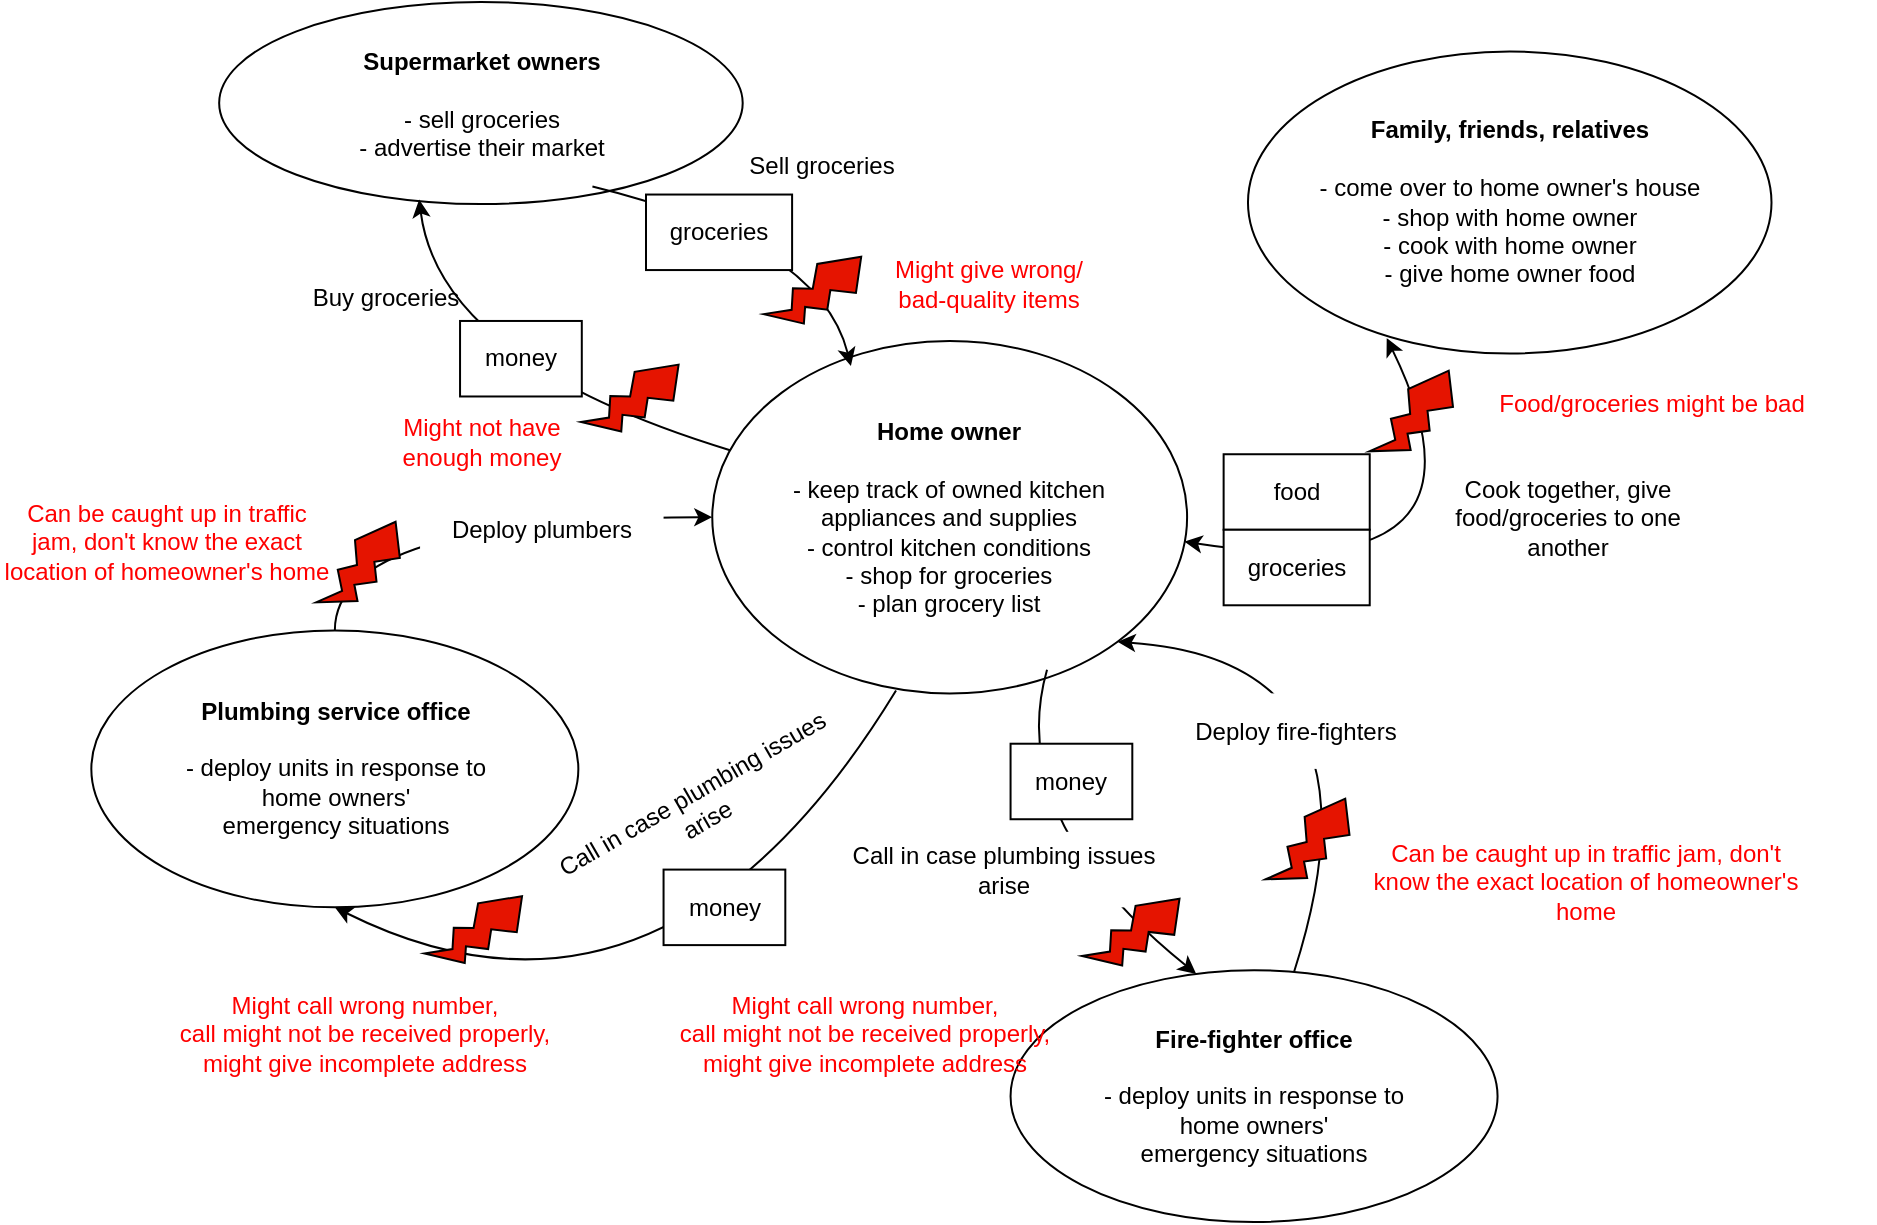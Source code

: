 <mxfile version="13.3.0" type="google" pages="9"><diagram id="Oku77RSLbqIj1fRS5TGG" name="Flow Model"><mxGraphModel dx="1967" dy="654" grid="1" gridSize="10" guides="1" tooltips="1" connect="1" arrows="1" fold="1" page="1" pageScale="1" pageWidth="850" pageHeight="1100" math="0" shadow="0"><root><mxCell id="lTqayEkznF0oDOLjqaT6-0"/><mxCell id="lTqayEkznF0oDOLjqaT6-1" parent="lTqayEkznF0oDOLjqaT6-0"/><mxCell id="XbZGOxEc8YMGgChsxokB-13" value="Might not have enough money" style="text;html=1;align=center;verticalAlign=middle;whiteSpace=wrap;rounded=0;strokeWidth=1;fillColor=#FFFFFF;strokeColor=none;fontColor=#FF0000;" vertex="1" parent="lTqayEkznF0oDOLjqaT6-1"><mxGeometry x="55.68" y="370.944" width="109.577" height="37.759" as="geometry"/></mxCell><mxCell id="lTqayEkznF0oDOLjqaT6-2" value="&lt;b&gt;Home owner&lt;br&gt;&lt;/b&gt;&lt;br&gt;- keep track of owned kitchen&lt;br&gt;appliances and supplies&lt;br&gt;- control kitchen conditions&lt;br&gt;- shop for groceries&lt;br&gt;- plan grocery list" style="ellipse;whiteSpace=wrap;html=1;" parent="lTqayEkznF0oDOLjqaT6-1" vertex="1"><mxGeometry x="226.133" y="339.483" width="237.417" height="176.207" as="geometry"/></mxCell><mxCell id="bZVakOxO1SWUXcCBEVFU-3" value="&lt;b&gt;Fire-fighter office&lt;/b&gt;&lt;br&gt;&lt;br&gt;- deploy units in response to&lt;br&gt;home owners'&lt;br&gt;emergency situations" style="ellipse;whiteSpace=wrap;html=1;" parent="lTqayEkznF0oDOLjqaT6-1" vertex="1"><mxGeometry x="375.279" y="654.138" width="243.505" height="125.862" as="geometry"/></mxCell><mxCell id="bZVakOxO1SWUXcCBEVFU-5" value="&lt;b&gt;Supermarket owners&lt;br&gt;&lt;/b&gt;&lt;br&gt;- sell groceries&lt;br&gt;- advertise their market" style="ellipse;whiteSpace=wrap;html=1;" parent="lTqayEkznF0oDOLjqaT6-1" vertex="1"><mxGeometry x="-20.42" y="170" width="261.77" height="101.03" as="geometry"/></mxCell><mxCell id="bZVakOxO1SWUXcCBEVFU-10" value="" style="curved=1;endArrow=classic;html=1;entryX=1;entryY=1;entryDx=0;entryDy=0;" parent="lTqayEkznF0oDOLjqaT6-1" source="bZVakOxO1SWUXcCBEVFU-3" edge="1" target="lTqayEkznF0oDOLjqaT6-2"><mxGeometry width="50" height="50" relative="1" as="geometry"><mxPoint x="445.287" y="427.586" as="sourcePoint"/><mxPoint x="457.462" y="389.828" as="targetPoint"/><Array as="points"><mxPoint x="567.039" y="499.328"/></Array></mxGeometry></mxCell><mxCell id="bZVakOxO1SWUXcCBEVFU-14" value="" style="curved=1;endArrow=classic;html=1;entryX=0.292;entryY=0.071;entryDx=0;entryDy=0;entryPerimeter=0;exitX=0.713;exitY=0.913;exitDx=0;exitDy=0;exitPerimeter=0;" parent="lTqayEkznF0oDOLjqaT6-1" source="bZVakOxO1SWUXcCBEVFU-5" target="lTqayEkznF0oDOLjqaT6-2" edge="1"><mxGeometry width="50" height="50" relative="1" as="geometry"><mxPoint x="180" y="280" as="sourcePoint"/><mxPoint x="295.532" y="339.483" as="targetPoint"/><Array as="points"><mxPoint x="280" y="290"/></Array></mxGeometry></mxCell><mxCell id="bZVakOxO1SWUXcCBEVFU-15" value="" style="curved=1;endArrow=classic;html=1;entryX=0.382;entryY=0.978;entryDx=0;entryDy=0;entryPerimeter=0;" parent="lTqayEkznF0oDOLjqaT6-1" source="lTqayEkznF0oDOLjqaT6-2" target="bZVakOxO1SWUXcCBEVFU-5" edge="1"><mxGeometry width="50" height="50" relative="1" as="geometry"><mxPoint x="245.613" y="339.483" as="sourcePoint"/><mxPoint x="100" y="280" as="targetPoint"/><Array as="points"><mxPoint x="90" y="350"/></Array></mxGeometry></mxCell><mxCell id="ptc1vFdNMBZAcQ23G3h7-1" value="groceries" style="text;html=1;align=center;verticalAlign=middle;whiteSpace=wrap;rounded=0;strokeWidth=1;fillColor=#FFFFFF;strokeColor=#000000;fontColor=#000000;" vertex="1" parent="lTqayEkznF0oDOLjqaT6-1"><mxGeometry x="192.998" y="266.271" width="73.051" height="37.759" as="geometry"/></mxCell><mxCell id="ptc1vFdNMBZAcQ23G3h7-4" value="money" style="text;html=1;align=center;verticalAlign=middle;whiteSpace=wrap;rounded=0;strokeWidth=1;fillColor=#FFFFFF;strokeColor=#000000;fontColor=#000000;" vertex="1" parent="lTqayEkznF0oDOLjqaT6-1"><mxGeometry x="100.027" y="329.479" width="60.876" height="37.759" as="geometry"/></mxCell><mxCell id="ptc1vFdNMBZAcQ23G3h7-9" value="Deploy fire-fighters" style="text;html=1;align=center;verticalAlign=middle;whiteSpace=wrap;rounded=0;strokeWidth=1;fillColor=#FFFFFF;strokeColor=none;fontColor=#000000;" vertex="1" parent="lTqayEkznF0oDOLjqaT6-1"><mxGeometry x="451.375" y="515.69" width="133.927" height="37.759" as="geometry"/></mxCell><mxCell id="ykFjaXX8fTwY8taHo9a0-0" value="&lt;b&gt;Plumbing service office&lt;/b&gt;&lt;br&gt;&lt;br&gt;- deploy units in response to&lt;br&gt;home owners'&lt;br&gt;emergency situations" style="ellipse;whiteSpace=wrap;html=1;" vertex="1" parent="lTqayEkznF0oDOLjqaT6-1"><mxGeometry x="-84.335" y="484.224" width="243.505" height="138.448" as="geometry"/></mxCell><mxCell id="ykFjaXX8fTwY8taHo9a0-6" value="Call in case plumbing issues arise" style="text;html=1;align=center;verticalAlign=middle;whiteSpace=wrap;rounded=0;strokeWidth=1;fillColor=#FFFFFF;strokeColor=none;fontColor=#000000;rotation=-30;" vertex="1" parent="lTqayEkznF0oDOLjqaT6-1"><mxGeometry x="134.819" y="553.448" width="170.453" height="37.759" as="geometry"/></mxCell><mxCell id="XbZGOxEc8YMGgChsxokB-0" value="Cook together, give food/groceries to one another" style="text;html=1;align=center;verticalAlign=middle;whiteSpace=wrap;rounded=0;strokeWidth=1;fillColor=#FFFFFF;strokeColor=none;fontColor=#000000;" vertex="1" parent="lTqayEkznF0oDOLjqaT6-1"><mxGeometry x="586.824" y="408.707" width="133.927" height="37.759" as="geometry"/></mxCell><mxCell id="XbZGOxEc8YMGgChsxokB-1" value="Sell groceries" style="text;html=1;align=center;verticalAlign=middle;whiteSpace=wrap;rounded=0;strokeWidth=1;fillColor=none;strokeColor=none;fontColor=#000000;" vertex="1" parent="lTqayEkznF0oDOLjqaT6-1"><mxGeometry x="226.138" y="233.268" width="109.577" height="37.759" as="geometry"/></mxCell><mxCell id="XbZGOxEc8YMGgChsxokB-3" value="Buy groceries" style="text;html=1;align=center;verticalAlign=middle;whiteSpace=wrap;rounded=0;strokeWidth=1;fillColor=none;strokeColor=none;fontColor=#000000;" vertex="1" parent="lTqayEkznF0oDOLjqaT6-1"><mxGeometry x="7.847" y="299.134" width="109.577" height="37.759" as="geometry"/></mxCell><mxCell id="ykFjaXX8fTwY8taHo9a0-2" style="edgeStyle=orthogonalEdgeStyle;curved=1;orthogonalLoop=1;jettySize=auto;html=1;exitX=0.5;exitY=0;exitDx=0;exitDy=0;entryX=0;entryY=0.5;entryDx=0;entryDy=0;fontColor=#000000;" edge="1" parent="lTqayEkznF0oDOLjqaT6-1" source="ykFjaXX8fTwY8taHo9a0-0" target="lTqayEkznF0oDOLjqaT6-2"><mxGeometry relative="1" as="geometry"/></mxCell><mxCell id="2pGjJigPPZzRKMrwTf5g-0" value="" style="verticalLabelPosition=bottom;verticalAlign=top;html=1;shape=mxgraph.basic.flash;fillColor=#e51400;strokeColor=#000000;fontColor=#ffffff;rotation=-60;direction=south;" vertex="1" parent="lTqayEkznF0oDOLjqaT6-1"><mxGeometry x="25.242" y="440.172" width="54.789" height="25.172" as="geometry"/></mxCell><mxCell id="ykFjaXX8fTwY8taHo9a0-3" value="Deploy plumbers" style="text;html=1;align=center;verticalAlign=middle;whiteSpace=wrap;rounded=0;strokeWidth=1;fillColor=#FFFFFF;strokeColor=none;fontColor=#000000;" vertex="1" parent="lTqayEkznF0oDOLjqaT6-1"><mxGeometry x="80.03" y="415" width="121.752" height="37.759" as="geometry"/></mxCell><mxCell id="XbZGOxEc8YMGgChsxokB-8" value="" style="verticalLabelPosition=bottom;verticalAlign=top;html=1;shape=mxgraph.basic.flash;fillColor=#e51400;strokeColor=#000000;fontColor=#ffffff;rotation=-60;direction=south;" vertex="1" parent="lTqayEkznF0oDOLjqaT6-1"><mxGeometry x="500.076" y="578.621" width="54.789" height="25.172" as="geometry"/></mxCell><mxCell id="XbZGOxEc8YMGgChsxokB-12" value="Food/groceries might be bad" style="text;html=1;align=center;verticalAlign=middle;whiteSpace=wrap;rounded=0;strokeWidth=1;fillColor=#FFFFFF;strokeColor=none;fontColor=#FF0000;" vertex="1" parent="lTqayEkznF0oDOLjqaT6-1"><mxGeometry x="585.302" y="352.069" width="222.198" height="37.759" as="geometry"/></mxCell><mxCell id="XbZGOxEc8YMGgChsxokB-14" value="" style="verticalLabelPosition=bottom;verticalAlign=top;html=1;shape=mxgraph.basic.flash;fillColor=#e51400;strokeColor=#000000;fontColor=#ffffff;rotation=-45;direction=south;" vertex="1" parent="lTqayEkznF0oDOLjqaT6-1"><mxGeometry x="161.347" y="356.891" width="54.789" height="25.172" as="geometry"/></mxCell><mxCell id="XbZGOxEc8YMGgChsxokB-17" value="" style="verticalLabelPosition=bottom;verticalAlign=top;html=1;shape=mxgraph.basic.flash;fillColor=#e51400;strokeColor=#000000;fontColor=#ffffff;rotation=-45;direction=south;" vertex="1" parent="lTqayEkznF0oDOLjqaT6-1"><mxGeometry x="252.654" y="303.006" width="54.789" height="25.172" as="geometry"/></mxCell><mxCell id="XbZGOxEc8YMGgChsxokB-18" value="Might give wrong/ bad-quality items" style="text;html=1;align=center;verticalAlign=middle;whiteSpace=wrap;rounded=0;strokeWidth=1;fillColor=#FFFFFF;strokeColor=none;fontColor=#FF0000;rotation=0;" vertex="1" parent="lTqayEkznF0oDOLjqaT6-1"><mxGeometry x="305.269" y="291.717" width="118.708" height="37.759" as="geometry"/></mxCell><mxCell id="XbZGOxEc8YMGgChsxokB-28" value="Might call wrong number,&lt;br&gt;call might not be received properly, might give incomplete address" style="text;html=1;align=center;verticalAlign=middle;whiteSpace=wrap;rounded=0;strokeWidth=1;fillColor=#FFFFFF;strokeColor=none;fontColor=#FF0000;rotation=0;" vertex="1" parent="lTqayEkznF0oDOLjqaT6-1"><mxGeometry x="-41.722" y="654.138" width="188.716" height="62.931" as="geometry"/></mxCell><mxCell id="RPN3ev0q_VBglOkOXylE-0" value="Can be caught up in traffic jam, don't know the exact location of homeowner's home" style="text;html=1;align=center;verticalAlign=middle;whiteSpace=wrap;rounded=0;strokeWidth=1;fillColor=#FFFFFF;strokeColor=none;fontColor=#FF0000;" vertex="1" parent="lTqayEkznF0oDOLjqaT6-1"><mxGeometry x="-130" y="421.29" width="167.42" height="37.76" as="geometry"/></mxCell><mxCell id="SRxR8yStwRI3oYYJrpcj-1" value="" style="curved=1;endArrow=classic;html=1;entryX=0.5;entryY=1;entryDx=0;entryDy=0;exitX=0.387;exitY=0.992;exitDx=0;exitDy=0;exitPerimeter=0;" edge="1" parent="lTqayEkznF0oDOLjqaT6-1" source="lTqayEkznF0oDOLjqaT6-2" target="ykFjaXX8fTwY8taHo9a0-0"><mxGeometry width="50" height="50" relative="1" as="geometry"><mxPoint x="360.03" y="842.176" as="sourcePoint"/><mxPoint x="258.732" y="616.379" as="targetPoint"/><Array as="points"><mxPoint x="201.782" y="704.483"/></Array></mxGeometry></mxCell><mxCell id="SRxR8yStwRI3oYYJrpcj-2" value="money" style="text;html=1;align=center;verticalAlign=middle;whiteSpace=wrap;rounded=0;strokeWidth=1;fillColor=#FFFFFF;strokeColor=#000000;fontColor=#000000;" vertex="1" parent="lTqayEkznF0oDOLjqaT6-1"><mxGeometry x="201.782" y="603.793" width="60.876" height="37.759" as="geometry"/></mxCell><mxCell id="SRxR8yStwRI3oYYJrpcj-3" value="" style="verticalLabelPosition=bottom;verticalAlign=top;html=1;shape=mxgraph.basic.flash;fillColor=#e51400;strokeColor=#000000;fontColor=#ffffff;rotation=-45;direction=south;" vertex="1" parent="lTqayEkznF0oDOLjqaT6-1"><mxGeometry x="83.074" y="622.672" width="54.789" height="25.172" as="geometry"/></mxCell><mxCell id="SRxR8yStwRI3oYYJrpcj-5" value="" style="curved=1;endArrow=classic;html=1;entryX=0.381;entryY=0.014;entryDx=0;entryDy=0;entryPerimeter=0;exitX=0.705;exitY=0.933;exitDx=0;exitDy=0;exitPerimeter=0;" edge="1" parent="lTqayEkznF0oDOLjqaT6-1" source="lTqayEkznF0oDOLjqaT6-2" target="bZVakOxO1SWUXcCBEVFU-3"><mxGeometry width="50" height="50" relative="1" as="geometry"><mxPoint x="347.88" y="553.446" as="sourcePoint"/><mxPoint x="437.87" y="678.227" as="targetPoint"/><Array as="points"><mxPoint x="372.236" y="578.621"/></Array></mxGeometry></mxCell><mxCell id="SRxR8yStwRI3oYYJrpcj-7" value="money" style="text;html=1;align=center;verticalAlign=middle;whiteSpace=wrap;rounded=0;strokeWidth=1;fillColor=#FFFFFF;strokeColor=#000000;fontColor=#000000;" vertex="1" parent="lTqayEkznF0oDOLjqaT6-1"><mxGeometry x="375.279" y="540.862" width="60.876" height="37.759" as="geometry"/></mxCell><mxCell id="SRxR8yStwRI3oYYJrpcj-9" value="Call in case plumbing issues arise" style="text;html=1;align=center;verticalAlign=middle;whiteSpace=wrap;rounded=0;strokeWidth=1;fillColor=#FFFFFF;strokeColor=none;fontColor=#000000;" vertex="1" parent="lTqayEkznF0oDOLjqaT6-1"><mxGeometry x="287.009" y="584.914" width="170.453" height="37.759" as="geometry"/></mxCell><mxCell id="Y5OTdWvqf66ltWUDBPAK-0" value="&lt;b&gt;Family, friends, relatives&lt;br&gt;&lt;/b&gt;&lt;br&gt;- come over to home owner's house&lt;br&gt;- shop with home owner&lt;br&gt;- cook with home owner&lt;br&gt;- give home owner food" style="ellipse;whiteSpace=wrap;html=1;" vertex="1" parent="lTqayEkznF0oDOLjqaT6-1"><mxGeometry x="493.988" y="194.741" width="261.767" height="151.034" as="geometry"/></mxCell><mxCell id="Y5OTdWvqf66ltWUDBPAK-12" value="" style="endArrow=classic;startArrow=classic;html=1;fontSize=12;fontColor=#007FFF;curved=1;exitX=0.994;exitY=0.569;exitDx=0;exitDy=0;exitPerimeter=0;entryX=0.265;entryY=0.949;entryDx=0;entryDy=0;entryPerimeter=0;" edge="1" parent="lTqayEkznF0oDOLjqaT6-1" source="lTqayEkznF0oDOLjqaT6-2" target="Y5OTdWvqf66ltWUDBPAK-0"><mxGeometry width="50" height="50" relative="1" as="geometry"><mxPoint x="542.689" y="440.172" as="sourcePoint"/><mxPoint x="603.565" y="377.241" as="targetPoint"/><Array as="points"><mxPoint x="625.48" y="465.345"/></Array></mxGeometry></mxCell><mxCell id="Y5OTdWvqf66ltWUDBPAK-8" value="food" style="text;html=1;align=center;verticalAlign=middle;whiteSpace=wrap;rounded=0;strokeWidth=1;fillColor=#FFFFFF;strokeColor=#000000;fontColor=#000000;" vertex="1" parent="lTqayEkznF0oDOLjqaT6-1"><mxGeometry x="481.813" y="396.121" width="73.051" height="37.759" as="geometry"/></mxCell><mxCell id="Y5OTdWvqf66ltWUDBPAK-6" value="" style="verticalLabelPosition=bottom;verticalAlign=top;html=1;shape=mxgraph.basic.flash;fillColor=#e51400;strokeColor=#000000;fontColor=#ffffff;rotation=-60;direction=south;" vertex="1" parent="lTqayEkznF0oDOLjqaT6-1"><mxGeometry x="551.82" y="364.655" width="54.789" height="25.172" as="geometry"/></mxCell><mxCell id="Y5OTdWvqf66ltWUDBPAK-13" value="Can be caught up in traffic jam, don't know the exact location of homeowner's home" style="text;html=1;align=center;verticalAlign=middle;whiteSpace=wrap;rounded=0;strokeWidth=1;fillColor=#FFFFFF;strokeColor=none;fontColor=#FF0000;" vertex="1" parent="lTqayEkznF0oDOLjqaT6-1"><mxGeometry x="551.82" y="591.207" width="222.198" height="37.759" as="geometry"/></mxCell><mxCell id="Y5OTdWvqf66ltWUDBPAK-14" value="groceries" style="text;html=1;align=center;verticalAlign=middle;whiteSpace=wrap;rounded=0;strokeWidth=1;fillColor=#FFFFFF;strokeColor=#000000;fontColor=#000000;" vertex="1" parent="lTqayEkznF0oDOLjqaT6-1"><mxGeometry x="481.813" y="433.879" width="73.051" height="37.759" as="geometry"/></mxCell><mxCell id="Zn-qVTG1MXe_tHapH35X-0" value="Might call wrong number,&lt;br&gt;call might not be received properly, might give incomplete address" style="text;html=1;align=center;verticalAlign=middle;whiteSpace=wrap;rounded=0;strokeWidth=1;fillColor=none;strokeColor=none;fontColor=#FF0000;rotation=0;" vertex="1" parent="lTqayEkznF0oDOLjqaT6-1"><mxGeometry x="207.87" y="654.138" width="188.716" height="62.931" as="geometry"/></mxCell><mxCell id="Zn-qVTG1MXe_tHapH35X-1" value="" style="verticalLabelPosition=bottom;verticalAlign=top;html=1;shape=mxgraph.basic.flash;fillColor=#e51400;strokeColor=#000000;fontColor=#ffffff;rotation=-45;direction=south;" vertex="1" parent="lTqayEkznF0oDOLjqaT6-1"><mxGeometry x="411.805" y="623.931" width="54.789" height="25.172" as="geometry"/></mxCell></root></mxGraphModel></diagram><diagram id="fxzVvoPpPfAmfZ7GkMFX" name="Sequence Model"><mxGraphModel dx="1303" dy="845" grid="1" gridSize="10" guides="1" tooltips="1" connect="1" arrows="1" fold="1" page="1" pageScale="1" pageWidth="1169" pageHeight="1654" math="0" shadow="0"><root><mxCell id="fiSYWtqsl4kkIXkoHzEA-0"/><mxCell id="fiSYWtqsl4kkIXkoHzEA-1" parent="fiSYWtqsl4kkIXkoHzEA-0"/><mxCell id="2vavZceQ0R5pxGh_dd1G-0" value="Activity" style="rounded=0;whiteSpace=wrap;html=1;fontStyle=1" parent="fiSYWtqsl4kkIXkoHzEA-1" vertex="1"><mxGeometry x="32.5" y="20" width="90" height="40" as="geometry"/></mxCell><mxCell id="2vavZceQ0R5pxGh_dd1G-1" value="Intent" style="rounded=0;whiteSpace=wrap;html=1;fontStyle=1" parent="fiSYWtqsl4kkIXkoHzEA-1" vertex="1"><mxGeometry x="200" y="20" width="90" height="40" as="geometry"/></mxCell><mxCell id="2vavZceQ0R5pxGh_dd1G-2" value="Abstract Step" style="rounded=0;whiteSpace=wrap;html=1;fontStyle=1" parent="fiSYWtqsl4kkIXkoHzEA-1" vertex="1"><mxGeometry x="422.5" y="20" width="120" height="40" as="geometry"/></mxCell><mxCell id="6HFveF-9XWKj--Hiosrq-0" style="edgeStyle=orthogonalEdgeStyle;rounded=0;orthogonalLoop=1;jettySize=auto;html=1;exitX=0.5;exitY=1;exitDx=0;exitDy=0;entryX=0.5;entryY=0;entryDx=0;entryDy=0;" parent="fiSYWtqsl4kkIXkoHzEA-1" source="2vavZceQ0R5pxGh_dd1G-3" target="2vavZceQ0R5pxGh_dd1G-16" edge="1"><mxGeometry relative="1" as="geometry"/></mxCell><mxCell id="vP4wlnQd4cMKTe4Qqym--2" style="edgeStyle=orthogonalEdgeStyle;rounded=0;orthogonalLoop=1;jettySize=auto;html=1;exitX=1;exitY=0.5;exitDx=0;exitDy=0;entryX=-0.012;entryY=0.427;entryDx=0;entryDy=0;entryPerimeter=0;fontSize=27;" parent="fiSYWtqsl4kkIXkoHzEA-1" source="2vavZceQ0R5pxGh_dd1G-3" target="2vavZceQ0R5pxGh_dd1G-4" edge="1"><mxGeometry relative="1" as="geometry"/></mxCell><mxCell id="2vavZceQ0R5pxGh_dd1G-3" value="&lt;span style=&quot;font-weight: normal&quot;&gt;Check kitchen status&lt;/span&gt;" style="rounded=0;whiteSpace=wrap;html=1;fontStyle=1" parent="fiSYWtqsl4kkIXkoHzEA-1" vertex="1"><mxGeometry x="17.5" y="90" width="120" height="40" as="geometry"/></mxCell><mxCell id="vP4wlnQd4cMKTe4Qqym--3" style="edgeStyle=orthogonalEdgeStyle;rounded=0;orthogonalLoop=1;jettySize=auto;html=1;exitX=1;exitY=0.5;exitDx=0;exitDy=0;entryX=0;entryY=0.5;entryDx=0;entryDy=0;fontSize=27;" parent="fiSYWtqsl4kkIXkoHzEA-1" source="2vavZceQ0R5pxGh_dd1G-4" target="vP4wlnQd4cMKTe4Qqym--11" edge="1"><mxGeometry relative="1" as="geometry"><mxPoint x="425" y="100" as="targetPoint"/></mxGeometry></mxCell><mxCell id="wmeQmyF5hMAs3K6Xmy9O-0" style="edgeStyle=orthogonalEdgeStyle;orthogonalLoop=1;jettySize=auto;html=1;exitX=0.5;exitY=1;exitDx=0;exitDy=0;entryX=0.5;entryY=0;entryDx=0;entryDy=0;strokeColor=#000000;fontSize=12;fontColor=#000000;" edge="1" parent="fiSYWtqsl4kkIXkoHzEA-1" source="2vavZceQ0R5pxGh_dd1G-4" target="2vavZceQ0R5pxGh_dd1G-17"><mxGeometry relative="1" as="geometry"/></mxCell><mxCell id="2vavZceQ0R5pxGh_dd1G-4" value="&lt;span style=&quot;font-weight: 400&quot;&gt;See the current condition of their kitchen&lt;br&gt;&lt;br&gt;TRIGGER: they are afraid some device malfunctions might happen, or just want to make sure everything is working well&amp;nbsp;&lt;br&gt;&lt;/span&gt;" style="rounded=0;whiteSpace=wrap;html=1;fontStyle=1" parent="fiSYWtqsl4kkIXkoHzEA-1" vertex="1"><mxGeometry x="170" y="80" width="160" height="150" as="geometry"/></mxCell><mxCell id="2vavZceQ0R5pxGh_dd1G-7" value="&lt;span style=&quot;font-weight: 400&quot;&gt;[branch 2] Add/change parameters in appliance settings&lt;/span&gt;" style="rounded=0;whiteSpace=wrap;html=1;fontStyle=1" parent="fiSYWtqsl4kkIXkoHzEA-1" vertex="1"><mxGeometry x="490" y="300" width="130" height="40" as="geometry"/></mxCell><mxCell id="wmeQmyF5hMAs3K6Xmy9O-26" style="edgeStyle=orthogonalEdgeStyle;rounded=0;orthogonalLoop=1;jettySize=auto;html=1;exitX=1;exitY=0.5;exitDx=0;exitDy=0;entryX=1;entryY=0.5;entryDx=0;entryDy=0;strokeColor=#000000;fontSize=12;fontColor=#000000;" edge="1" parent="fiSYWtqsl4kkIXkoHzEA-1" source="2vavZceQ0R5pxGh_dd1G-10" target="wmeQmyF5hMAs3K6Xmy9O-13"><mxGeometry relative="1" as="geometry"/></mxCell><mxCell id="wmeQmyF5hMAs3K6Xmy9O-40" style="edgeStyle=orthogonalEdgeStyle;rounded=0;orthogonalLoop=1;jettySize=auto;html=1;exitX=0.5;exitY=1;exitDx=0;exitDy=0;strokeColor=#000000;fontSize=12;fontColor=#000000;" edge="1" parent="fiSYWtqsl4kkIXkoHzEA-1" source="2vavZceQ0R5pxGh_dd1G-10" target="qG21pO6E9iZdGs2ODN7W-18"><mxGeometry relative="1" as="geometry"/></mxCell><mxCell id="2vavZceQ0R5pxGh_dd1G-10" value="&lt;span style=&quot;font-weight: 400&quot;&gt;Look at the items and utensils they have&lt;/span&gt;" style="rounded=0;whiteSpace=wrap;html=1;fontStyle=1" parent="fiSYWtqsl4kkIXkoHzEA-1" vertex="1"><mxGeometry x="409.38" y="480" width="166.25" height="40" as="geometry"/></mxCell><mxCell id="qtwrH5A_TLPCQeRqrGER-6" style="edgeStyle=orthogonalEdgeStyle;rounded=0;orthogonalLoop=1;jettySize=auto;html=1;exitX=0.5;exitY=1;exitDx=0;exitDy=0;fontSize=27;" parent="fiSYWtqsl4kkIXkoHzEA-1" source="2vavZceQ0R5pxGh_dd1G-16" target="qtwrH5A_TLPCQeRqrGER-3" edge="1"><mxGeometry relative="1" as="geometry"/></mxCell><mxCell id="wmeQmyF5hMAs3K6Xmy9O-1" style="edgeStyle=orthogonalEdgeStyle;orthogonalLoop=1;jettySize=auto;html=1;exitX=1;exitY=0.5;exitDx=0;exitDy=0;strokeColor=#000000;fontSize=12;fontColor=#000000;" edge="1" parent="fiSYWtqsl4kkIXkoHzEA-1" source="2vavZceQ0R5pxGh_dd1G-16"><mxGeometry relative="1" as="geometry"><mxPoint x="170" y="309.882" as="targetPoint"/></mxGeometry></mxCell><mxCell id="2vavZceQ0R5pxGh_dd1G-16" value="&lt;span style=&quot;font-weight: normal&quot;&gt;Control kitchen conditions&lt;/span&gt;" style="rounded=0;whiteSpace=wrap;html=1;fontStyle=1" parent="fiSYWtqsl4kkIXkoHzEA-1" vertex="1"><mxGeometry x="17.5" y="290" width="120" height="40" as="geometry"/></mxCell><mxCell id="qtwrH5A_TLPCQeRqrGER-10" style="edgeStyle=orthogonalEdgeStyle;rounded=0;orthogonalLoop=1;jettySize=auto;html=1;exitX=0.5;exitY=1;exitDx=0;exitDy=0;entryX=0.5;entryY=0;entryDx=0;entryDy=0;fontSize=27;" parent="fiSYWtqsl4kkIXkoHzEA-1" source="2vavZceQ0R5pxGh_dd1G-17" target="SCi8eXpD7BeJ1bYdSvn5-2" edge="1"><mxGeometry relative="1" as="geometry"/></mxCell><mxCell id="2vavZceQ0R5pxGh_dd1G-17" value="&lt;span style=&quot;font-weight: 400&quot;&gt;Change the settings or configurations of their kitchen appliances&lt;br&gt;&lt;br&gt;TRIGGER: they want to prepare something, or notice that some settings or configurations are wrong&lt;br&gt;&lt;/span&gt;" style="rounded=0;whiteSpace=wrap;html=1;fontStyle=1" parent="fiSYWtqsl4kkIXkoHzEA-1" vertex="1"><mxGeometry x="172.5" y="250" width="152.5" height="130" as="geometry"/></mxCell><mxCell id="wmeQmyF5hMAs3K6Xmy9O-3" style="edgeStyle=orthogonalEdgeStyle;orthogonalLoop=1;jettySize=auto;html=1;exitX=1;exitY=0.5;exitDx=0;exitDy=0;entryX=0.002;entryY=0.388;entryDx=0;entryDy=0;strokeColor=#000000;fontSize=12;fontColor=#000000;entryPerimeter=0;" edge="1" parent="fiSYWtqsl4kkIXkoHzEA-1" source="2vavZceQ0R5pxGh_dd1G-17" target="2vavZceQ0R5pxGh_dd1G-19"><mxGeometry relative="1" as="geometry"/></mxCell><mxCell id="2vavZceQ0R5pxGh_dd1G-19" value="&lt;span style=&quot;font-weight: 400&quot;&gt;[branch 1] Turn appliance on/off&lt;/span&gt;" style="rounded=0;whiteSpace=wrap;html=1;fontStyle=1" parent="fiSYWtqsl4kkIXkoHzEA-1" vertex="1"><mxGeometry x="350" y="300" width="130" height="40" as="geometry"/></mxCell><mxCell id="wmeQmyF5hMAs3K6Xmy9O-42" style="edgeStyle=orthogonalEdgeStyle;rounded=0;orthogonalLoop=1;jettySize=auto;html=1;exitX=1;exitY=0.5;exitDx=0;exitDy=0;entryX=0;entryY=0.5;entryDx=0;entryDy=0;strokeColor=#000000;fontSize=12;fontColor=#000000;" edge="1" parent="fiSYWtqsl4kkIXkoHzEA-1" source="SCi8eXpD7BeJ1bYdSvn5-1" target="qtwrH5A_TLPCQeRqrGER-8"><mxGeometry relative="1" as="geometry"/></mxCell><mxCell id="SCi8eXpD7BeJ1bYdSvn5-1" value="&lt;span style=&quot;font-weight: normal&quot;&gt;Go shopping&lt;/span&gt;" style="rounded=0;whiteSpace=wrap;html=1;fontStyle=1" parent="fiSYWtqsl4kkIXkoHzEA-1" vertex="1"><mxGeometry x="17.5" y="740" width="120" height="40" as="geometry"/></mxCell><mxCell id="wmeQmyF5hMAs3K6Xmy9O-38" style="edgeStyle=orthogonalEdgeStyle;rounded=0;orthogonalLoop=1;jettySize=auto;html=1;exitX=1;exitY=0.5;exitDx=0;exitDy=0;entryX=0;entryY=0.5;entryDx=0;entryDy=0;strokeColor=#000000;fontSize=12;fontColor=#000000;" edge="1" parent="fiSYWtqsl4kkIXkoHzEA-1" source="SCi8eXpD7BeJ1bYdSvn5-2" target="wmeQmyF5hMAs3K6Xmy9O-14"><mxGeometry relative="1" as="geometry"><Array as="points"><mxPoint x="340" y="465"/><mxPoint x="340" y="430"/></Array></mxGeometry></mxCell><mxCell id="wmeQmyF5hMAs3K6Xmy9O-43" style="edgeStyle=orthogonalEdgeStyle;rounded=0;orthogonalLoop=1;jettySize=auto;html=1;exitX=0.5;exitY=1;exitDx=0;exitDy=0;entryX=0.5;entryY=0;entryDx=0;entryDy=0;strokeColor=#000000;fontSize=12;fontColor=#000000;" edge="1" parent="fiSYWtqsl4kkIXkoHzEA-1" source="SCi8eXpD7BeJ1bYdSvn5-2" target="fYVDGLwM_tD9YFHLcCEq-3"><mxGeometry relative="1" as="geometry"/></mxCell><mxCell id="SCi8eXpD7BeJ1bYdSvn5-2" value="&lt;span style=&quot;font-weight: 400&quot;&gt;Want to know the items they currently have, and their respective quantities&lt;br&gt;&lt;br&gt;TRIGGER: they forget what items they currently have, want to check if they have enough amount to prepare something&lt;br&gt;&lt;/span&gt;" style="rounded=0;whiteSpace=wrap;html=1;fontStyle=1" parent="fiSYWtqsl4kkIXkoHzEA-1" vertex="1"><mxGeometry x="171.25" y="400" width="157.5" height="130" as="geometry"/></mxCell><mxCell id="6HFveF-9XWKj--Hiosrq-55" value="Loop:&lt;br&gt;Repeat for all items and utensils the homeowner would like to check" style="text;html=1;strokeColor=none;fillColor=none;align=left;verticalAlign=middle;whiteSpace=wrap;rounded=0;" parent="fiSYWtqsl4kkIXkoHzEA-1" vertex="1"><mxGeometry x="650" y="435" width="142.5" height="50" as="geometry"/></mxCell><mxCell id="wmeQmyF5hMAs3K6Xmy9O-28" style="edgeStyle=orthogonalEdgeStyle;rounded=0;orthogonalLoop=1;jettySize=auto;html=1;exitX=1;exitY=0.5;exitDx=0;exitDy=0;strokeColor=#000000;fontSize=12;fontColor=#000000;" edge="1" parent="fiSYWtqsl4kkIXkoHzEA-1" source="jM-kLIL80SlUnhCFhop0-1"><mxGeometry relative="1" as="geometry"><mxPoint x="170" y="620" as="targetPoint"/></mxGeometry></mxCell><mxCell id="wmeQmyF5hMAs3K6Xmy9O-41" style="edgeStyle=orthogonalEdgeStyle;rounded=0;orthogonalLoop=1;jettySize=auto;html=1;exitX=0.5;exitY=1;exitDx=0;exitDy=0;entryX=0.5;entryY=0;entryDx=0;entryDy=0;strokeColor=#000000;fontSize=12;fontColor=#000000;" edge="1" parent="fiSYWtqsl4kkIXkoHzEA-1" source="jM-kLIL80SlUnhCFhop0-1" target="SCi8eXpD7BeJ1bYdSvn5-1"><mxGeometry relative="1" as="geometry"/></mxCell><mxCell id="jM-kLIL80SlUnhCFhop0-1" value="&lt;span style=&quot;font-weight: normal&quot;&gt;Plan grocery list&lt;/span&gt;" style="rounded=0;whiteSpace=wrap;html=1;fontStyle=1" parent="fiSYWtqsl4kkIXkoHzEA-1" vertex="1"><mxGeometry x="17.5" y="600" width="120" height="40" as="geometry"/></mxCell><mxCell id="wmeQmyF5hMAs3K6Xmy9O-39" style="edgeStyle=orthogonalEdgeStyle;rounded=0;orthogonalLoop=1;jettySize=auto;html=1;exitX=1;exitY=0.5;exitDx=0;exitDy=0;entryX=0;entryY=0.5;entryDx=0;entryDy=0;strokeColor=#000000;fontSize=12;fontColor=#000000;" edge="1" parent="fiSYWtqsl4kkIXkoHzEA-1" source="fYVDGLwM_tD9YFHLcCEq-3" target="qG21pO6E9iZdGs2ODN7W-18"><mxGeometry relative="1" as="geometry"/></mxCell><mxCell id="wmeQmyF5hMAs3K6Xmy9O-44" style="edgeStyle=orthogonalEdgeStyle;rounded=0;orthogonalLoop=1;jettySize=auto;html=1;exitX=0.5;exitY=1;exitDx=0;exitDy=0;entryX=0.5;entryY=0;entryDx=0;entryDy=0;strokeColor=#000000;fontSize=12;fontColor=#000000;" edge="1" parent="fiSYWtqsl4kkIXkoHzEA-1" source="fYVDGLwM_tD9YFHLcCEq-3" target="qtwrH5A_TLPCQeRqrGER-8"><mxGeometry relative="1" as="geometry"/></mxCell><mxCell id="fYVDGLwM_tD9YFHLcCEq-3" value="&lt;span style=&quot;font-weight: 400&quot;&gt;Know the specific kinds and quantities of items to buy next time they go shopping&lt;br&gt;&lt;br&gt;TRIGGER: they want to avoid forgetting to buy some items and minimize the amount of time and money they spend on shopping&lt;br&gt;&lt;/span&gt;" style="rounded=0;whiteSpace=wrap;html=1;fontStyle=1" parent="fiSYWtqsl4kkIXkoHzEA-1" vertex="1"><mxGeometry x="172.5" y="550" width="157.5" height="140" as="geometry"/></mxCell><mxCell id="vP4wlnQd4cMKTe4Qqym--4" style="edgeStyle=orthogonalEdgeStyle;rounded=0;orthogonalLoop=1;jettySize=auto;html=1;exitX=0.5;exitY=1;exitDx=0;exitDy=0;entryX=0.5;entryY=0;entryDx=0;entryDy=0;" parent="fiSYWtqsl4kkIXkoHzEA-1" source="vP4wlnQd4cMKTe4Qqym--5" target="vP4wlnQd4cMKTe4Qqym--8" edge="1"><mxGeometry relative="1" as="geometry"/></mxCell><mxCell id="vP4wlnQd4cMKTe4Qqym--5" value="&lt;span style=&quot;font-weight: 400&quot;&gt;Look around and see if there are easily noticeable problems&lt;/span&gt;" style="rounded=0;whiteSpace=wrap;html=1;fontStyle=1" parent="fiSYWtqsl4kkIXkoHzEA-1" vertex="1"><mxGeometry x="388.13" y="135" width="187.5" height="40" as="geometry"/></mxCell><mxCell id="vP4wlnQd4cMKTe4Qqym--7" style="edgeStyle=orthogonalEdgeStyle;rounded=0;orthogonalLoop=1;jettySize=auto;html=1;entryX=1;entryY=0.5;entryDx=0;entryDy=0;fontSize=27;" parent="fiSYWtqsl4kkIXkoHzEA-1" target="vP4wlnQd4cMKTe4Qqym--5" edge="1"><mxGeometry relative="1" as="geometry"><mxPoint x="560" y="360" as="sourcePoint"/><Array as="points"><mxPoint x="660" y="360"/><mxPoint x="660" y="155"/></Array></mxGeometry></mxCell><mxCell id="vP4wlnQd4cMKTe4Qqym--15" style="edgeStyle=orthogonalEdgeStyle;rounded=0;orthogonalLoop=1;jettySize=auto;html=1;exitX=0.5;exitY=1;exitDx=0;exitDy=0;fontSize=27;" parent="fiSYWtqsl4kkIXkoHzEA-1" source="vP4wlnQd4cMKTe4Qqym--8" target="2vavZceQ0R5pxGh_dd1G-19" edge="1"><mxGeometry relative="1" as="geometry"/></mxCell><mxCell id="vP4wlnQd4cMKTe4Qqym--17" style="edgeStyle=orthogonalEdgeStyle;rounded=0;orthogonalLoop=1;jettySize=auto;html=1;entryX=0.5;entryY=0;entryDx=0;entryDy=0;fontSize=27;" parent="fiSYWtqsl4kkIXkoHzEA-1" source="vP4wlnQd4cMKTe4Qqym--8" target="2vavZceQ0R5pxGh_dd1G-7" edge="1"><mxGeometry relative="1" as="geometry"/></mxCell><mxCell id="vP4wlnQd4cMKTe4Qqym--8" value="&lt;span style=&quot;font-weight: 400&quot;&gt;Check individual appliance and make sure it works properly&lt;/span&gt;" style="rounded=0;whiteSpace=wrap;html=1;fontStyle=1" parent="fiSYWtqsl4kkIXkoHzEA-1" vertex="1"><mxGeometry x="380.63" y="190" width="197.5" height="40" as="geometry"/></mxCell><mxCell id="vP4wlnQd4cMKTe4Qqym--12" style="edgeStyle=orthogonalEdgeStyle;rounded=0;orthogonalLoop=1;jettySize=auto;html=1;exitX=0.5;exitY=1;exitDx=0;exitDy=0;entryX=0.5;entryY=0;entryDx=0;entryDy=0;fontSize=27;" parent="fiSYWtqsl4kkIXkoHzEA-1" source="vP4wlnQd4cMKTe4Qqym--11" target="vP4wlnQd4cMKTe4Qqym--5" edge="1"><mxGeometry relative="1" as="geometry"/></mxCell><mxCell id="vP4wlnQd4cMKTe4Qqym--11" value="&lt;span style=&quot;font-weight: 400&quot;&gt;Go to their kitchen&lt;/span&gt;" style="rounded=0;whiteSpace=wrap;html=1;fontStyle=1" parent="fiSYWtqsl4kkIXkoHzEA-1" vertex="1"><mxGeometry x="404.38" y="80" width="150" height="40" as="geometry"/></mxCell><mxCell id="vP4wlnQd4cMKTe4Qqym--22" value="" style="endArrow=none;html=1;fontSize=27;edgeStyle=orthogonalEdgeStyle;rounded=0;entryX=0.5;entryY=1;entryDx=0;entryDy=0;exitX=0.5;exitY=1;exitDx=0;exitDy=0;" parent="fiSYWtqsl4kkIXkoHzEA-1" source="2vavZceQ0R5pxGh_dd1G-7" target="2vavZceQ0R5pxGh_dd1G-19" edge="1"><mxGeometry width="50" height="50" relative="1" as="geometry"><mxPoint x="610" y="560" as="sourcePoint"/><mxPoint x="480" y="540" as="targetPoint"/><Array as="points"><mxPoint x="555" y="380"/><mxPoint x="415" y="380"/></Array></mxGeometry></mxCell><mxCell id="vP4wlnQd4cMKTe4Qqym--27" value="Loop:&lt;br&gt;Go to other markets" style="text;html=1;strokeColor=none;fillColor=none;align=left;verticalAlign=middle;whiteSpace=wrap;rounded=0;" parent="fiSYWtqsl4kkIXkoHzEA-1" vertex="1"><mxGeometry x="717" y="783" width="40" height="50" as="geometry"/></mxCell><mxCell id="wmeQmyF5hMAs3K6Xmy9O-47" value="Loop:&lt;br&gt;Check other items" style="text;html=1;strokeColor=none;fillColor=none;align=left;verticalAlign=middle;whiteSpace=wrap;rounded=0;" vertex="1" parent="fiSYWtqsl4kkIXkoHzEA-1"><mxGeometry x="656.07" y="864" width="43.93" height="50" as="geometry"/></mxCell><mxCell id="wmeQmyF5hMAs3K6Xmy9O-49" style="edgeStyle=orthogonalEdgeStyle;rounded=0;orthogonalLoop=1;jettySize=auto;html=1;exitX=0.5;exitY=1;exitDx=0;exitDy=0;entryX=0.5;entryY=0;entryDx=0;entryDy=0;strokeColor=#000000;fontSize=12;fontColor=#000000;" edge="1" parent="fiSYWtqsl4kkIXkoHzEA-1" source="vP4wlnQd4cMKTe4Qqym--29" target="wmeQmyF5hMAs3K6Xmy9O-46"><mxGeometry relative="1" as="geometry"/></mxCell><mxCell id="vP4wlnQd4cMKTe4Qqym--29" value="&lt;span style=&quot;font-weight: 400&quot;&gt;Go to a certain market&lt;/span&gt;" style="rounded=0;whiteSpace=wrap;html=1;fontStyle=1" parent="fiSYWtqsl4kkIXkoHzEA-1" vertex="1"><mxGeometry x="422.5" y="710" width="150" height="40" as="geometry"/></mxCell><mxCell id="wmeQmyF5hMAs3K6Xmy9O-4" style="edgeStyle=orthogonalEdgeStyle;orthogonalLoop=1;jettySize=auto;html=1;exitX=1;exitY=0.5;exitDx=0;exitDy=0;strokeColor=#000000;fontSize=12;fontColor=#000000;" edge="1" parent="fiSYWtqsl4kkIXkoHzEA-1" source="qtwrH5A_TLPCQeRqrGER-3"><mxGeometry relative="1" as="geometry"><mxPoint x="170" y="460.471" as="targetPoint"/></mxGeometry></mxCell><mxCell id="wmeQmyF5hMAs3K6Xmy9O-27" style="edgeStyle=orthogonalEdgeStyle;rounded=0;orthogonalLoop=1;jettySize=auto;html=1;exitX=0.5;exitY=1;exitDx=0;exitDy=0;entryX=0.5;entryY=0;entryDx=0;entryDy=0;strokeColor=#000000;fontSize=12;fontColor=#000000;" edge="1" parent="fiSYWtqsl4kkIXkoHzEA-1" source="qtwrH5A_TLPCQeRqrGER-3" target="jM-kLIL80SlUnhCFhop0-1"><mxGeometry relative="1" as="geometry"/></mxCell><mxCell id="qtwrH5A_TLPCQeRqrGER-3" value="&lt;span style=&quot;font-weight: normal&quot;&gt;View kitchen supplies&lt;/span&gt;" style="rounded=0;whiteSpace=wrap;html=1;fontStyle=1" parent="fiSYWtqsl4kkIXkoHzEA-1" vertex="1"><mxGeometry x="17.5" y="440" width="120" height="40" as="geometry"/></mxCell><mxCell id="wmeQmyF5hMAs3K6Xmy9O-52" style="edgeStyle=orthogonalEdgeStyle;rounded=0;orthogonalLoop=1;jettySize=auto;html=1;exitX=1;exitY=0.5;exitDx=0;exitDy=0;entryX=0;entryY=0.5;entryDx=0;entryDy=0;strokeColor=#000000;fontSize=12;fontColor=#000000;" edge="1" parent="fiSYWtqsl4kkIXkoHzEA-1" source="qtwrH5A_TLPCQeRqrGER-8" target="vP4wlnQd4cMKTe4Qqym--29"><mxGeometry relative="1" as="geometry"/></mxCell><mxCell id="qtwrH5A_TLPCQeRqrGER-8" value="&lt;span style=&quot;font-weight: 400&quot;&gt;Want to buy supplies from stores with the best price and service&lt;/span&gt;&lt;span style=&quot;font-weight: 400&quot;&gt;&lt;br&gt;&lt;br&gt;TRIGGER: they need to stock up on supplies&amp;nbsp;&lt;br&gt;&lt;/span&gt;" style="rounded=0;whiteSpace=wrap;html=1;fontStyle=1" parent="fiSYWtqsl4kkIXkoHzEA-1" vertex="1"><mxGeometry x="166.88" y="710" width="168.75" height="100" as="geometry"/></mxCell><mxCell id="wmeQmyF5hMAs3K6Xmy9O-55" style="edgeStyle=orthogonalEdgeStyle;rounded=0;orthogonalLoop=1;jettySize=auto;html=1;exitX=0.5;exitY=1;exitDx=0;exitDy=0;entryX=0.5;entryY=0;entryDx=0;entryDy=0;strokeColor=#000000;fontSize=12;fontColor=#000000;" edge="1" parent="fiSYWtqsl4kkIXkoHzEA-1" source="qG21pO6E9iZdGs2ODN7W-12" target="wmeQmyF5hMAs3K6Xmy9O-53"><mxGeometry relative="1" as="geometry"><Array as="points"><mxPoint x="496" y="860"/><mxPoint x="431" y="860"/></Array></mxGeometry></mxCell><mxCell id="qG21pO6E9iZdGs2ODN7W-12" value="&lt;span style=&quot;font-weight: 400&quot;&gt;Check its price&lt;/span&gt;" style="rounded=0;whiteSpace=wrap;html=1;fontStyle=1" vertex="1" parent="fiSYWtqsl4kkIXkoHzEA-1"><mxGeometry x="437.37" y="810" width="116.89" height="40" as="geometry"/></mxCell><mxCell id="frJ9bEo_43Xl-2izRnje-2" style="edgeStyle=orthogonalEdgeStyle;rounded=0;orthogonalLoop=1;jettySize=auto;html=1;exitX=0.5;exitY=1;exitDx=0;exitDy=0;entryX=0.5;entryY=0;entryDx=0;entryDy=0;" edge="1" parent="fiSYWtqsl4kkIXkoHzEA-1" source="qG21pO6E9iZdGs2ODN7W-18" target="frJ9bEo_43Xl-2izRnje-0"><mxGeometry relative="1" as="geometry"/></mxCell><mxCell id="qG21pO6E9iZdGs2ODN7W-18" value="&lt;span style=&quot;font-weight: 400&quot;&gt;List the kinds and quantities of items to buy in each market&lt;/span&gt;" style="rounded=0;whiteSpace=wrap;html=1;fontStyle=1" vertex="1" parent="fiSYWtqsl4kkIXkoHzEA-1"><mxGeometry x="410.8" y="570" width="169.08" height="40" as="geometry"/></mxCell><mxCell id="wmeQmyF5hMAs3K6Xmy9O-45" style="edgeStyle=orthogonalEdgeStyle;rounded=0;orthogonalLoop=1;jettySize=auto;html=1;exitX=0.5;exitY=1;exitDx=0;exitDy=0;entryX=0.5;entryY=0;entryDx=0;entryDy=0;strokeColor=#000000;fontSize=12;fontColor=#000000;" edge="1" parent="fiSYWtqsl4kkIXkoHzEA-1" source="frJ9bEo_43Xl-2izRnje-0" target="vP4wlnQd4cMKTe4Qqym--29"><mxGeometry relative="1" as="geometry"/></mxCell><mxCell id="frJ9bEo_43Xl-2izRnje-0" value="&lt;span style=&quot;font-weight: 400&quot;&gt;Calculate total shopping budget&lt;/span&gt;" style="rounded=0;whiteSpace=wrap;html=1;fontStyle=1" vertex="1" parent="fiSYWtqsl4kkIXkoHzEA-1"><mxGeometry x="419.86" y="630" width="150.95" height="40" as="geometry"/></mxCell><mxCell id="gz6cH2gEDoCxlaxRE0kY-1" value="Loop:&lt;br&gt;Repeat for all appliances and sensors the homeowner would like to check" style="text;html=1;strokeColor=none;fillColor=none;align=left;verticalAlign=middle;whiteSpace=wrap;rounded=0;" vertex="1" parent="fiSYWtqsl4kkIXkoHzEA-1"><mxGeometry x="670" y="260" width="165" height="50" as="geometry"/></mxCell><mxCell id="6EIMCaJM5kBmKetTw0yk-0" value="" style="verticalLabelPosition=bottom;verticalAlign=top;html=1;shape=mxgraph.basic.flash;fillColor=#e51400;strokeColor=#000000;fontColor=#ffffff;rotation=-60;direction=south;" vertex="1" parent="fiSYWtqsl4kkIXkoHzEA-1"><mxGeometry x="343.13" y="290" width="45" height="20" as="geometry"/></mxCell><mxCell id="wmeQmyF5hMAs3K6Xmy9O-22" style="edgeStyle=orthogonalEdgeStyle;orthogonalLoop=1;jettySize=auto;html=1;exitX=1;exitY=1;exitDx=0;exitDy=0;entryX=0.5;entryY=0;entryDx=0;entryDy=0;strokeColor=#000000;fontSize=12;fontColor=#000000;rounded=0;" edge="1" parent="fiSYWtqsl4kkIXkoHzEA-1" source="6EIMCaJM5kBmKetTw0yk-1" target="wmeQmyF5hMAs3K6Xmy9O-14"><mxGeometry relative="1" as="geometry"><Array as="points"><mxPoint x="480" y="380"/><mxPoint x="480" y="400"/><mxPoint x="418" y="400"/></Array></mxGeometry></mxCell><mxCell id="6EIMCaJM5kBmKetTw0yk-1" value="Homeowner might not notice if the appliance hasn't been turned on/off properly" style="text;html=1;strokeColor=none;fillColor=none;align=center;verticalAlign=middle;whiteSpace=wrap;rounded=0;fontColor=#FF0000;" vertex="1" parent="fiSYWtqsl4kkIXkoHzEA-1"><mxGeometry x="333.44" y="340" width="163.12" height="40" as="geometry"/></mxCell><mxCell id="6EIMCaJM5kBmKetTw0yk-2" value="" style="verticalLabelPosition=bottom;verticalAlign=top;html=1;shape=mxgraph.basic.flash;fillColor=#e51400;strokeColor=#000000;fontColor=#ffffff;rotation=-60;direction=south;" vertex="1" parent="fiSYWtqsl4kkIXkoHzEA-1"><mxGeometry x="587.5" y="330" width="45" height="20" as="geometry"/></mxCell><mxCell id="6EIMCaJM5kBmKetTw0yk-3" value="Homeowner might set wrong settings" style="text;html=1;strokeColor=none;fillColor=none;align=center;verticalAlign=middle;whiteSpace=wrap;rounded=0;fontColor=#FF0000;" vertex="1" parent="fiSYWtqsl4kkIXkoHzEA-1"><mxGeometry x="559.37" y="360" width="110.63" height="30" as="geometry"/></mxCell><mxCell id="6EIMCaJM5kBmKetTw0yk-11" value="" style="verticalLabelPosition=bottom;verticalAlign=top;html=1;shape=mxgraph.basic.flash;fillColor=#e51400;strokeColor=#000000;fontColor=#ffffff;rotation=-60;direction=south;" vertex="1" parent="fiSYWtqsl4kkIXkoHzEA-1"><mxGeometry x="542.07" y="509" width="45" height="20" as="geometry"/></mxCell><mxCell id="6EIMCaJM5kBmKetTw0yk-12" value="They might not see some items/utensils" style="text;html=1;strokeColor=none;fillColor=none;align=center;verticalAlign=middle;whiteSpace=wrap;rounded=0;fontColor=#FF0000;" vertex="1" parent="fiSYWtqsl4kkIXkoHzEA-1"><mxGeometry x="575.63" y="509" width="148.12" height="30" as="geometry"/></mxCell><mxCell id="6EIMCaJM5kBmKetTw0yk-14" value="The market might be closed&lt;br&gt;or too far" style="text;html=1;strokeColor=none;fillColor=none;align=center;verticalAlign=middle;whiteSpace=wrap;rounded=0;fontColor=#FF0000;" vertex="1" parent="fiSYWtqsl4kkIXkoHzEA-1"><mxGeometry x="585" y="725" width="93.12" height="30" as="geometry"/></mxCell><mxCell id="6EIMCaJM5kBmKetTw0yk-15" value="" style="verticalLabelPosition=bottom;verticalAlign=top;html=1;shape=mxgraph.basic.flash;fillColor=#e51400;strokeColor=#000000;fontColor=#ffffff;rotation=-60;direction=south;" vertex="1" parent="fiSYWtqsl4kkIXkoHzEA-1"><mxGeometry x="554.38" y="730" width="45" height="20" as="geometry"/></mxCell><mxCell id="6EIMCaJM5kBmKetTw0yk-18" value="Might not have enough money" style="text;html=1;strokeColor=none;fillColor=none;align=center;verticalAlign=middle;whiteSpace=wrap;rounded=0;fontColor=#FF0000;" vertex="1" parent="fiSYWtqsl4kkIXkoHzEA-1"><mxGeometry x="496.32" y="980" width="111.68" height="29" as="geometry"/></mxCell><mxCell id="wmeQmyF5hMAs3K6Xmy9O-5" value="" style="verticalLabelPosition=bottom;verticalAlign=top;html=1;shape=mxgraph.basic.flash;fillColor=#e51400;strokeColor=#000000;fontColor=#ffffff;rotation=-60;direction=south;" vertex="1" parent="fiSYWtqsl4kkIXkoHzEA-1"><mxGeometry x="551.88" y="120" width="45" height="20" as="geometry"/></mxCell><mxCell id="wmeQmyF5hMAs3K6Xmy9O-6" value="" style="verticalLabelPosition=bottom;verticalAlign=top;html=1;shape=mxgraph.basic.flash;fillColor=#e51400;strokeColor=#000000;fontColor=#ffffff;rotation=-60;direction=south;" vertex="1" parent="fiSYWtqsl4kkIXkoHzEA-1"><mxGeometry x="551.88" y="220" width="45" height="20" as="geometry"/></mxCell><mxCell id="wmeQmyF5hMAs3K6Xmy9O-7" value="Homeowner might fail to see some problems" style="text;html=1;strokeColor=none;fillColor=none;align=center;verticalAlign=middle;whiteSpace=wrap;rounded=0;fontColor=#FF0000;" vertex="1" parent="fiSYWtqsl4kkIXkoHzEA-1"><mxGeometry x="587.5" y="110" width="110.63" height="30" as="geometry"/></mxCell><mxCell id="wmeQmyF5hMAs3K6Xmy9O-9" value="Homeowner might fail to see some problems" style="text;html=1;strokeColor=none;fillColor=none;align=center;verticalAlign=middle;whiteSpace=wrap;rounded=0;fontColor=#FF0000;" vertex="1" parent="fiSYWtqsl4kkIXkoHzEA-1"><mxGeometry x="550.5" y="250" width="110.63" height="30" as="geometry"/></mxCell><mxCell id="wmeQmyF5hMAs3K6Xmy9O-13" value="&lt;span style=&quot;font-weight: 400&quot;&gt;[branch 2] Go to cupboard&lt;/span&gt;" style="rounded=0;whiteSpace=wrap;html=1;fontStyle=1" vertex="1" parent="fiSYWtqsl4kkIXkoHzEA-1"><mxGeometry x="493.13" y="410" width="130" height="40" as="geometry"/></mxCell><mxCell id="wmeQmyF5hMAs3K6Xmy9O-14" value="&lt;span style=&quot;font-weight: 400&quot;&gt;[branch 1] Go to refrigerator&lt;/span&gt;" style="rounded=0;whiteSpace=wrap;html=1;fontStyle=1" vertex="1" parent="fiSYWtqsl4kkIXkoHzEA-1"><mxGeometry x="353.13" y="410" width="130" height="40" as="geometry"/></mxCell><mxCell id="wmeQmyF5hMAs3K6Xmy9O-15" value="" style="endArrow=none;html=1;fontSize=27;edgeStyle=orthogonalEdgeStyle;rounded=0;entryX=0.5;entryY=1;entryDx=0;entryDy=0;exitX=0.5;exitY=1;exitDx=0;exitDy=0;" edge="1" parent="fiSYWtqsl4kkIXkoHzEA-1" source="wmeQmyF5hMAs3K6Xmy9O-13" target="wmeQmyF5hMAs3K6Xmy9O-14"><mxGeometry width="50" height="50" relative="1" as="geometry"><mxPoint x="613.13" y="670" as="sourcePoint"/><mxPoint x="483.13" y="650" as="targetPoint"/><Array as="points"><mxPoint x="558.57" y="460"/><mxPoint x="418.57" y="460"/></Array></mxGeometry></mxCell><mxCell id="wmeQmyF5hMAs3K6Xmy9O-23" value="" style="endArrow=classic;html=1;strokeColor=#000000;fontSize=12;fontColor=#000000;rounded=0;edgeStyle=orthogonalEdgeStyle;entryX=0.5;entryY=0;entryDx=0;entryDy=0;" edge="1" parent="fiSYWtqsl4kkIXkoHzEA-1" target="wmeQmyF5hMAs3K6Xmy9O-13"><mxGeometry width="50" height="50" relative="1" as="geometry"><mxPoint x="480" y="400" as="sourcePoint"/><mxPoint x="670" y="350" as="targetPoint"/></mxGeometry></mxCell><mxCell id="wmeQmyF5hMAs3K6Xmy9O-25" value="" style="endArrow=classic;html=1;strokeColor=#000000;fontSize=12;fontColor=#000000;entryX=0.5;entryY=0;entryDx=0;entryDy=0;" edge="1" parent="fiSYWtqsl4kkIXkoHzEA-1" target="2vavZceQ0R5pxGh_dd1G-10"><mxGeometry width="50" height="50" relative="1" as="geometry"><mxPoint x="493" y="460" as="sourcePoint"/><mxPoint x="510" y="350" as="targetPoint"/></mxGeometry></mxCell><mxCell id="wmeQmyF5hMAs3K6Xmy9O-30" value="Some items might be mistakenly excluded" style="text;html=1;strokeColor=none;fillColor=none;align=center;verticalAlign=middle;whiteSpace=wrap;rounded=0;fontColor=#FF0000;" vertex="1" parent="fiSYWtqsl4kkIXkoHzEA-1"><mxGeometry x="579.88" y="583" width="148.12" height="30" as="geometry"/></mxCell><mxCell id="wmeQmyF5hMAs3K6Xmy9O-33" value="" style="verticalLabelPosition=bottom;verticalAlign=top;html=1;shape=mxgraph.basic.flash;fillColor=#e51400;strokeColor=#000000;fontColor=#ffffff;rotation=-60;direction=south;" vertex="1" parent="fiSYWtqsl4kkIXkoHzEA-1"><mxGeometry x="556.07" y="593" width="45" height="20" as="geometry"/></mxCell><mxCell id="wmeQmyF5hMAs3K6Xmy9O-34" value="Homeowner might miscalculate" style="text;html=1;strokeColor=none;fillColor=none;align=center;verticalAlign=middle;whiteSpace=wrap;rounded=0;fontColor=#FF0000;" vertex="1" parent="fiSYWtqsl4kkIXkoHzEA-1"><mxGeometry x="579.88" y="645" width="110.63" height="30" as="geometry"/></mxCell><mxCell id="wmeQmyF5hMAs3K6Xmy9O-35" value="" style="verticalLabelPosition=bottom;verticalAlign=top;html=1;shape=mxgraph.basic.flash;fillColor=#e51400;strokeColor=#000000;fontColor=#ffffff;rotation=-60;direction=south;" vertex="1" parent="fiSYWtqsl4kkIXkoHzEA-1"><mxGeometry x="542.5" y="650" width="45" height="20" as="geometry"/></mxCell><mxCell id="wmeQmyF5hMAs3K6Xmy9O-51" style="edgeStyle=orthogonalEdgeStyle;rounded=0;orthogonalLoop=1;jettySize=auto;html=1;exitX=0.5;exitY=1;exitDx=0;exitDy=0;entryX=0.5;entryY=0;entryDx=0;entryDy=0;strokeColor=#000000;fontSize=12;fontColor=#000000;" edge="1" parent="fiSYWtqsl4kkIXkoHzEA-1" source="wmeQmyF5hMAs3K6Xmy9O-46" target="qG21pO6E9iZdGs2ODN7W-12"><mxGeometry relative="1" as="geometry"/></mxCell><mxCell id="wmeQmyF5hMAs3K6Xmy9O-46" value="&lt;span style=&quot;font-weight: 400&quot;&gt;Look for the item they want to buy&amp;nbsp;&lt;/span&gt;" style="rounded=0;whiteSpace=wrap;html=1;fontStyle=1" vertex="1" parent="fiSYWtqsl4kkIXkoHzEA-1"><mxGeometry x="435.74" y="760" width="119.19" height="40" as="geometry"/></mxCell><mxCell id="wmeQmyF5hMAs3K6Xmy9O-59" style="edgeStyle=orthogonalEdgeStyle;rounded=0;orthogonalLoop=1;jettySize=auto;html=1;exitX=0.5;exitY=1;exitDx=0;exitDy=0;entryX=0;entryY=0.5;entryDx=0;entryDy=0;strokeColor=#000000;fontSize=12;fontColor=#000000;" edge="1" parent="fiSYWtqsl4kkIXkoHzEA-1" source="wmeQmyF5hMAs3K6Xmy9O-53" target="wmeQmyF5hMAs3K6Xmy9O-46"><mxGeometry relative="1" as="geometry"><Array as="points"><mxPoint x="431" y="956"/><mxPoint x="350" y="956"/><mxPoint x="350" y="780"/></Array></mxGeometry></mxCell><mxCell id="wmeQmyF5hMAs3K6Xmy9O-64" style="edgeStyle=orthogonalEdgeStyle;rounded=0;orthogonalLoop=1;jettySize=auto;html=1;exitX=0.5;exitY=1;exitDx=0;exitDy=0;strokeColor=#000000;fontSize=12;fontColor=#000000;" edge="1" parent="fiSYWtqsl4kkIXkoHzEA-1" source="wmeQmyF5hMAs3K6Xmy9O-53" target="wmeQmyF5hMAs3K6Xmy9O-63"><mxGeometry relative="1" as="geometry"/></mxCell><mxCell id="wmeQmyF5hMAs3K6Xmy9O-53" value="&lt;span style=&quot;font-weight: 400&quot;&gt;[branch 1] Prince is affordable --&amp;gt; Put item in shopping cart/bag&lt;/span&gt;" style="rounded=0;whiteSpace=wrap;html=1;fontStyle=1" vertex="1" parent="fiSYWtqsl4kkIXkoHzEA-1"><mxGeometry x="368.11" y="886" width="125.02" height="50" as="geometry"/></mxCell><mxCell id="wmeQmyF5hMAs3K6Xmy9O-60" style="edgeStyle=orthogonalEdgeStyle;rounded=0;orthogonalLoop=1;jettySize=auto;html=1;exitX=0.5;exitY=1;exitDx=0;exitDy=0;entryX=1;entryY=0.25;entryDx=0;entryDy=0;strokeColor=#000000;fontSize=12;fontColor=#000000;" edge="1" parent="fiSYWtqsl4kkIXkoHzEA-1" source="wmeQmyF5hMAs3K6Xmy9O-56" target="wmeQmyF5hMAs3K6Xmy9O-46"><mxGeometry relative="1" as="geometry"><Array as="points"><mxPoint x="568" y="960"/><mxPoint x="650" y="960"/><mxPoint x="650" y="770"/></Array></mxGeometry></mxCell><mxCell id="wmeQmyF5hMAs3K6Xmy9O-56" value="&lt;span style=&quot;font-weight: 400&quot;&gt;[branch 2] Prince is too expensive --&amp;gt; Check other items or see other shops&lt;/span&gt;" style="rounded=0;whiteSpace=wrap;html=1;fontStyle=1" vertex="1" parent="fiSYWtqsl4kkIXkoHzEA-1"><mxGeometry x="505.61" y="880" width="125.02" height="60" as="geometry"/></mxCell><mxCell id="wmeQmyF5hMAs3K6Xmy9O-58" value="" style="endArrow=classic;html=1;strokeColor=#000000;fontSize=12;fontColor=#000000;edgeStyle=orthogonalEdgeStyle;rounded=0;entryX=0.5;entryY=0;entryDx=0;entryDy=0;" edge="1" parent="fiSYWtqsl4kkIXkoHzEA-1" target="wmeQmyF5hMAs3K6Xmy9O-56"><mxGeometry width="50" height="50" relative="1" as="geometry"><mxPoint x="490" y="860" as="sourcePoint"/><mxPoint x="410" y="810" as="targetPoint"/></mxGeometry></mxCell><mxCell id="wmeQmyF5hMAs3K6Xmy9O-61" value="Loop:&lt;br&gt;Repeat for other items" style="text;html=1;strokeColor=none;fillColor=none;align=right;verticalAlign=middle;whiteSpace=wrap;rounded=0;" vertex="1" parent="fiSYWtqsl4kkIXkoHzEA-1"><mxGeometry x="221.63" y="864" width="124.37" height="50" as="geometry"/></mxCell><mxCell id="wmeQmyF5hMAs3K6Xmy9O-62" value="" style="endArrow=classic;html=1;strokeColor=#000000;fontSize=12;fontColor=#000000;edgeStyle=orthogonalEdgeStyle;rounded=0;entryX=1;entryY=0.25;entryDx=0;entryDy=0;" edge="1" parent="fiSYWtqsl4kkIXkoHzEA-1" target="vP4wlnQd4cMKTe4Qqym--29"><mxGeometry width="50" height="50" relative="1" as="geometry"><mxPoint x="650" y="960" as="sourcePoint"/><mxPoint x="885" y="814" as="targetPoint"/><Array as="points"><mxPoint x="710" y="960"/><mxPoint x="710" y="720"/></Array></mxGeometry></mxCell><mxCell id="wmeQmyF5hMAs3K6Xmy9O-63" value="&lt;span style=&quot;font-weight: 400&quot;&gt;Checkout to cashier&lt;/span&gt;" style="rounded=0;whiteSpace=wrap;html=1;fontStyle=1" vertex="1" parent="fiSYWtqsl4kkIXkoHzEA-1"><mxGeometry x="368.11" y="970" width="125.02" height="30" as="geometry"/></mxCell><mxCell id="6EIMCaJM5kBmKetTw0yk-20" value="" style="verticalLabelPosition=bottom;verticalAlign=top;html=1;shape=mxgraph.basic.flash;fillColor=#e51400;strokeColor=#000000;fontColor=#ffffff;rotation=-60;direction=south;" vertex="1" parent="fiSYWtqsl4kkIXkoHzEA-1"><mxGeometry x="470.01" y="990" width="45" height="20" as="geometry"/></mxCell></root></mxGraphModel></diagram><diagram id="H7U0_lub3ObVYRKXwAaM" name="Cultural Model"><mxGraphModel dx="920" dy="596" grid="1" gridSize="10" guides="1" tooltips="1" connect="1" arrows="1" fold="1" page="1" pageScale="1" pageWidth="850" pageHeight="1100" math="0" shadow="0"><root><mxCell id="fW9dZmONwBKUf3v3BYrv-0"/><mxCell id="fW9dZmONwBKUf3v3BYrv-1" parent="fW9dZmONwBKUf3v3BYrv-0"/><mxCell id="2fN52gHbN57aX8BE3C12-6" value="" style="ellipse;whiteSpace=wrap;html=1;" parent="fW9dZmONwBKUf3v3BYrv-1" vertex="1"><mxGeometry x="340" y="440" width="240" height="190" as="geometry"/></mxCell><mxCell id="2fN52gHbN57aX8BE3C12-1" value="" style="ellipse;whiteSpace=wrap;html=1;" parent="fW9dZmONwBKUf3v3BYrv-1" vertex="1"><mxGeometry x="430" y="90" width="300" height="270" as="geometry"/></mxCell><mxCell id="evph54ug4OTS0lm_wK5z-12" value="" style="ellipse;whiteSpace=wrap;html=1;" parent="fW9dZmONwBKUf3v3BYrv-1" vertex="1"><mxGeometry x="175" y="375" width="210" height="170" as="geometry"/></mxCell><mxCell id="evph54ug4OTS0lm_wK5z-5" value="" style="ellipse;whiteSpace=wrap;html=1;" parent="fW9dZmONwBKUf3v3BYrv-1" vertex="1"><mxGeometry x="280" y="120" width="230" height="205" as="geometry"/></mxCell><mxCell id="evph54ug4OTS0lm_wK5z-9" value="" style="ellipse;whiteSpace=wrap;html=1;" parent="fW9dZmONwBKUf3v3BYrv-1" vertex="1"><mxGeometry x="130" y="220" width="220" height="180" as="geometry"/></mxCell><mxCell id="evph54ug4OTS0lm_wK5z-2" value="" style="ellipse;whiteSpace=wrap;html=1;" parent="fW9dZmONwBKUf3v3BYrv-1" vertex="1"><mxGeometry x="485" y="320" width="245" height="190" as="geometry"/></mxCell><mxCell id="evph54ug4OTS0lm_wK5z-1" value="Homeowner" style="ellipse;whiteSpace=wrap;html=1;" parent="fW9dZmONwBKUf3v3BYrv-1" vertex="1"><mxGeometry x="310" y="240" width="250" height="230" as="geometry"/></mxCell><mxCell id="evph54ug4OTS0lm_wK5z-3" value="Authorities" style="text;html=1;strokeColor=none;fillColor=none;align=center;verticalAlign=middle;whiteSpace=wrap;rounded=0;" parent="fW9dZmONwBKUf3v3BYrv-1" vertex="1"><mxGeometry x="385" y="600" width="140" height="20" as="geometry"/></mxCell><mxCell id="evph54ug4OTS0lm_wK5z-6" value="Supermarket owners" style="text;html=1;strokeColor=none;fillColor=none;align=center;verticalAlign=middle;whiteSpace=wrap;rounded=0;" parent="fW9dZmONwBKUf3v3BYrv-1" vertex="1"><mxGeometry x="560" y="355" width="150" height="20" as="geometry"/></mxCell><mxCell id="evph54ug4OTS0lm_wK5z-13" value="Activists" style="text;html=1;strokeColor=none;fillColor=none;align=center;verticalAlign=middle;whiteSpace=wrap;rounded=0;" parent="fW9dZmONwBKUf3v3BYrv-1" vertex="1"><mxGeometry x="360" y="130" width="90" height="20" as="geometry"/></mxCell><mxCell id="2c8NtymjhRYSCf_hYSlP-6" value="Mass media" style="text;html=1;strokeColor=none;fillColor=none;align=center;verticalAlign=middle;whiteSpace=wrap;rounded=0;" parent="fW9dZmONwBKUf3v3BYrv-1" vertex="1"><mxGeometry x="530" y="110" width="120" height="20" as="geometry"/></mxCell><mxCell id="2fN52gHbN57aX8BE3C12-2" value="Family, friends, relatives" style="text;html=1;strokeColor=none;fillColor=none;align=center;verticalAlign=middle;whiteSpace=wrap;rounded=0;" parent="fW9dZmONwBKUf3v3BYrv-1" vertex="1"><mxGeometry x="180" y="250" width="140" height="20" as="geometry"/></mxCell><mxCell id="2fN52gHbN57aX8BE3C12-7" value="Workplace" style="text;html=1;strokeColor=none;fillColor=none;align=center;verticalAlign=middle;whiteSpace=wrap;rounded=0;" parent="fW9dZmONwBKUf3v3BYrv-1" vertex="1"><mxGeometry x="200" y="520" width="140" height="20" as="geometry"/></mxCell><mxCell id="9jKa4dsjZmbEd-7tYuJS-3" value="" style="endArrow=classic;html=1;" edge="1" parent="fW9dZmONwBKUf3v3BYrv-1"><mxGeometry width="50" height="50" relative="1" as="geometry"><mxPoint x="290" y="480" as="sourcePoint"/><mxPoint x="390" y="390" as="targetPoint"/></mxGeometry></mxCell><mxCell id="9jKa4dsjZmbEd-7tYuJS-4" value="" style="endArrow=classic;html=1;" edge="1" parent="fW9dZmONwBKUf3v3BYrv-1"><mxGeometry width="50" height="50" relative="1" as="geometry"><mxPoint x="380" y="380" as="sourcePoint"/><mxPoint x="280" y="470" as="targetPoint"/></mxGeometry></mxCell><mxCell id="9jKa4dsjZmbEd-7tYuJS-5" value="" style="endArrow=classic;html=1;" edge="1" parent="fW9dZmONwBKUf3v3BYrv-1"><mxGeometry width="50" height="50" relative="1" as="geometry"><mxPoint x="480" y="530" as="sourcePoint"/><mxPoint x="460" y="420" as="targetPoint"/></mxGeometry></mxCell><mxCell id="9jKa4dsjZmbEd-7tYuJS-6" value="" style="endArrow=classic;html=1;" edge="1" parent="fW9dZmONwBKUf3v3BYrv-1"><mxGeometry width="50" height="50" relative="1" as="geometry"><mxPoint x="445" y="420" as="sourcePoint"/><mxPoint x="465" y="530" as="targetPoint"/></mxGeometry></mxCell><mxCell id="9jKa4dsjZmbEd-7tYuJS-8" value="" style="endArrow=classic;html=1;" edge="1" parent="fW9dZmONwBKUf3v3BYrv-1"><mxGeometry width="50" height="50" relative="1" as="geometry"><mxPoint x="500" y="380" as="sourcePoint"/><mxPoint x="600" y="440" as="targetPoint"/></mxGeometry></mxCell><mxCell id="9jKa4dsjZmbEd-7tYuJS-9" value="" style="endArrow=classic;html=1;" edge="1" parent="fW9dZmONwBKUf3v3BYrv-1"><mxGeometry width="50" height="50" relative="1" as="geometry"><mxPoint x="240" y="325" as="sourcePoint"/><mxPoint x="370" y="355" as="targetPoint"/></mxGeometry></mxCell><mxCell id="9jKa4dsjZmbEd-7tYuJS-10" value="" style="endArrow=classic;html=1;" edge="1" parent="fW9dZmONwBKUf3v3BYrv-1"><mxGeometry width="50" height="50" relative="1" as="geometry"><mxPoint x="370" y="340" as="sourcePoint"/><mxPoint x="240" y="310" as="targetPoint"/></mxGeometry></mxCell><mxCell id="9jKa4dsjZmbEd-7tYuJS-11" value="" style="endArrow=classic;html=1;" edge="1" parent="fW9dZmONwBKUf3v3BYrv-1"><mxGeometry width="50" height="50" relative="1" as="geometry"><mxPoint x="430" y="300" as="sourcePoint"/><mxPoint x="405" y="190" as="targetPoint"/></mxGeometry></mxCell><mxCell id="9jKa4dsjZmbEd-7tYuJS-12" value="" style="endArrow=classic;html=1;" edge="1" parent="fW9dZmONwBKUf3v3BYrv-1"><mxGeometry width="50" height="50" relative="1" as="geometry"><mxPoint x="392.5" y="190" as="sourcePoint"/><mxPoint x="417.5" y="300" as="targetPoint"/></mxGeometry></mxCell><mxCell id="9jKa4dsjZmbEd-7tYuJS-13" value="" style="endArrow=classic;html=1;" edge="1" parent="fW9dZmONwBKUf3v3BYrv-1"><mxGeometry width="50" height="50" relative="1" as="geometry"><mxPoint x="580" y="235" as="sourcePoint"/><mxPoint x="485" y="325" as="targetPoint"/></mxGeometry></mxCell><mxCell id="MX6C4HJt_tadwnuDol5V-0" value="Advertisements: &quot;You should buy these items, they're great&quot;" style="text;html=1;strokeColor=none;fillColor=none;align=center;verticalAlign=middle;whiteSpace=wrap;rounded=0;fontColor=#007FFF;rotation=-45;" vertex="1" parent="fW9dZmONwBKUf3v3BYrv-1"><mxGeometry x="440" y="240" width="170" height="20" as="geometry"/></mxCell><mxCell id="MX6C4HJt_tadwnuDol5V-3" value="" style="endArrow=classic;html=1;" edge="1" parent="fW9dZmONwBKUf3v3BYrv-1"><mxGeometry width="50" height="50" relative="1" as="geometry"><mxPoint x="610" y="430" as="sourcePoint"/><mxPoint x="510" y="370" as="targetPoint"/></mxGeometry></mxCell><mxCell id="MX6C4HJt_tadwnuDol5V-4" value="&quot;Buy these items, they are eco-friendly/ cruelty-free/ charitable&quot;" style="text;html=1;strokeColor=none;fillColor=none;align=center;verticalAlign=middle;whiteSpace=wrap;rounded=0;fontColor=#007FFF;rotation=75;" vertex="1" parent="fW9dZmONwBKUf3v3BYrv-1"><mxGeometry x="293.71" y="225.17" width="180" height="20" as="geometry"/></mxCell><mxCell id="MX6C4HJt_tadwnuDol5V-5" value="&quot;Buy from my store, all great quality&quot;" style="text;html=1;strokeColor=none;fillColor=none;align=center;verticalAlign=middle;whiteSpace=wrap;rounded=0;fontColor=#007FFF;rotation=30;" vertex="1" parent="fW9dZmONwBKUf3v3BYrv-1"><mxGeometry x="502.01" y="372.5" width="140" height="20" as="geometry"/></mxCell><mxCell id="MX6C4HJt_tadwnuDol5V-6" value="&quot;Practice home safety and hygiene&quot;" style="text;html=1;strokeColor=none;fillColor=none;align=center;verticalAlign=middle;whiteSpace=wrap;rounded=0;fontColor=#007FFF;rotation=80;" vertex="1" parent="fW9dZmONwBKUf3v3BYrv-1"><mxGeometry x="430" y="490" width="140" height="20" as="geometry"/></mxCell><mxCell id="MX6C4HJt_tadwnuDol5V-7" value="&quot;We're coming over, (implicitly) please cook what we like and make sure all of us have enough food&quot;" style="text;html=1;strokeColor=none;fillColor=none;align=center;verticalAlign=middle;whiteSpace=wrap;rounded=0;fontColor=#007FFF;rotation=15;" vertex="1" parent="fW9dZmONwBKUf3v3BYrv-1"><mxGeometry x="110.17" y="318.71" width="200" height="46.45" as="geometry"/></mxCell><mxCell id="MX6C4HJt_tadwnuDol5V-9" value="Wants to work in a place without too heavy workload to have enough time at home" style="text;html=1;strokeColor=none;fillColor=none;align=center;verticalAlign=middle;whiteSpace=wrap;rounded=0;fontColor=#007FFF;rotation=-40;" vertex="1" parent="fW9dZmONwBKUf3v3BYrv-1"><mxGeometry x="215" y="382.5" width="170" height="50" as="geometry"/></mxCell><mxCell id="MX6C4HJt_tadwnuDol5V-11" value="Wants to be nice and welcoming to" style="text;html=1;strokeColor=none;fillColor=none;align=center;verticalAlign=middle;whiteSpace=wrap;rounded=0;fontColor=#007FFF;rotation=15;" vertex="1" parent="fW9dZmONwBKUf3v3BYrv-1"><mxGeometry x="190" y="265" width="135" height="50" as="geometry"/></mxCell><mxCell id="MX6C4HJt_tadwnuDol5V-12" value="&quot;You should work hard!&quot; (no time to cook or be at home)" style="text;html=1;strokeColor=none;fillColor=none;align=center;verticalAlign=middle;whiteSpace=wrap;rounded=0;fontColor=#007FFF;rotation=-45;" vertex="1" parent="fW9dZmONwBKUf3v3BYrv-1"><mxGeometry x="270" y="433.55" width="190" height="46.45" as="geometry"/></mxCell><mxCell id="MX6C4HJt_tadwnuDol5V-13" value="Wants to buy from the most affordable and complete markets with good service" style="text;html=1;strokeColor=none;fillColor=none;align=center;verticalAlign=middle;whiteSpace=wrap;rounded=0;fontColor=#007FFF;rotation=30;" vertex="1" parent="fW9dZmONwBKUf3v3BYrv-1"><mxGeometry x="500" y="430" width="160" height="50" as="geometry"/></mxCell><mxCell id="MX6C4HJt_tadwnuDol5V-14" value="" style="endArrow=classic;html=1;" edge="1" parent="fW9dZmONwBKUf3v3BYrv-1"><mxGeometry width="50" height="50" relative="1" as="geometry"><mxPoint x="495" y="335" as="sourcePoint"/><mxPoint x="590" y="245" as="targetPoint"/></mxGeometry></mxCell><mxCell id="MX6C4HJt_tadwnuDol5V-15" value="Mass media want to know what kind of ads homeowners take interest in" style="text;html=1;strokeColor=none;fillColor=none;align=center;verticalAlign=middle;whiteSpace=wrap;rounded=0;fontColor=#007FFF;rotation=-45;" vertex="1" parent="fW9dZmONwBKUf3v3BYrv-1"><mxGeometry x="500" y="230" width="207.99" height="50" as="geometry"/></mxCell><mxCell id="MX6C4HJt_tadwnuDol5V-16" value="Does not want to get into trouble with" style="text;html=1;strokeColor=none;fillColor=none;align=center;verticalAlign=middle;whiteSpace=wrap;rounded=0;fontColor=#007FFF;rotation=80;" vertex="1" parent="fW9dZmONwBKUf3v3BYrv-1"><mxGeometry x="360" y="500" width="140" height="20" as="geometry"/></mxCell><mxCell id="nM2Y6GGOXZI83F8vMFt8-0" value="Activists want to know if homeowners practice sustainable habits at home" style="text;html=1;strokeColor=none;fillColor=none;align=center;verticalAlign=middle;whiteSpace=wrap;rounded=0;fontColor=#007FFF;rotation=75;" vertex="1" parent="fW9dZmONwBKUf3v3BYrv-1"><mxGeometry x="355" y="200" width="175" height="50" as="geometry"/></mxCell><mxCell id="eAMlizZ8w07woH2zS7dB-0" value="" style="verticalLabelPosition=bottom;verticalAlign=top;html=1;shape=mxgraph.basic.flash;fillColor=#e51400;strokeColor=#000000;fontColor=#ffffff;rotation=-15;direction=south;" vertex="1" parent="fW9dZmONwBKUf3v3BYrv-1"><mxGeometry x="295" y="440" width="45" height="20" as="geometry"/></mxCell><mxCell id="eAMlizZ8w07woH2zS7dB-1" value="" style="verticalLabelPosition=bottom;verticalAlign=top;html=1;shape=mxgraph.basic.flash;fillColor=#e51400;strokeColor=#000000;fontColor=#ffffff;rotation=-15;direction=south;" vertex="1" parent="fW9dZmONwBKUf3v3BYrv-1"><mxGeometry x="440" y="470" width="45" height="20" as="geometry"/></mxCell><mxCell id="zTPXfyQZHLldqK7kyk5b-0" value="" style="verticalLabelPosition=bottom;verticalAlign=top;html=1;shape=mxgraph.basic.flash;fillColor=#e51400;strokeColor=#000000;fontColor=#ffffff;rotation=-85;direction=south;" vertex="1" parent="fW9dZmONwBKUf3v3BYrv-1"><mxGeometry x="277.5" y="315" width="45" height="20" as="geometry"/></mxCell></root></mxGraphModel></diagram><diagram id="7IzlMnQEF4__AxhNqC-Z" name="Physical Model"><mxGraphModel dx="1564" dy="1014" grid="1" gridSize="10" guides="1" tooltips="1" connect="1" arrows="1" fold="1" page="1" pageScale="1" pageWidth="850" pageHeight="1100" math="0" shadow="0"><root><mxCell id="tmzuPwtisR8uMQPJy7pi-0"/><mxCell id="tmzuPwtisR8uMQPJy7pi-1" parent="tmzuPwtisR8uMQPJy7pi-0"/><mxCell id="ZKlHtk3pTkwdVrimzjBh-3" value="" style="rounded=1;whiteSpace=wrap;html=1;strokeColor=#000000;strokeWidth=1;fillColor=#ffffff;fontSize=10;fontColor=#000000;align=center;" vertex="1" parent="tmzuPwtisR8uMQPJy7pi-1"><mxGeometry x="621.441" y="73" width="213.559" height="226.944" as="geometry"/></mxCell><mxCell id="gOP3MLcFy4QM62eqsM3o-0" value="" style="rounded=0;whiteSpace=wrap;html=1;" parent="tmzuPwtisR8uMQPJy7pi-1" vertex="1"><mxGeometry x="72.712" y="65.833" width="522.034" height="238.889" as="geometry"/></mxCell><mxCell id="-45i3jEKqGkKvp3HZvr3-0" value="" style="rounded=0;whiteSpace=wrap;html=1;" parent="tmzuPwtisR8uMQPJy7pi-1" vertex="1"><mxGeometry x="84.576" y="185.278" width="237.288" height="107.5" as="geometry"/></mxCell><mxCell id="-45i3jEKqGkKvp3HZvr3-1" value="&lt;span&gt;Meat, poultry, &amp;amp; other animal products section&lt;/span&gt;" style="rounded=0;whiteSpace=wrap;html=1;" parent="tmzuPwtisR8uMQPJy7pi-1" vertex="1"><mxGeometry x="404.915" y="77.778" width="106.78" height="59.722" as="geometry"/></mxCell><mxCell id="ZZytL12ZnOyqUelIOTW0-6" value="Cashier counter" style="text;html=1;strokeColor=none;fillColor=none;align=left;verticalAlign=middle;whiteSpace=wrap;rounded=0;" parent="tmzuPwtisR8uMQPJy7pi-1" vertex="1"><mxGeometry x="96.441" y="185.278" width="118.644" height="23.889" as="geometry"/></mxCell><mxCell id="HIOyakQwlHdWcY7hiv0E-5" value="Supermarket" style="text;html=1;strokeColor=none;fillColor=none;align=center;verticalAlign=middle;whiteSpace=wrap;rounded=0;" parent="tmzuPwtisR8uMQPJy7pi-1" vertex="1"><mxGeometry x="487.966" y="30" width="106.78" height="23.889" as="geometry"/></mxCell><mxCell id="kpoq2XpqKy5HL0681iVL-4" value="&lt;font size=&quot;1&quot;&gt;Cashier 2&lt;/font&gt;" style="rounded=0;whiteSpace=wrap;html=1;fontSize=27;verticalAlign=middle;labelPosition=center;verticalLabelPosition=middle;align=center;rotation=-90;" parent="tmzuPwtisR8uMQPJy7pi-1" vertex="1"><mxGeometry x="126.102" y="233.056" width="59.322" height="35.833" as="geometry"/></mxCell><mxCell id="kpoq2XpqKy5HL0681iVL-5" value="&lt;font size=&quot;1&quot;&gt;Cashier 3&lt;br&gt;&lt;/font&gt;" style="rounded=0;whiteSpace=wrap;html=1;fontSize=27;verticalAlign=middle;labelPosition=center;verticalLabelPosition=middle;align=center;rotation=-90;" parent="tmzuPwtisR8uMQPJy7pi-1" vertex="1"><mxGeometry x="173.559" y="233.056" width="60.508" height="35.833" as="geometry"/></mxCell><mxCell id="kpoq2XpqKy5HL0681iVL-6" value="&lt;font size=&quot;1&quot;&gt;Cashier 1&lt;/font&gt;" style="rounded=0;whiteSpace=wrap;html=1;fontSize=27;verticalAlign=middle;labelPosition=center;verticalLabelPosition=middle;align=center;rotation=-90;" parent="tmzuPwtisR8uMQPJy7pi-1" vertex="1"><mxGeometry x="78.644" y="233.056" width="59.322" height="35.833" as="geometry"/></mxCell><mxCell id="kpoq2XpqKy5HL0681iVL-7" value="&lt;font size=&quot;1&quot;&gt;Cashier 4&lt;/font&gt;" style="rounded=0;whiteSpace=wrap;html=1;fontSize=27;verticalAlign=middle;labelPosition=center;verticalLabelPosition=middle;align=center;rotation=-90;" parent="tmzuPwtisR8uMQPJy7pi-1" vertex="1"><mxGeometry x="221.017" y="233.056" width="59.322" height="35.833" as="geometry"/></mxCell><mxCell id="kpoq2XpqKy5HL0681iVL-8" value="&lt;font size=&quot;1&quot;&gt;Cashier 5&lt;/font&gt;" style="rounded=0;whiteSpace=wrap;html=1;fontSize=27;verticalAlign=middle;labelPosition=center;verticalLabelPosition=middle;align=center;rotation=-90;" parent="tmzuPwtisR8uMQPJy7pi-1" vertex="1"><mxGeometry x="268.475" y="233.056" width="59.322" height="35.833" as="geometry"/></mxCell><mxCell id="TfCQd3bnHDIKgNrxtodn-2" value="&lt;span&gt;Refrigerated products&amp;nbsp;(dairy, fresh produce, meat, etc)&lt;/span&gt;" style="rounded=0;whiteSpace=wrap;html=1;rotation=90;" vertex="1" parent="tmzuPwtisR8uMQPJy7pi-1"><mxGeometry x="485" y="116.597" width="136.441" height="59.722" as="geometry"/></mxCell><mxCell id="TfCQd3bnHDIKgNrxtodn-6" value="&lt;span&gt;Produce section&lt;/span&gt;" style="rounded=0;whiteSpace=wrap;html=1;" vertex="1" parent="tmzuPwtisR8uMQPJy7pi-1"><mxGeometry x="404.915" y="155.417" width="106.78" height="59.722" as="geometry"/></mxCell><mxCell id="TfCQd3bnHDIKgNrxtodn-7" value="&lt;span&gt;Bread&lt;/span&gt;" style="rounded=0;whiteSpace=wrap;html=1;" vertex="1" parent="tmzuPwtisR8uMQPJy7pi-1"><mxGeometry x="523.559" y="233.056" width="59.322" height="59.722" as="geometry"/></mxCell><mxCell id="TfCQd3bnHDIKgNrxtodn-8" value="&lt;span&gt;Spices and dried herbs section&lt;/span&gt;" style="rounded=0;whiteSpace=wrap;html=1;" vertex="1" parent="tmzuPwtisR8uMQPJy7pi-1"><mxGeometry x="404.915" y="233.056" width="106.78" height="59.722" as="geometry"/></mxCell><mxCell id="TfCQd3bnHDIKgNrxtodn-9" value="&lt;span&gt;Ingredients (oil, sauce, ketchup, etc)&lt;/span&gt;" style="rounded=0;whiteSpace=wrap;html=1;" vertex="1" parent="tmzuPwtisR8uMQPJy7pi-1"><mxGeometry x="298.136" y="77.778" width="94.915" height="59.722" as="geometry"/></mxCell><mxCell id="TfCQd3bnHDIKgNrxtodn-12" value="&lt;span&gt;Instant food and drinks section&lt;/span&gt;" style="rounded=0;whiteSpace=wrap;html=1;" vertex="1" parent="tmzuPwtisR8uMQPJy7pi-1"><mxGeometry x="191.356" y="77.778" width="94.915" height="59.722" as="geometry"/></mxCell><mxCell id="TfCQd3bnHDIKgNrxtodn-13" value="&lt;span&gt;Snacks&lt;/span&gt;" style="rounded=0;whiteSpace=wrap;html=1;" vertex="1" parent="tmzuPwtisR8uMQPJy7pi-1"><mxGeometry x="84.576" y="77.778" width="94.915" height="59.722" as="geometry"/></mxCell><mxCell id="nMMolwcS88Bwnzzl8WV6-1" value="" style="endArrow=classic;html=1;dashed=1;fontSize=12;fontColor=#007FFF;exitX=0.5;exitY=1;exitDx=0;exitDy=0;strokeColor=#00CC00;entryX=0.25;entryY=0;entryDx=0;entryDy=0;" edge="1" parent="tmzuPwtisR8uMQPJy7pi-1" source="TfCQd3bnHDIKgNrxtodn-13" target="ZZytL12ZnOyqUelIOTW0-6"><mxGeometry width="50" height="50" relative="1" as="geometry"><mxPoint x="404.915" y="352.5" as="sourcePoint"/><mxPoint x="133.22" y="179.306" as="targetPoint"/></mxGeometry></mxCell><mxCell id="nMMolwcS88Bwnzzl8WV6-5" value="" style="endArrow=classic;html=1;dashed=1;fontSize=12;fontColor=#007FFF;edgeStyle=orthogonalEdgeStyle;entryX=0.25;entryY=1;entryDx=0;entryDy=0;" edge="1" parent="tmzuPwtisR8uMQPJy7pi-1" target="TfCQd3bnHDIKgNrxtodn-12"><mxGeometry width="50" height="50" relative="1" as="geometry"><mxPoint x="324" y="380" as="sourcePoint"/><mxPoint x="300.085" y="157.5" as="targetPoint"/><Array as="points"><mxPoint x="324" y="331"/><mxPoint x="380" y="331"/><mxPoint x="380" y="181"/><mxPoint x="215" y="181"/></Array></mxGeometry></mxCell><mxCell id="nMMolwcS88Bwnzzl8WV6-6" value="" style="endArrow=classic;html=1;dashed=1;fontSize=12;fontColor=#007FFF;exitX=0.118;exitY=0.998;exitDx=0;exitDy=0;exitPerimeter=0;entryX=0.918;entryY=0.033;entryDx=0;entryDy=0;entryPerimeter=0;strokeColor=#00CC00;" edge="1" parent="tmzuPwtisR8uMQPJy7pi-1" source="TfCQd3bnHDIKgNrxtodn-12" target="ZZytL12ZnOyqUelIOTW0-6"><mxGeometry width="50" height="50" relative="1" as="geometry"><mxPoint x="143.898" y="149.444" as="sourcePoint"/><mxPoint x="145.085" y="191.25" as="targetPoint"/></mxGeometry></mxCell><mxCell id="Ure47Yed5TKC-d7YnCmc-0" value="" style="endArrow=classic;html=1;dashed=1;fontSize=12;fontColor=#007FFF;edgeStyle=orthogonalEdgeStyle;entryX=0.61;entryY=0.951;entryDx=0;entryDy=0;entryPerimeter=0;strokeColor=#0000FF;" edge="1" parent="tmzuPwtisR8uMQPJy7pi-1" target="TfCQd3bnHDIKgNrxtodn-9"><mxGeometry width="50" height="50" relative="1" as="geometry"><mxPoint x="356" y="380" as="sourcePoint"/><mxPoint x="549.237" y="312.778" as="targetPoint"/></mxGeometry></mxCell><mxCell id="Ure47Yed5TKC-d7YnCmc-1" value="Buy snacks" style="text;html=1;strokeColor=none;fillColor=#ffffff;align=center;verticalAlign=middle;whiteSpace=wrap;rounded=0;fontSize=10;fontColor=#000000;" vertex="1" parent="tmzuPwtisR8uMQPJy7pi-1"><mxGeometry x="36.39" y="315" width="47.458" height="35.833" as="geometry"/></mxCell><mxCell id="Ure47Yed5TKC-d7YnCmc-4" value="Buy instant food/drinks" style="text;html=1;strokeColor=none;fillColor=#ffffff;align=center;verticalAlign=middle;whiteSpace=wrap;rounded=0;fontSize=10;fontColor=#000000;" vertex="1" parent="tmzuPwtisR8uMQPJy7pi-1"><mxGeometry x="225.466" y="143.472" width="72.669" height="35.833" as="geometry"/></mxCell><mxCell id="Ure47Yed5TKC-d7YnCmc-5" value="" style="endArrow=classic;html=1;dashed=1;strokeColor=#00CC00;fontSize=10;fontColor=#000000;entryX=1;entryY=0.5;entryDx=0;entryDy=0;edgeStyle=orthogonalEdgeStyle;exitX=0.5;exitY=1;exitDx=0;exitDy=0;" edge="1" parent="tmzuPwtisR8uMQPJy7pi-1" source="TfCQd3bnHDIKgNrxtodn-7" target="-45i3jEKqGkKvp3HZvr3-0"><mxGeometry width="50" height="50" relative="1" as="geometry"><mxPoint x="713.39" y="245" as="sourcePoint"/><mxPoint x="464.237" y="340.556" as="targetPoint"/><Array as="points"><mxPoint x="553.22" y="304.722"/><mxPoint x="393.051" y="304.722"/><mxPoint x="393.051" y="239.028"/></Array></mxGeometry></mxCell><mxCell id="Ure47Yed5TKC-d7YnCmc-6" value="" style="endArrow=classic;html=1;dashed=1;strokeColor=#00CC66;fontSize=10;fontColor=#000000;edgeStyle=orthogonalEdgeStyle;exitX=0.5;exitY=1;exitDx=0;exitDy=0;" edge="1" parent="tmzuPwtisR8uMQPJy7pi-1" source="TfCQd3bnHDIKgNrxtodn-8"><mxGeometry width="50" height="50" relative="1" as="geometry"><mxPoint x="565.085" y="304.722" as="sourcePoint"/><mxPoint x="321.864" y="250.972" as="targetPoint"/><Array as="points"><mxPoint x="458.305" y="304.722"/><mxPoint x="381.186" y="304.722"/><mxPoint x="381.186" y="250.972"/></Array></mxGeometry></mxCell><mxCell id="Ure47Yed5TKC-d7YnCmc-8" value="" style="endArrow=classic;html=1;dashed=1;strokeColor=#00CC00;fontSize=10;fontColor=#000000;edgeStyle=orthogonalEdgeStyle;entryX=0.994;entryY=0.372;entryDx=0;entryDy=0;entryPerimeter=0;exitX=0.568;exitY=1.01;exitDx=0;exitDy=0;exitPerimeter=0;" edge="1" parent="tmzuPwtisR8uMQPJy7pi-1" source="TfCQd3bnHDIKgNrxtodn-6" target="-45i3jEKqGkKvp3HZvr3-0"><mxGeometry width="50" height="50" relative="1" as="geometry"><mxPoint x="404.915" y="268.889" as="sourcePoint"/><mxPoint x="464.237" y="209.167" as="targetPoint"/><Array as="points"><mxPoint x="465.424" y="227.083"/><mxPoint x="363.39" y="227.083"/><mxPoint x="363.39" y="224.694"/></Array></mxGeometry></mxCell><mxCell id="Ure47Yed5TKC-d7YnCmc-11" value="" style="endArrow=classic;html=1;dashed=1;strokeColor=#00CC00;fontSize=10;fontColor=#000000;edgeStyle=orthogonalEdgeStyle;entryX=1;entryY=0.25;entryDx=0;entryDy=0;exitX=1;exitY=0.5;exitDx=0;exitDy=0;" edge="1" parent="tmzuPwtisR8uMQPJy7pi-1" source="TfCQd3bnHDIKgNrxtodn-2" target="-45i3jEKqGkKvp3HZvr3-0"><mxGeometry width="50" height="50" relative="1" as="geometry"><mxPoint x="553.22" y="221.111" as="sourcePoint"/><mxPoint x="493.863" y="268.889" as="targetPoint"/><Array as="points"><mxPoint x="553.22" y="227.083"/><mxPoint x="393.051" y="227.083"/><mxPoint x="393.051" y="212.75"/></Array></mxGeometry></mxCell><mxCell id="Ure47Yed5TKC-d7YnCmc-14" value="" style="endArrow=classic;html=1;dashed=1;strokeColor=#00CC00;fontSize=10;fontColor=#000000;edgeStyle=orthogonalEdgeStyle;entryX=0.998;entryY=0.127;entryDx=0;entryDy=0;entryPerimeter=0;exitX=0.432;exitY=1.053;exitDx=0;exitDy=0;exitPerimeter=0;" edge="1" parent="tmzuPwtisR8uMQPJy7pi-1" source="-45i3jEKqGkKvp3HZvr3-1" target="-45i3jEKqGkKvp3HZvr3-0"><mxGeometry width="50" height="50" relative="1" as="geometry"><mxPoint x="388.269" y="149.444" as="sourcePoint"/><mxPoint x="352.676" y="209.167" as="targetPoint"/><Array as="points"><mxPoint x="451.186" y="149.444"/><mxPoint x="393.051" y="149.444"/><mxPoint x="393.051" y="198.417"/></Array></mxGeometry></mxCell><mxCell id="Ure47Yed5TKC-d7YnCmc-16" value="" style="endArrow=classic;html=1;dashed=1;strokeColor=#00CC00;fontSize=10;fontColor=#000000;edgeStyle=orthogonalEdgeStyle;exitX=0.411;exitY=0.985;exitDx=0;exitDy=0;exitPerimeter=0;" edge="1" parent="tmzuPwtisR8uMQPJy7pi-1" source="TfCQd3bnHDIKgNrxtodn-9"><mxGeometry width="50" height="50" relative="1" as="geometry"><mxPoint x="357.458" y="137.5" as="sourcePoint"/><mxPoint x="298.136" y="185.278" as="targetPoint"/><Array as="points"><mxPoint x="337.288" y="149.444"/><mxPoint x="298.136" y="149.444"/></Array></mxGeometry></mxCell><mxCell id="Ure47Yed5TKC-d7YnCmc-17" value="" style="endArrow=classic;html=1;dashed=1;strokeColor=#00CC00;fontSize=10;fontColor=#000000;" edge="1" parent="tmzuPwtisR8uMQPJy7pi-1"><mxGeometry width="50" height="50" relative="1" as="geometry"><mxPoint x="716.356" y="147.056" as="sourcePoint"/><mxPoint x="636.271" y="146.458" as="targetPoint"/></mxGeometry></mxCell><mxCell id="Ure47Yed5TKC-d7YnCmc-19" value="Pay" style="text;html=1;strokeColor=none;fillColor=none;align=center;verticalAlign=middle;whiteSpace=wrap;rounded=0;fontSize=10;fontColor=#000000;" vertex="1" parent="tmzuPwtisR8uMQPJy7pi-1"><mxGeometry x="645.169" y="111.819" width="38.559" height="35.833" as="geometry"/></mxCell><mxCell id="36j7FPXJaz42wEb4x546-0" value="" style="verticalLabelPosition=bottom;verticalAlign=top;html=1;shape=mxgraph.basic.flash;fillColor=#e51400;strokeColor=#000000;fontColor=#ffffff;rotation=-45;direction=south;" vertex="1" parent="tmzuPwtisR8uMQPJy7pi-1"><mxGeometry x="683.729" y="137.978" width="25.9" height="13.366" as="geometry"/></mxCell><mxCell id="K23tpH4bA1ntBZHxB0bb-0" value="Legend:" style="text;html=1;strokeColor=none;fillColor=none;align=left;verticalAlign=middle;whiteSpace=wrap;rounded=0;" vertex="1" parent="tmzuPwtisR8uMQPJy7pi-1"><mxGeometry x="633.305" y="87.931" width="106.78" height="23.889" as="geometry"/></mxCell><mxCell id="K23tpH4bA1ntBZHxB0bb-1" value="Might not have enough money" style="text;html=1;strokeColor=none;fillColor=none;align=center;verticalAlign=middle;whiteSpace=wrap;rounded=0;fontColor=#FF3333;fontSize=10;" vertex="1" parent="tmzuPwtisR8uMQPJy7pi-1"><mxGeometry x="683.729" y="151.344" width="106.78" height="23.889" as="geometry"/></mxCell><mxCell id="K23tpH4bA1ntBZHxB0bb-5" value="Buy groceries to prepare big meal" style="text;html=1;strokeColor=none;fillColor=#ffffff;align=center;verticalAlign=middle;whiteSpace=wrap;rounded=0;fontSize=10;fontColor=#000000;" vertex="1" parent="tmzuPwtisR8uMQPJy7pi-1"><mxGeometry x="627.373" y="204.389" width="118.644" height="23.889" as="geometry"/></mxCell><mxCell id="K23tpH4bA1ntBZHxB0bb-18" value="Buy bread" style="text;html=1;strokeColor=none;fillColor=#ffffff;align=center;verticalAlign=middle;whiteSpace=wrap;rounded=0;fontSize=10;fontColor=#000000;" vertex="1" parent="tmzuPwtisR8uMQPJy7pi-1"><mxGeometry x="535.424" y="328.611" width="71.186" height="23.889" as="geometry"/></mxCell><mxCell id="K23tpH4bA1ntBZHxB0bb-22" value="" style="endArrow=classic;html=1;dashed=1;strokeColor=#0000FF;fontSize=10;fontColor=#FF3333;edgeStyle=orthogonalEdgeStyle;entryX=0.5;entryY=1;entryDx=0;entryDy=0;" edge="1" parent="tmzuPwtisR8uMQPJy7pi-1" target="TfCQd3bnHDIKgNrxtodn-8"><mxGeometry width="50" height="50" relative="1" as="geometry"><mxPoint x="357.458" y="292.778" as="sourcePoint"/><mxPoint x="446.441" y="197.222" as="targetPoint"/></mxGeometry></mxCell><mxCell id="K23tpH4bA1ntBZHxB0bb-23" value="" style="endArrow=classic;html=1;dashed=1;strokeColor=#0000FF;fontSize=10;fontColor=#FF3333;edgeStyle=orthogonalEdgeStyle;entryX=0.5;entryY=1;entryDx=0;entryDy=0;" edge="1" parent="tmzuPwtisR8uMQPJy7pi-1" target="TfCQd3bnHDIKgNrxtodn-6"><mxGeometry width="50" height="50" relative="1" as="geometry"><mxPoint x="357.458" y="268.889" as="sourcePoint"/><mxPoint x="470.169" y="304.722" as="targetPoint"/><Array as="points"><mxPoint x="393.051" y="268.889"/><mxPoint x="393.051" y="215.139"/></Array></mxGeometry></mxCell><mxCell id="K23tpH4bA1ntBZHxB0bb-24" value="" style="endArrow=classic;html=1;dashed=1;strokeColor=#0000FF;fontSize=10;fontColor=#FF3333;edgeStyle=orthogonalEdgeStyle;entryX=0.6;entryY=0.973;entryDx=0;entryDy=0;entryPerimeter=0;" edge="1" parent="tmzuPwtisR8uMQPJy7pi-1" target="-45i3jEKqGkKvp3HZvr3-1"><mxGeometry width="50" height="50" relative="1" as="geometry"><mxPoint x="357.458" y="161.389" as="sourcePoint"/><mxPoint x="393.051" y="280.833" as="targetPoint"/><Array as="points"><mxPoint x="393.051" y="161.389"/><mxPoint x="393.051" y="136.306"/></Array></mxGeometry></mxCell><mxCell id="K23tpH4bA1ntBZHxB0bb-25" value="" style="endArrow=classic;html=1;dashed=1;strokeColor=#0000FF;fontSize=10;fontColor=#FF3333;edgeStyle=orthogonalEdgeStyle;entryX=1;entryY=0.25;entryDx=0;entryDy=0;" edge="1" parent="tmzuPwtisR8uMQPJy7pi-1" target="TfCQd3bnHDIKgNrxtodn-2"><mxGeometry width="50" height="50" relative="1" as="geometry"><mxPoint x="357.458" y="221.111" as="sourcePoint"/><mxPoint x="523.524" y="221.111" as="targetPoint"/></mxGeometry></mxCell><mxCell id="K23tpH4bA1ntBZHxB0bb-35" value="Might forget to buy some ingredients, or buy wrong ingredients" style="text;html=1;strokeColor=none;fillColor=none;align=center;verticalAlign=middle;whiteSpace=wrap;rounded=0;fontColor=#FF3333;fontSize=10;" vertex="1" parent="tmzuPwtisR8uMQPJy7pi-1"><mxGeometry x="696.186" y="245.227" width="130.508" height="38.222" as="geometry"/></mxCell><mxCell id="K23tpH4bA1ntBZHxB0bb-52" value="" style="verticalLabelPosition=bottom;verticalAlign=top;html=1;shape=mxgraph.basic.flash;fillColor=#e51400;strokeColor=#000000;fontColor=#ffffff;rotation=-45;direction=south;" vertex="1" parent="tmzuPwtisR8uMQPJy7pi-1"><mxGeometry x="76.997" y="404.966" width="25.9" height="13.366" as="geometry"/></mxCell><mxCell id="K23tpH4bA1ntBZHxB0bb-57" value="&lt;span style=&quot;color: rgb(255 , 51 , 51) ; font-family: &amp;#34;helvetica&amp;#34; ; font-size: 10px ; font-style: normal ; font-weight: 400 ; letter-spacing: normal ; text-indent: 0px ; text-transform: none ; word-spacing: 0px ; background-color: rgb(248 , 249 , 250) ; display: inline ; float: none&quot;&gt;Might forget to buy some snacks, or buy wrong snacks&lt;/span&gt;" style="text;whiteSpace=wrap;html=1;fontSize=10;fontColor=#FF3333;align=center;" vertex="1" parent="tmzuPwtisR8uMQPJy7pi-1"><mxGeometry x="20" y="416.25" width="118.644" height="59.722" as="geometry"/></mxCell><mxCell id="K23tpH4bA1ntBZHxB0bb-58" value="&lt;span style=&quot;color: rgb(255 , 51 , 51) ; font-family: &amp;#34;helvetica&amp;#34; ; font-size: 10px ; font-style: normal ; font-weight: 400 ; letter-spacing: normal ; text-indent: 0px ; text-transform: none ; word-spacing: 0px ; background-color: rgb(248 , 249 , 250) ; display: inline ; float: none&quot;&gt;Might forget to buy some foods/drinks, or buy wrong ones&lt;/span&gt;" style="text;whiteSpace=wrap;html=1;fontSize=10;fontColor=#FF3333;align=center;" vertex="1" parent="tmzuPwtisR8uMQPJy7pi-1"><mxGeometry x="379.999" y="314.721" width="118.644" height="59.722" as="geometry"/></mxCell><mxCell id="K23tpH4bA1ntBZHxB0bb-59" value="Might forget to buy some bread, or buy wrong bread" style="text;html=1;strokeColor=none;fillColor=none;align=center;verticalAlign=middle;whiteSpace=wrap;rounded=0;fontColor=#FF3333;fontSize=10;" vertex="1" parent="tmzuPwtisR8uMQPJy7pi-1"><mxGeometry x="579.121" y="352.501" width="130.508" height="38.222" as="geometry"/></mxCell><mxCell id="ZKlHtk3pTkwdVrimzjBh-0" value="" style="endArrow=classic;html=1;dashed=1;strokeColor=#0000FF;fontSize=10;fontColor=#000000;" edge="1" parent="tmzuPwtisR8uMQPJy7pi-1"><mxGeometry width="50" height="50" relative="1" as="geometry"><mxPoint x="763.814" y="236.639" as="sourcePoint"/><mxPoint x="636.271" y="236.758" as="targetPoint"/></mxGeometry></mxCell><mxCell id="ZKlHtk3pTkwdVrimzjBh-1" value="" style="verticalLabelPosition=bottom;verticalAlign=top;html=1;shape=mxgraph.basic.flash;fillColor=#e51400;strokeColor=#000000;fontColor=#ffffff;rotation=-45;direction=south;" vertex="1" parent="tmzuPwtisR8uMQPJy7pi-1"><mxGeometry x="731.186" y="228.278" width="25.9" height="13.366" as="geometry"/></mxCell><mxCell id="AzHM7Onkekpr11jP-G61-4" value="Homeowner's home" style="rounded=0;whiteSpace=wrap;html=1;strokeColor=#000000;strokeWidth=1;fillColor=#ffffff;fontSize=12;fontColor=#000000;align=center;" vertex="1" parent="tmzuPwtisR8uMQPJy7pi-1"><mxGeometry x="268.47" y="380" width="140" height="60" as="geometry"/></mxCell><mxCell id="nMMolwcS88Bwnzzl8WV6-0" value="" style="endArrow=classic;html=1;fontSize=12;fontColor=#007FFF;dashed=1;edgeStyle=orthogonalEdgeStyle;entryX=0;entryY=0.5;entryDx=0;entryDy=0;exitX=0;exitY=0.5;exitDx=0;exitDy=0;" edge="1" parent="tmzuPwtisR8uMQPJy7pi-1" source="AzHM7Onkekpr11jP-G61-4" target="TfCQd3bnHDIKgNrxtodn-13"><mxGeometry width="50" height="50" relative="1" as="geometry"><mxPoint x="158" y="510" as="sourcePoint"/><mxPoint x="100" y="190" as="targetPoint"/><Array as="points"><mxPoint x="60" y="410"/><mxPoint x="60" y="108"/></Array></mxGeometry></mxCell><mxCell id="nMMolwcS88Bwnzzl8WV6-2" value="" style="endArrow=classic;html=1;dashed=1;fontSize=12;fontColor=#007FFF;exitX=0.5;exitY=1;exitDx=0;exitDy=0;edgeStyle=orthogonalEdgeStyle;entryX=0.173;entryY=0;entryDx=0;entryDy=0;entryPerimeter=0;" edge="1" parent="tmzuPwtisR8uMQPJy7pi-1" source="-45i3jEKqGkKvp3HZvr3-0" target="AzHM7Onkekpr11jP-G61-4"><mxGeometry width="50" height="50" relative="1" as="geometry"><mxPoint x="420" y="390" as="sourcePoint"/><mxPoint x="251" y="580" as="targetPoint"/></mxGeometry></mxCell><mxCell id="K23tpH4bA1ntBZHxB0bb-54" value="" style="verticalLabelPosition=bottom;verticalAlign=top;html=1;shape=mxgraph.basic.flash;fillColor=#e51400;strokeColor=#000000;fontColor=#ffffff;rotation=-60;direction=south;" vertex="1" parent="tmzuPwtisR8uMQPJy7pi-1"><mxGeometry x="206.085" y="329.134" width="25.9" height="13.366" as="geometry"/></mxCell><mxCell id="K23tpH4bA1ntBZHxB0bb-2" value="Go back home" style="text;html=1;strokeColor=none;fillColor=#ffffff;align=center;verticalAlign=middle;whiteSpace=wrap;rounded=0;fontSize=10;fontColor=#000000;" vertex="1" parent="tmzuPwtisR8uMQPJy7pi-1"><mxGeometry x="233.982" y="314.722" width="47.458" height="47.778" as="geometry"/></mxCell><mxCell id="K23tpH4bA1ntBZHxB0bb-17" value="" style="endArrow=classic;html=1;dashed=1;strokeColor=#000000;fontSize=10;fontColor=#FF3333;edgeStyle=orthogonalEdgeStyle;entryX=0.75;entryY=1;entryDx=0;entryDy=0;exitX=1;exitY=0.5;exitDx=0;exitDy=0;" edge="1" parent="tmzuPwtisR8uMQPJy7pi-1" source="AzHM7Onkekpr11jP-G61-4" target="TfCQd3bnHDIKgNrxtodn-7"><mxGeometry width="50" height="50" relative="1" as="geometry"><mxPoint x="180" y="540" as="sourcePoint"/><mxPoint x="410" y="430" as="targetPoint"/></mxGeometry></mxCell><mxCell id="K23tpH4bA1ntBZHxB0bb-60" value="" style="verticalLabelPosition=bottom;verticalAlign=top;html=1;shape=mxgraph.basic.flash;fillColor=#e51400;strokeColor=#000000;fontColor=#ffffff;rotation=-45;direction=south;" vertex="1" parent="tmzuPwtisR8uMQPJy7pi-1"><mxGeometry x="559.153" y="357.051" width="25.9" height="13.366" as="geometry"/></mxCell><mxCell id="AzHM7Onkekpr11jP-G61-5" value="" style="verticalLabelPosition=bottom;verticalAlign=top;html=1;shape=mxgraph.basic.flash;fillColor=#e51400;strokeColor=#000000;fontColor=#ffffff;rotation=-75;direction=south;" vertex="1" parent="tmzuPwtisR8uMQPJy7pi-1"><mxGeometry x="357.085" y="321.134" width="25.9" height="13.366" as="geometry"/></mxCell><mxCell id="AzHM7Onkekpr11jP-G61-6" value="" style="verticalLabelPosition=bottom;verticalAlign=top;html=1;shape=mxgraph.basic.flash;fillColor=#e51400;strokeColor=#000000;fontColor=#ffffff;rotation=-60;direction=south;" vertex="1" parent="tmzuPwtisR8uMQPJy7pi-1"><mxGeometry x="215.085" y="219.694" width="25.9" height="13.366" as="geometry"/></mxCell><mxCell id="AzHM7Onkekpr11jP-G61-8" value="&lt;span style=&quot;color: rgb(255 , 51 , 51) ; font-family: &amp;#34;helvetica&amp;#34; ; font-size: 10px ; font-style: normal ; font-weight: 400 ; letter-spacing: normal ; text-indent: 0px ; text-transform: none ; word-spacing: 0px ; background-color: rgb(248 , 249 , 250) ; display: inline ; float: none&quot;&gt;Aisle might be too narrow&lt;/span&gt;" style="text;whiteSpace=wrap;html=1;fontSize=10;fontColor=#FF3333;align=center;fillColor=none;" vertex="1" parent="tmzuPwtisR8uMQPJy7pi-1"><mxGeometry x="203.09" y="192.47" width="118.64" height="23.53" as="geometry"/></mxCell><mxCell id="AzHM7Onkekpr11jP-G61-9" value="" style="verticalLabelPosition=bottom;verticalAlign=top;html=1;shape=mxgraph.basic.flash;fillColor=#e51400;strokeColor=#000000;fontColor=#ffffff;rotation=-60;direction=south;" vertex="1" parent="tmzuPwtisR8uMQPJy7pi-1"><mxGeometry x="281.085" y="95.134" width="25.9" height="13.366" as="geometry"/></mxCell><mxCell id="AzHM7Onkekpr11jP-G61-10" value="&lt;span style=&quot;color: rgb(255 , 51 , 51) ; font-family: &amp;#34;helvetica&amp;#34; ; font-size: 10px ; font-style: normal ; font-weight: 400 ; letter-spacing: normal ; text-indent: 0px ; text-transform: none ; word-spacing: 0px ; background-color: rgb(248 , 249 , 250) ; display: inline ; float: none&quot;&gt;Aisle might be too narrow&lt;/span&gt;" style="text;whiteSpace=wrap;html=1;fontSize=10;align=center;" vertex="1" parent="tmzuPwtisR8uMQPJy7pi-1"><mxGeometry x="247.09" y="52.47" width="118.64" height="23.53" as="geometry"/></mxCell><mxCell id="1fu54T-UM6D6MuyTxRG6-0" value="Supermarket" style="rounded=0;whiteSpace=wrap;html=1;strokeColor=#000000;strokeWidth=1;fillColor=#ffffff;fontSize=12;fontColor=#000000;align=center;" vertex="1" parent="tmzuPwtisR8uMQPJy7pi-1"><mxGeometry x="264.92" y="500" width="140" height="60" as="geometry"/></mxCell><mxCell id="-45i3jEKqGkKvp3HZvr3-2" value="" style="rounded=0;whiteSpace=wrap;html=1;" parent="tmzuPwtisR8uMQPJy7pi-1" vertex="1"><mxGeometry x="46.84" y="635.6" width="766.32" height="294.4" as="geometry"/></mxCell><mxCell id="ZZytL12ZnOyqUelIOTW0-4" value="" style="rounded=0;whiteSpace=wrap;html=1;" parent="tmzuPwtisR8uMQPJy7pi-1" vertex="1"><mxGeometry x="53.684" y="666" width="533.684" height="243.2" as="geometry"/></mxCell><mxCell id="kpoq2XpqKy5HL0681iVL-0" value="&lt;font style=&quot;font-size: 12px&quot;&gt;(not drawn to scale)&lt;/font&gt;" style="text;html=1;strokeColor=none;fillColor=none;align=center;verticalAlign=middle;whiteSpace=wrap;rounded=0;fontSize=27;" parent="tmzuPwtisR8uMQPJy7pi-1" vertex="1"><mxGeometry x="341.053" y="924.4" width="191.579" height="45.6" as="geometry"/></mxCell><mxCell id="kpoq2XpqKy5HL0681iVL-3" value="Homeowner's kitchen" style="text;html=1;strokeColor=none;fillColor=none;align=center;verticalAlign=middle;whiteSpace=wrap;rounded=0;" parent="tmzuPwtisR8uMQPJy7pi-1" vertex="1"><mxGeometry x="226.105" y="679.3" width="177.895" height="30.4" as="geometry"/></mxCell><mxCell id="TfCQd3bnHDIKgNrxtodn-0" value="Homeowner's home" style="text;html=1;strokeColor=none;fillColor=none;align=center;verticalAlign=middle;whiteSpace=wrap;rounded=0;" vertex="1" parent="tmzuPwtisR8uMQPJy7pi-1"><mxGeometry x="642.105" y="650.8" width="177.895" height="30.4" as="geometry"/></mxCell><mxCell id="TfCQd3bnHDIKgNrxtodn-16" value="&lt;span&gt;Stove&lt;/span&gt;" style="rounded=0;whiteSpace=wrap;html=1;rotation=0;" vertex="1" parent="tmzuPwtisR8uMQPJy7pi-1"><mxGeometry x="188.816" y="848.4" width="71.842" height="45.6" as="geometry"/></mxCell><mxCell id="TfCQd3bnHDIKgNrxtodn-17" value="&lt;span style=&quot;font-size: 10px;&quot;&gt;Microwave&lt;/span&gt;" style="rounded=0;whiteSpace=wrap;html=1;rotation=-90;fontSize=10;" vertex="1" parent="tmzuPwtisR8uMQPJy7pi-1"><mxGeometry x="46.842" y="742" width="71.842" height="38" as="geometry"/></mxCell><mxCell id="TfCQd3bnHDIKgNrxtodn-20" value="&lt;span style=&quot;font-size: 12px;&quot;&gt;Oven&lt;/span&gt;" style="rounded=0;whiteSpace=wrap;html=1;rotation=-89;fontSize=12;" vertex="1" parent="tmzuPwtisR8uMQPJy7pi-1"><mxGeometry x="46.842" y="833.2" width="71.842" height="38" as="geometry"/></mxCell><mxCell id="TfCQd3bnHDIKgNrxtodn-22" value="&lt;span&gt;Mixer&lt;/span&gt;" style="rounded=0;whiteSpace=wrap;html=1;rotation=0;" vertex="1" parent="tmzuPwtisR8uMQPJy7pi-1"><mxGeometry x="269.211" y="848.4" width="71.842" height="45.6" as="geometry"/></mxCell><mxCell id="TfCQd3bnHDIKgNrxtodn-23" value="&lt;span&gt;Cupboard&lt;/span&gt;" style="rounded=0;whiteSpace=wrap;html=1;rotation=90;" vertex="1" parent="tmzuPwtisR8uMQPJy7pi-1"><mxGeometry x="505.263" y="816.1" width="95.789" height="55.1" as="geometry"/></mxCell><mxCell id="4GrkzSrq-JHqJ51gwMBO-0" value="&lt;span&gt;Refrigerator&lt;/span&gt;" style="rounded=0;whiteSpace=wrap;html=1;rotation=90;" vertex="1" parent="tmzuPwtisR8uMQPJy7pi-1"><mxGeometry x="436.842" y="816.1" width="95.789" height="55.1" as="geometry"/></mxCell><mxCell id="4GrkzSrq-JHqJ51gwMBO-1" value="Sink" style="rounded=0;whiteSpace=wrap;html=1;rotation=0;" vertex="1" parent="tmzuPwtisR8uMQPJy7pi-1"><mxGeometry x="110.132" y="848.4" width="71.842" height="45.6" as="geometry"/></mxCell><mxCell id="4GrkzSrq-JHqJ51gwMBO-2" value="&lt;span&gt;Table&lt;/span&gt;" style="rounded=0;whiteSpace=wrap;html=1;" vertex="1" parent="tmzuPwtisR8uMQPJy7pi-1"><mxGeometry x="122.105" y="757.2" width="205.263" height="60.8" as="geometry"/></mxCell><mxCell id="nMMolwcS88Bwnzzl8WV6-3" value="&lt;span&gt;Water dispenser&lt;/span&gt;" style="rounded=0;whiteSpace=wrap;html=1;rotation=90;" vertex="1" parent="tmzuPwtisR8uMQPJy7pi-1"><mxGeometry x="512.105" y="709.7" width="82.105" height="55.1" as="geometry"/></mxCell><mxCell id="nMMolwcS88Bwnzzl8WV6-4" value="" style="endArrow=classic;html=1;dashed=1;fontSize=12;fontColor=#007FFF;exitX=1;exitY=0.25;exitDx=0;exitDy=0;entryX=0.5;entryY=1;entryDx=0;entryDy=0;edgeStyle=orthogonalEdgeStyle;" edge="1" parent="tmzuPwtisR8uMQPJy7pi-1" source="4GrkzSrq-JHqJ51gwMBO-2" target="nMMolwcS88Bwnzzl8WV6-3"><mxGeometry width="50" height="50" relative="1" as="geometry"><mxPoint x="423.158" y="650.8" as="sourcePoint"/><mxPoint x="491.579" y="574.8" as="targetPoint"/></mxGeometry></mxCell><mxCell id="nMMolwcS88Bwnzzl8WV6-7" value="" style="endArrow=classic;html=1;dashed=1;fontSize=12;fontColor=#007FFF;exitX=0.5;exitY=1;exitDx=0;exitDy=0;entryX=0.5;entryY=0;entryDx=0;entryDy=0;edgeStyle=orthogonalEdgeStyle;" edge="1" parent="tmzuPwtisR8uMQPJy7pi-1" source="4GrkzSrq-JHqJ51gwMBO-0" target="TfCQd3bnHDIKgNrxtodn-16"><mxGeometry width="50" height="50" relative="1" as="geometry"><mxPoint x="423.158" y="650.8" as="sourcePoint"/><mxPoint x="491.579" y="574.8" as="targetPoint"/></mxGeometry></mxCell><mxCell id="nMMolwcS88Bwnzzl8WV6-8" value="" style="endArrow=classic;html=1;dashed=1;fontSize=12;fontColor=#007FFF;exitX=0.25;exitY=1;exitDx=0;exitDy=0;entryX=0.75;entryY=0;entryDx=0;entryDy=0;" edge="1" parent="tmzuPwtisR8uMQPJy7pi-1" source="4GrkzSrq-JHqJ51gwMBO-2" target="4GrkzSrq-JHqJ51gwMBO-1"><mxGeometry width="50" height="50" relative="1" as="geometry"><mxPoint x="238.421" y="833.2" as="sourcePoint"/><mxPoint x="238.421" y="863.6" as="targetPoint"/></mxGeometry></mxCell><mxCell id="nMMolwcS88Bwnzzl8WV6-9" value="" style="endArrow=classic;html=1;dashed=1;fontSize=12;fontColor=#007FFF;exitX=0;exitY=1;exitDx=0;exitDy=0;entryX=0.75;entryY=0;entryDx=0;entryDy=0;edgeStyle=orthogonalEdgeStyle;" edge="1" parent="tmzuPwtisR8uMQPJy7pi-1" source="TfCQd3bnHDIKgNrxtodn-23" target="TfCQd3bnHDIKgNrxtodn-16"><mxGeometry width="50" height="50" relative="1" as="geometry"><mxPoint x="473.618" y="858.85" as="sourcePoint"/><mxPoint x="238.421" y="863.6" as="targetPoint"/><Array as="points"><mxPoint x="242.526" y="790.64"/></Array></mxGeometry></mxCell><mxCell id="nMMolwcS88Bwnzzl8WV6-11" value="" style="endArrow=classic;html=1;dashed=1;fontSize=12;fontColor=#007FFF;entryX=0.413;entryY=1.061;entryDx=0;entryDy=0;entryPerimeter=0;" edge="1" parent="tmzuPwtisR8uMQPJy7pi-1" target="4GrkzSrq-JHqJ51gwMBO-2"><mxGeometry width="50" height="50" relative="1" as="geometry"><mxPoint x="206.947" y="848.4" as="sourcePoint"/><mxPoint x="269.211" y="772.4" as="targetPoint"/></mxGeometry></mxCell><mxCell id="nMMolwcS88Bwnzzl8WV6-14" value="" style="endArrow=classic;html=1;dashed=1;fontSize=12;fontColor=#007FFF;edgeStyle=orthogonalEdgeStyle;entryX=0.75;entryY=1;entryDx=0;entryDy=0;exitX=0.25;exitY=0;exitDx=0;exitDy=0;" edge="1" parent="tmzuPwtisR8uMQPJy7pi-1" source="4GrkzSrq-JHqJ51gwMBO-2" target="TfCQd3bnHDIKgNrxtodn-17"><mxGeometry width="50" height="50" relative="1" as="geometry"><mxPoint x="423.158" y="833.2" as="sourcePoint"/><mxPoint x="491.579" y="757.2" as="targetPoint"/></mxGeometry></mxCell><mxCell id="nMMolwcS88Bwnzzl8WV6-17" value="" style="endArrow=classic;html=1;dashed=1;fontSize=12;fontColor=#007FFF;edgeStyle=orthogonalEdgeStyle;entryX=0.167;entryY=0.002;entryDx=0;entryDy=0;exitX=1;exitY=0.5;exitDx=0;exitDy=0;entryPerimeter=0;" edge="1" parent="tmzuPwtisR8uMQPJy7pi-1" source="TfCQd3bnHDIKgNrxtodn-17" target="4GrkzSrq-JHqJ51gwMBO-2"><mxGeometry width="50" height="50" relative="1" as="geometry"><mxPoint x="491.579" y="757.2" as="sourcePoint"/><mxPoint x="423.158" y="833.2" as="targetPoint"/></mxGeometry></mxCell><mxCell id="K23tpH4bA1ntBZHxB0bb-28" value="" style="verticalLabelPosition=bottom;verticalAlign=top;html=1;shape=mxgraph.basic.flash;fillColor=#e51400;strokeColor=#000000;fontColor=#ffffff;rotation=-45;direction=south;" vertex="1" parent="tmzuPwtisR8uMQPJy7pi-1"><mxGeometry x="140.127" y="709.7" width="29.873" height="17.009" as="geometry"/></mxCell><mxCell id="K23tpH4bA1ntBZHxB0bb-4" value="Get water" style="text;html=1;strokeColor=none;fillColor=none;align=center;verticalAlign=middle;whiteSpace=wrap;rounded=0;fontSize=10;fontColor=#000000;" vertex="1" parent="tmzuPwtisR8uMQPJy7pi-1"><mxGeometry x="423.158" y="726.8" width="82.105" height="30.4" as="geometry"/></mxCell><mxCell id="K23tpH4bA1ntBZHxB0bb-7" value="Get supplies from refrigerator" style="text;html=1;strokeColor=none;fillColor=none;align=center;verticalAlign=middle;whiteSpace=wrap;rounded=0;fontSize=10;fontColor=#000000;" vertex="1" parent="tmzuPwtisR8uMQPJy7pi-1"><mxGeometry x="354.737" y="833.2" width="109.474" height="45.6" as="geometry"/></mxCell><mxCell id="K23tpH4bA1ntBZHxB0bb-9" value="Bring food" style="text;html=1;strokeColor=none;fillColor=none;align=center;verticalAlign=middle;whiteSpace=wrap;rounded=0;fontSize=10;fontColor=#000000;" vertex="1" parent="tmzuPwtisR8uMQPJy7pi-1"><mxGeometry x="176.842" y="802.8" width="82.105" height="15.2" as="geometry"/></mxCell><mxCell id="K23tpH4bA1ntBZHxB0bb-10" value="Wash hands/dishes" style="text;html=1;strokeColor=none;fillColor=none;align=center;verticalAlign=middle;whiteSpace=wrap;rounded=0;fontSize=10;fontColor=#000000;" vertex="1" parent="tmzuPwtisR8uMQPJy7pi-1"><mxGeometry x="100.579" y="822" width="82.105" height="15.2" as="geometry"/></mxCell><mxCell id="K23tpH4bA1ntBZHxB0bb-11" value="Heat food" style="text;html=1;strokeColor=none;fillColor=none;align=center;verticalAlign=middle;whiteSpace=wrap;rounded=0;fontSize=10;fontColor=#000000;" vertex="1" parent="tmzuPwtisR8uMQPJy7pi-1"><mxGeometry x="108.421" y="726.8" width="82.105" height="15.2" as="geometry"/></mxCell><mxCell id="K23tpH4bA1ntBZHxB0bb-12" value="Bring food" style="text;html=1;strokeColor=none;fillColor=none;align=center;verticalAlign=middle;whiteSpace=wrap;rounded=0;fontSize=10;fontColor=#000000;" vertex="1" parent="tmzuPwtisR8uMQPJy7pi-1"><mxGeometry x="81.053" y="694.5" width="82.105" height="15.2" as="geometry"/></mxCell><mxCell id="K23tpH4bA1ntBZHxB0bb-13" value="" style="endArrow=classic;html=1;dashed=1;strokeColor=#000000;fontSize=10;fontColor=#FF3333;edgeStyle=orthogonalEdgeStyle;entryX=0.75;entryY=1;entryDx=0;entryDy=0;" edge="1" parent="tmzuPwtisR8uMQPJy7pi-1" target="TfCQd3bnHDIKgNrxtodn-23"><mxGeometry width="50" height="50" relative="1" as="geometry"><mxPoint x="290" y="560" as="sourcePoint"/><mxPoint x="409.474" y="681.2" as="targetPoint"/><Array as="points"><mxPoint x="290" y="560"/><mxPoint x="290" y="712"/><mxPoint x="519" y="712"/><mxPoint x="519" y="870"/><mxPoint x="526" y="870"/></Array></mxGeometry></mxCell><mxCell id="K23tpH4bA1ntBZHxB0bb-14" value="Store supplies to cupboard" style="text;html=1;strokeColor=none;fillColor=none;align=center;verticalAlign=middle;whiteSpace=wrap;rounded=0;fontSize=10;fontColor=#000000;" vertex="1" parent="tmzuPwtisR8uMQPJy7pi-1"><mxGeometry x="402.632" y="679.3" width="130" height="30.4" as="geometry"/></mxCell><mxCell id="K23tpH4bA1ntBZHxB0bb-38" value="Could drop food on the way" style="text;html=1;strokeColor=none;fillColor=none;align=center;verticalAlign=middle;whiteSpace=wrap;rounded=0;fontColor=#FF3333;fontSize=10;" vertex="1" parent="tmzuPwtisR8uMQPJy7pi-1"><mxGeometry x="83.557" y="666" width="106.969" height="30.4" as="geometry"/></mxCell><mxCell id="K23tpH4bA1ntBZHxB0bb-39" value="Might not have enough space in refrigerator/cupboard" style="text;html=1;strokeColor=none;fillColor=none;align=center;verticalAlign=middle;whiteSpace=wrap;rounded=0;fontColor=#FF3333;fontSize=10;" vertex="1" parent="tmzuPwtisR8uMQPJy7pi-1"><mxGeometry x="349.978" y="655.6" width="106.969" height="30.4" as="geometry"/></mxCell><mxCell id="K23tpH4bA1ntBZHxB0bb-41" value="" style="verticalLabelPosition=bottom;verticalAlign=top;html=1;shape=mxgraph.basic.flash;fillColor=#e51400;strokeColor=#000000;fontColor=#ffffff;rotation=-60;direction=south;" vertex="1" parent="tmzuPwtisR8uMQPJy7pi-1"><mxGeometry x="406.969" y="711.6" width="29.873" height="17.009" as="geometry"/></mxCell><mxCell id="K23tpH4bA1ntBZHxB0bb-42" value="" style="verticalLabelPosition=bottom;verticalAlign=top;html=1;shape=mxgraph.basic.flash;fillColor=#e51400;strokeColor=#000000;fontColor=#ffffff;rotation=-45;direction=south;" vertex="1" parent="tmzuPwtisR8uMQPJy7pi-1"><mxGeometry x="160.654" y="742" width="29.873" height="17.009" as="geometry"/></mxCell><mxCell id="K23tpH4bA1ntBZHxB0bb-44" value="" style="verticalLabelPosition=bottom;verticalAlign=top;html=1;shape=mxgraph.basic.flash;fillColor=#e51400;strokeColor=#000000;fontColor=#ffffff;rotation=-45;direction=south;" vertex="1" parent="tmzuPwtisR8uMQPJy7pi-1"><mxGeometry x="160.654" y="818" width="29.873" height="17.009" as="geometry"/></mxCell><mxCell id="K23tpH4bA1ntBZHxB0bb-45" value="" style="verticalLabelPosition=bottom;verticalAlign=top;html=1;shape=mxgraph.basic.flash;fillColor=#e51400;strokeColor=#000000;fontColor=#ffffff;rotation=-45;direction=south;" vertex="1" parent="tmzuPwtisR8uMQPJy7pi-1"><mxGeometry x="190.759" y="834.72" width="29.873" height="17.009" as="geometry"/></mxCell><mxCell id="K23tpH4bA1ntBZHxB0bb-46" value="" style="verticalLabelPosition=bottom;verticalAlign=top;html=1;shape=mxgraph.basic.flash;fillColor=#e51400;strokeColor=#000000;fontColor=#ffffff;rotation=-45;direction=south;" vertex="1" parent="tmzuPwtisR8uMQPJy7pi-1"><mxGeometry x="337.18" y="763.28" width="29.873" height="17.009" as="geometry"/></mxCell><mxCell id="K23tpH4bA1ntBZHxB0bb-47" value="" style="verticalLabelPosition=bottom;verticalAlign=top;html=1;shape=mxgraph.basic.flash;fillColor=#e51400;strokeColor=#000000;fontColor=#ffffff;rotation=-45;direction=south;" vertex="1" parent="tmzuPwtisR8uMQPJy7pi-1"><mxGeometry x="364.548" y="781.52" width="29.873" height="17.009" as="geometry"/></mxCell><mxCell id="K23tpH4bA1ntBZHxB0bb-48" value="" style="verticalLabelPosition=bottom;verticalAlign=top;html=1;shape=mxgraph.basic.flash;fillColor=#e51400;strokeColor=#000000;fontColor=#ffffff;rotation=-45;direction=south;" vertex="1" parent="tmzuPwtisR8uMQPJy7pi-1"><mxGeometry x="341.285" y="827.12" width="29.873" height="17.009" as="geometry"/></mxCell><mxCell id="K23tpH4bA1ntBZHxB0bb-50" value="Could spill water on the way" style="text;html=1;strokeColor=none;fillColor=none;align=center;verticalAlign=middle;whiteSpace=wrap;rounded=0;fontColor=#FF3333;fontSize=10;" vertex="1" parent="tmzuPwtisR8uMQPJy7pi-1"><mxGeometry x="291.557" y="725.28" width="106.969" height="30.4" as="geometry"/></mxCell><mxCell id="K23tpH4bA1ntBZHxB0bb-51" value="Might drop/get wrong supplies or slip" style="text;html=1;strokeColor=none;fillColor=none;align=center;verticalAlign=middle;whiteSpace=wrap;rounded=0;fontColor=#FF3333;fontSize=10;" vertex="1" parent="tmzuPwtisR8uMQPJy7pi-1"><mxGeometry x="274.16" y="795.2" width="95.84" height="30.4" as="geometry"/></mxCell><mxCell id="K23tpH4bA1ntBZHxB0bb-8" value="Get supplies from cupboard" style="text;html=1;strokeColor=none;fillColor=none;align=center;verticalAlign=middle;whiteSpace=wrap;rounded=0;fontSize=10;fontColor=#000000;" vertex="1" parent="tmzuPwtisR8uMQPJy7pi-1"><mxGeometry x="367.579" y="784.16" width="109.474" height="45.6" as="geometry"/></mxCell><mxCell id="K23tpH4bA1ntBZHxB0bb-55" value="Might get stuck in traffic jam/accident" style="text;html=1;strokeColor=none;fillColor=none;align=center;verticalAlign=middle;whiteSpace=wrap;rounded=0;fontColor=#FF3333;fontSize=10;" vertex="1" parent="tmzuPwtisR8uMQPJy7pi-1"><mxGeometry x="119.25" y="342.5" width="145.053" height="30.4" as="geometry"/></mxCell><mxCell id="K23tpH4bA1ntBZHxB0bb-61" value="" style="endArrow=classic;html=1;dashed=1;strokeColor=#000000;fontSize=10;fontColor=#000000;edgeStyle=orthogonalEdgeStyle;entryX=0;entryY=0.5;entryDx=0;entryDy=0;exitX=0.5;exitY=1;exitDx=0;exitDy=0;" edge="1" parent="tmzuPwtisR8uMQPJy7pi-1" source="TfCQd3bnHDIKgNrxtodn-22" target="TfCQd3bnHDIKgNrxtodn-20"><mxGeometry width="50" height="50" relative="1" as="geometry"><mxPoint x="300" y="833.2" as="sourcePoint"/><mxPoint x="368.421" y="757.2" as="targetPoint"/><Array as="points"><mxPoint x="305.474" y="924.4"/><mxPoint x="82.421" y="924.4"/></Array></mxGeometry></mxCell><mxCell id="K23tpH4bA1ntBZHxB0bb-62" value="Could overheat" style="text;html=1;strokeColor=none;fillColor=none;align=center;verticalAlign=middle;whiteSpace=wrap;rounded=0;fontColor=#FF3333;fontSize=10;" vertex="1" parent="tmzuPwtisR8uMQPJy7pi-1"><mxGeometry x="172.5" y="720" width="77.5" height="22" as="geometry"/></mxCell><mxCell id="K23tpH4bA1ntBZHxB0bb-63" value="Could slip or drop dough" style="text;html=1;strokeColor=none;fillColor=none;align=center;verticalAlign=middle;whiteSpace=wrap;rounded=0;fontColor=#FF3333;fontSize=10;" vertex="1" parent="tmzuPwtisR8uMQPJy7pi-1"><mxGeometry x="290.188" y="900.08" width="106.969" height="30.4" as="geometry"/></mxCell><mxCell id="K23tpH4bA1ntBZHxB0bb-64" value="" style="verticalLabelPosition=bottom;verticalAlign=top;html=1;shape=mxgraph.basic.flash;fillColor=#e51400;strokeColor=#000000;fontColor=#ffffff;rotation=-45;direction=south;" vertex="1" parent="tmzuPwtisR8uMQPJy7pi-1"><mxGeometry x="270.127" y="913.76" width="29.873" height="17.009" as="geometry"/></mxCell><mxCell id="K23tpH4bA1ntBZHxB0bb-65" value="Could break plates" style="text;html=1;strokeColor=none;fillColor=none;align=center;verticalAlign=middle;whiteSpace=wrap;rounded=0;fontColor=#FF3333;fontSize=10;" vertex="1" parent="tmzuPwtisR8uMQPJy7pi-1"><mxGeometry x="92.982" y="838.8" width="106.969" height="30.4" as="geometry"/></mxCell><mxCell id="K23tpH4bA1ntBZHxB0bb-66" value="Could drop food on the way" style="text;html=1;strokeColor=none;fillColor=none;align=center;verticalAlign=middle;whiteSpace=wrap;rounded=0;fontColor=#FF3333;fontSize=10;" vertex="1" parent="tmzuPwtisR8uMQPJy7pi-1"><mxGeometry x="194.87" y="844.8" width="100.13" height="30.4" as="geometry"/></mxCell><mxCell id="1fu54T-UM6D6MuyTxRG6-3" value="" style="endArrow=classic;html=1;dashed=1;strokeColor=#000000;fontSize=12;fontColor=#000000;edgeStyle=orthogonalEdgeStyle;exitX=0.5;exitY=1;exitDx=0;exitDy=0;entryX=1;entryY=1;entryDx=0;entryDy=0;" edge="1" parent="tmzuPwtisR8uMQPJy7pi-1" source="1fu54T-UM6D6MuyTxRG6-0" target="K23tpH4bA1ntBZHxB0bb-8"><mxGeometry width="50" height="50" relative="1" as="geometry"><mxPoint x="410" y="670" as="sourcePoint"/><mxPoint x="460" y="620" as="targetPoint"/><Array as="points"><mxPoint x="335" y="760"/><mxPoint x="497" y="760"/></Array></mxGeometry></mxCell><mxCell id="K23tpH4bA1ntBZHxB0bb-16" value="Store supplies to refrigerator" style="text;html=1;strokeColor=none;fillColor=#ffffff;align=center;verticalAlign=middle;whiteSpace=wrap;rounded=0;fontSize=10;fontColor=#000000;" vertex="1" parent="tmzuPwtisR8uMQPJy7pi-1"><mxGeometry x="306.988" y="600" width="130" height="30.4" as="geometry"/></mxCell><mxCell id="K23tpH4bA1ntBZHxB0bb-40" value="" style="verticalLabelPosition=bottom;verticalAlign=top;html=1;shape=mxgraph.basic.flash;fillColor=#e51400;strokeColor=#000000;fontColor=#ffffff;rotation=-45;direction=south;" vertex="1" parent="tmzuPwtisR8uMQPJy7pi-1"><mxGeometry x="317.181" y="666" width="29.873" height="17.009" as="geometry"/></mxCell></root></mxGraphModel></diagram><diagram name="SeqCons" id="eyPb3CHZ-bHDemYZNfC-"><mxGraphModel dx="1303" dy="763" grid="1" gridSize="10" guides="1" tooltips="1" connect="1" arrows="1" fold="1" page="1" pageScale="1" pageWidth="1169" pageHeight="1654" math="0" shadow="0"><root><mxCell id="Rvm7hygn1rx4NJulOLr0-0"/><mxCell id="Rvm7hygn1rx4NJulOLr0-1" parent="Rvm7hygn1rx4NJulOLr0-0"/><mxCell id="6aRtAiwbwp-t65sxZyVB-4" value="" style="rounded=0;whiteSpace=wrap;html=1;strokeColor=none;strokeWidth=1;fillColor=#e1d5e7;fontSize=12;align=left;" vertex="1" parent="Rvm7hygn1rx4NJulOLr0-1"><mxGeometry x="2.5" y="700" width="857.5" height="330" as="geometry"/></mxCell><mxCell id="6aRtAiwbwp-t65sxZyVB-2" value="" style="rounded=0;whiteSpace=wrap;html=1;strokeColor=none;strokeWidth=1;fillColor=#cdeb8b;fontSize=12;align=left;" vertex="1" parent="Rvm7hygn1rx4NJulOLr0-1"><mxGeometry x="2.5" y="538" width="857.5" height="162" as="geometry"/></mxCell><mxCell id="6aRtAiwbwp-t65sxZyVB-0" value="" style="rounded=0;whiteSpace=wrap;html=1;strokeColor=none;strokeWidth=1;fillColor=#cce5ff;fontSize=12;align=left;" vertex="1" parent="Rvm7hygn1rx4NJulOLr0-1"><mxGeometry x="2.5" y="70" width="857.5" height="470" as="geometry"/></mxCell><mxCell id="Rvm7hygn1rx4NJulOLr0-2" value="Activity" style="rounded=0;whiteSpace=wrap;html=1;fontStyle=1" vertex="1" parent="Rvm7hygn1rx4NJulOLr0-1"><mxGeometry x="32.5" y="20" width="90" height="40" as="geometry"/></mxCell><mxCell id="Rvm7hygn1rx4NJulOLr0-3" value="Intent" style="rounded=0;whiteSpace=wrap;html=1;fontStyle=1" vertex="1" parent="Rvm7hygn1rx4NJulOLr0-1"><mxGeometry x="200" y="20" width="90" height="40" as="geometry"/></mxCell><mxCell id="Rvm7hygn1rx4NJulOLr0-4" value="Abstract Step" style="rounded=0;whiteSpace=wrap;html=1;fontStyle=1" vertex="1" parent="Rvm7hygn1rx4NJulOLr0-1"><mxGeometry x="422.5" y="20" width="120" height="40" as="geometry"/></mxCell><mxCell id="Rvm7hygn1rx4NJulOLr0-5" style="edgeStyle=orthogonalEdgeStyle;rounded=0;orthogonalLoop=1;jettySize=auto;html=1;exitX=0.5;exitY=1;exitDx=0;exitDy=0;entryX=0.5;entryY=0;entryDx=0;entryDy=0;" edge="1" parent="Rvm7hygn1rx4NJulOLr0-1" source="Rvm7hygn1rx4NJulOLr0-7" target="Rvm7hygn1rx4NJulOLr0-17"><mxGeometry relative="1" as="geometry"/></mxCell><mxCell id="Rvm7hygn1rx4NJulOLr0-7" value="&lt;span style=&quot;font-weight: normal&quot;&gt;Check kitchen status&lt;/span&gt;" style="rounded=0;whiteSpace=wrap;html=1;fontStyle=1" vertex="1" parent="Rvm7hygn1rx4NJulOLr0-1"><mxGeometry x="17.5" y="90" width="120" height="40" as="geometry"/></mxCell><mxCell id="Rvm7hygn1rx4NJulOLr0-8" style="edgeStyle=orthogonalEdgeStyle;rounded=0;orthogonalLoop=1;jettySize=auto;html=1;exitX=1;exitY=0.5;exitDx=0;exitDy=0;entryX=0;entryY=0.5;entryDx=0;entryDy=0;fontSize=27;" edge="1" parent="Rvm7hygn1rx4NJulOLr0-1" source="Rvm7hygn1rx4NJulOLr0-10" target="Rvm7hygn1rx4NJulOLr0-41"><mxGeometry relative="1" as="geometry"><mxPoint x="425" y="100" as="targetPoint"/></mxGeometry></mxCell><mxCell id="Rvm7hygn1rx4NJulOLr0-9" style="edgeStyle=orthogonalEdgeStyle;orthogonalLoop=1;jettySize=auto;html=1;exitX=0.5;exitY=1;exitDx=0;exitDy=0;entryX=0.5;entryY=0;entryDx=0;entryDy=0;strokeColor=#000000;fontSize=12;fontColor=#000000;" edge="1" parent="Rvm7hygn1rx4NJulOLr0-1" source="Rvm7hygn1rx4NJulOLr0-10" target="Rvm7hygn1rx4NJulOLr0-19"><mxGeometry relative="1" as="geometry"/></mxCell><mxCell id="Rvm7hygn1rx4NJulOLr0-10" value="&lt;span style=&quot;font-weight: 400&quot;&gt;See the current condition of their kitchen&lt;br&gt;&lt;br&gt;TRIGGER: they are afraid some device malfunctions might happen, or just want to make sure everything is working well&amp;nbsp;&lt;br&gt;&lt;/span&gt;" style="rounded=0;whiteSpace=wrap;html=1;fontStyle=1" vertex="1" parent="Rvm7hygn1rx4NJulOLr0-1"><mxGeometry x="170" y="80" width="160" height="150" as="geometry"/></mxCell><mxCell id="Rvm7hygn1rx4NJulOLr0-11" value="&lt;span style=&quot;font-weight: 400&quot;&gt;[branch 2] Add/change parameters in appliance settings&lt;/span&gt;" style="rounded=0;whiteSpace=wrap;html=1;fontStyle=1" vertex="1" parent="Rvm7hygn1rx4NJulOLr0-1"><mxGeometry x="490" y="300" width="130" height="40" as="geometry"/></mxCell><mxCell id="Rvm7hygn1rx4NJulOLr0-12" style="edgeStyle=orthogonalEdgeStyle;rounded=0;orthogonalLoop=1;jettySize=auto;html=1;exitX=1;exitY=0.5;exitDx=0;exitDy=0;entryX=1;entryY=0.5;entryDx=0;entryDy=0;strokeColor=#000000;fontSize=12;fontColor=#000000;" edge="1" parent="Rvm7hygn1rx4NJulOLr0-1" source="Rvm7hygn1rx4NJulOLr0-14" target="Rvm7hygn1rx4NJulOLr0-73"><mxGeometry relative="1" as="geometry"/></mxCell><mxCell id="Rvm7hygn1rx4NJulOLr0-13" style="edgeStyle=orthogonalEdgeStyle;rounded=0;orthogonalLoop=1;jettySize=auto;html=1;exitX=0.5;exitY=1;exitDx=0;exitDy=0;strokeColor=#000000;fontSize=12;fontColor=#000000;" edge="1" parent="Rvm7hygn1rx4NJulOLr0-1" source="Rvm7hygn1rx4NJulOLr0-14" target="Rvm7hygn1rx4NJulOLr0-55"><mxGeometry relative="1" as="geometry"/></mxCell><mxCell id="Rvm7hygn1rx4NJulOLr0-14" value="&lt;span style=&quot;font-weight: 400&quot;&gt;Look at the items and utensils they have&lt;/span&gt;" style="rounded=0;whiteSpace=wrap;html=1;fontStyle=1" vertex="1" parent="Rvm7hygn1rx4NJulOLr0-1"><mxGeometry x="409.38" y="480" width="166.25" height="40" as="geometry"/></mxCell><mxCell id="Rvm7hygn1rx4NJulOLr0-15" style="edgeStyle=orthogonalEdgeStyle;rounded=0;orthogonalLoop=1;jettySize=auto;html=1;exitX=0.5;exitY=1;exitDx=0;exitDy=0;fontSize=27;" edge="1" parent="Rvm7hygn1rx4NJulOLr0-1" source="Rvm7hygn1rx4NJulOLr0-17" target="Rvm7hygn1rx4NJulOLr0-49"><mxGeometry relative="1" as="geometry"/></mxCell><mxCell id="Rvm7hygn1rx4NJulOLr0-16" style="edgeStyle=orthogonalEdgeStyle;orthogonalLoop=1;jettySize=auto;html=1;exitX=1;exitY=0.5;exitDx=0;exitDy=0;strokeColor=#000000;fontSize=12;fontColor=#000000;" edge="1" parent="Rvm7hygn1rx4NJulOLr0-1" source="Rvm7hygn1rx4NJulOLr0-17"><mxGeometry relative="1" as="geometry"><mxPoint x="170" y="309.882" as="targetPoint"/></mxGeometry></mxCell><mxCell id="Rvm7hygn1rx4NJulOLr0-17" value="&lt;span style=&quot;font-weight: normal&quot;&gt;Control kitchen conditions&lt;/span&gt;" style="rounded=0;whiteSpace=wrap;html=1;fontStyle=1" vertex="1" parent="Rvm7hygn1rx4NJulOLr0-1"><mxGeometry x="17.5" y="290" width="120" height="40" as="geometry"/></mxCell><mxCell id="Rvm7hygn1rx4NJulOLr0-18" style="edgeStyle=orthogonalEdgeStyle;rounded=0;orthogonalLoop=1;jettySize=auto;html=1;exitX=0.5;exitY=1;exitDx=0;exitDy=0;entryX=0.5;entryY=0;entryDx=0;entryDy=0;fontSize=27;" edge="1" parent="Rvm7hygn1rx4NJulOLr0-1" source="Rvm7hygn1rx4NJulOLr0-19" target="Rvm7hygn1rx4NJulOLr0-26"><mxGeometry relative="1" as="geometry"/></mxCell><mxCell id="Rvm7hygn1rx4NJulOLr0-19" value="&lt;span style=&quot;font-weight: 400&quot;&gt;Change the settings or configurations of their kitchen appliances&lt;br&gt;&lt;br&gt;TRIGGER: they want to prepare something, or notice that some settings or configurations are wrong&lt;br&gt;&lt;/span&gt;" style="rounded=0;whiteSpace=wrap;html=1;fontStyle=1" vertex="1" parent="Rvm7hygn1rx4NJulOLr0-1"><mxGeometry x="172.5" y="250" width="152.5" height="130" as="geometry"/></mxCell><mxCell id="Rvm7hygn1rx4NJulOLr0-20" style="edgeStyle=orthogonalEdgeStyle;orthogonalLoop=1;jettySize=auto;html=1;exitX=1;exitY=0.5;exitDx=0;exitDy=0;entryX=0.002;entryY=0.388;entryDx=0;entryDy=0;strokeColor=#000000;fontSize=12;fontColor=#000000;entryPerimeter=0;" edge="1" parent="Rvm7hygn1rx4NJulOLr0-1" source="Rvm7hygn1rx4NJulOLr0-19" target="Rvm7hygn1rx4NJulOLr0-21"><mxGeometry relative="1" as="geometry"/></mxCell><mxCell id="Rvm7hygn1rx4NJulOLr0-21" value="&lt;span style=&quot;font-weight: 400&quot;&gt;[branch 1] Turn appliance on/off&lt;/span&gt;" style="rounded=0;whiteSpace=wrap;html=1;fontStyle=1" vertex="1" parent="Rvm7hygn1rx4NJulOLr0-1"><mxGeometry x="350" y="300" width="130" height="40" as="geometry"/></mxCell><mxCell id="Rvm7hygn1rx4NJulOLr0-22" style="edgeStyle=orthogonalEdgeStyle;rounded=0;orthogonalLoop=1;jettySize=auto;html=1;exitX=1;exitY=0.5;exitDx=0;exitDy=0;entryX=0;entryY=0.5;entryDx=0;entryDy=0;strokeColor=#000000;fontSize=12;fontColor=#000000;" edge="1" parent="Rvm7hygn1rx4NJulOLr0-1" source="Rvm7hygn1rx4NJulOLr0-23" target="Rvm7hygn1rx4NJulOLr0-51"><mxGeometry relative="1" as="geometry"/></mxCell><mxCell id="Rvm7hygn1rx4NJulOLr0-23" value="&lt;span style=&quot;font-weight: normal&quot;&gt;Go shopping&lt;/span&gt;" style="rounded=0;whiteSpace=wrap;html=1;fontStyle=1" vertex="1" parent="Rvm7hygn1rx4NJulOLr0-1"><mxGeometry x="17.5" y="740" width="120" height="40" as="geometry"/></mxCell><mxCell id="Rvm7hygn1rx4NJulOLr0-24" style="edgeStyle=orthogonalEdgeStyle;rounded=0;orthogonalLoop=1;jettySize=auto;html=1;exitX=1;exitY=0.5;exitDx=0;exitDy=0;entryX=0;entryY=0.5;entryDx=0;entryDy=0;strokeColor=#000000;fontSize=12;fontColor=#000000;" edge="1" parent="Rvm7hygn1rx4NJulOLr0-1" source="Rvm7hygn1rx4NJulOLr0-26" target="Rvm7hygn1rx4NJulOLr0-74"><mxGeometry relative="1" as="geometry"><Array as="points"><mxPoint x="340" y="465"/><mxPoint x="340" y="430"/></Array></mxGeometry></mxCell><mxCell id="Rvm7hygn1rx4NJulOLr0-25" style="edgeStyle=orthogonalEdgeStyle;rounded=0;orthogonalLoop=1;jettySize=auto;html=1;exitX=0.5;exitY=1;exitDx=0;exitDy=0;entryX=0.5;entryY=0;entryDx=0;entryDy=0;strokeColor=#000000;fontSize=12;fontColor=#000000;" edge="1" parent="Rvm7hygn1rx4NJulOLr0-1" source="Rvm7hygn1rx4NJulOLr0-26" target="Rvm7hygn1rx4NJulOLr0-33"><mxGeometry relative="1" as="geometry"/></mxCell><mxCell id="Rvm7hygn1rx4NJulOLr0-26" value="&lt;span style=&quot;font-weight: 400&quot;&gt;Want to know the items they currently have, and their respective quantities&lt;br&gt;&lt;br&gt;TRIGGER: they forget what items they currently have, want to check if they have enough amount to prepare something&lt;br&gt;&lt;/span&gt;" style="rounded=0;whiteSpace=wrap;html=1;fontStyle=1" vertex="1" parent="Rvm7hygn1rx4NJulOLr0-1"><mxGeometry x="171.25" y="400" width="157.5" height="130" as="geometry"/></mxCell><mxCell id="Rvm7hygn1rx4NJulOLr0-27" value="Loop:&lt;br&gt;Repeat for all items and utensils the homeowner would like to check" style="text;html=1;strokeColor=none;fillColor=none;align=left;verticalAlign=middle;whiteSpace=wrap;rounded=0;" vertex="1" parent="Rvm7hygn1rx4NJulOLr0-1"><mxGeometry x="650" y="435" width="142.5" height="50" as="geometry"/></mxCell><mxCell id="Rvm7hygn1rx4NJulOLr0-28" style="edgeStyle=orthogonalEdgeStyle;rounded=0;orthogonalLoop=1;jettySize=auto;html=1;exitX=1;exitY=0.5;exitDx=0;exitDy=0;strokeColor=#000000;fontSize=12;fontColor=#000000;" edge="1" parent="Rvm7hygn1rx4NJulOLr0-1" source="Rvm7hygn1rx4NJulOLr0-30"><mxGeometry relative="1" as="geometry"><mxPoint x="170" y="620" as="targetPoint"/></mxGeometry></mxCell><mxCell id="Rvm7hygn1rx4NJulOLr0-29" style="edgeStyle=orthogonalEdgeStyle;rounded=0;orthogonalLoop=1;jettySize=auto;html=1;exitX=0.5;exitY=1;exitDx=0;exitDy=0;entryX=0.5;entryY=0;entryDx=0;entryDy=0;strokeColor=#000000;fontSize=12;fontColor=#000000;" edge="1" parent="Rvm7hygn1rx4NJulOLr0-1" source="Rvm7hygn1rx4NJulOLr0-30" target="Rvm7hygn1rx4NJulOLr0-23"><mxGeometry relative="1" as="geometry"/></mxCell><mxCell id="Rvm7hygn1rx4NJulOLr0-30" value="&lt;span style=&quot;font-weight: normal&quot;&gt;Plan grocery list&lt;/span&gt;" style="rounded=0;whiteSpace=wrap;html=1;fontStyle=1" vertex="1" parent="Rvm7hygn1rx4NJulOLr0-1"><mxGeometry x="17.5" y="600" width="120" height="40" as="geometry"/></mxCell><mxCell id="Rvm7hygn1rx4NJulOLr0-31" style="edgeStyle=orthogonalEdgeStyle;rounded=0;orthogonalLoop=1;jettySize=auto;html=1;exitX=1;exitY=0.5;exitDx=0;exitDy=0;entryX=0;entryY=0.5;entryDx=0;entryDy=0;strokeColor=#000000;fontSize=12;fontColor=#000000;" edge="1" parent="Rvm7hygn1rx4NJulOLr0-1" source="Rvm7hygn1rx4NJulOLr0-33" target="Rvm7hygn1rx4NJulOLr0-55"><mxGeometry relative="1" as="geometry"/></mxCell><mxCell id="Rvm7hygn1rx4NJulOLr0-32" style="edgeStyle=orthogonalEdgeStyle;rounded=0;orthogonalLoop=1;jettySize=auto;html=1;exitX=0.5;exitY=1;exitDx=0;exitDy=0;entryX=0.5;entryY=0;entryDx=0;entryDy=0;strokeColor=#000000;fontSize=12;fontColor=#000000;" edge="1" parent="Rvm7hygn1rx4NJulOLr0-1" source="Rvm7hygn1rx4NJulOLr0-33" target="Rvm7hygn1rx4NJulOLr0-51"><mxGeometry relative="1" as="geometry"/></mxCell><mxCell id="Rvm7hygn1rx4NJulOLr0-33" value="&lt;span style=&quot;font-weight: 400&quot;&gt;Know the specific kinds and quantities of items to buy next time they go shopping&lt;br&gt;&lt;br&gt;TRIGGER: they want to avoid forgetting to buy some items and minimize the amount of time and money they spend on shopping&lt;br&gt;&lt;/span&gt;" style="rounded=0;whiteSpace=wrap;html=1;fontStyle=1" vertex="1" parent="Rvm7hygn1rx4NJulOLr0-1"><mxGeometry x="172.5" y="550" width="157.5" height="140" as="geometry"/></mxCell><mxCell id="Rvm7hygn1rx4NJulOLr0-34" style="edgeStyle=orthogonalEdgeStyle;rounded=0;orthogonalLoop=1;jettySize=auto;html=1;exitX=0.5;exitY=1;exitDx=0;exitDy=0;entryX=0.5;entryY=0;entryDx=0;entryDy=0;" edge="1" parent="Rvm7hygn1rx4NJulOLr0-1" source="Rvm7hygn1rx4NJulOLr0-35" target="Rvm7hygn1rx4NJulOLr0-39"><mxGeometry relative="1" as="geometry"/></mxCell><mxCell id="Rvm7hygn1rx4NJulOLr0-35" value="&lt;span style=&quot;font-weight: 400&quot;&gt;Look around and see if there are easily noticeable problems&lt;/span&gt;" style="rounded=0;whiteSpace=wrap;html=1;fontStyle=1" vertex="1" parent="Rvm7hygn1rx4NJulOLr0-1"><mxGeometry x="388.13" y="135" width="187.5" height="40" as="geometry"/></mxCell><mxCell id="Rvm7hygn1rx4NJulOLr0-36" style="edgeStyle=orthogonalEdgeStyle;rounded=0;orthogonalLoop=1;jettySize=auto;html=1;entryX=1;entryY=0.5;entryDx=0;entryDy=0;fontSize=27;" edge="1" parent="Rvm7hygn1rx4NJulOLr0-1" target="Rvm7hygn1rx4NJulOLr0-35"><mxGeometry relative="1" as="geometry"><mxPoint x="560" y="360" as="sourcePoint"/><Array as="points"><mxPoint x="660" y="360"/><mxPoint x="660" y="155"/></Array></mxGeometry></mxCell><mxCell id="Rvm7hygn1rx4NJulOLr0-37" style="edgeStyle=orthogonalEdgeStyle;rounded=0;orthogonalLoop=1;jettySize=auto;html=1;exitX=0.5;exitY=1;exitDx=0;exitDy=0;fontSize=27;" edge="1" parent="Rvm7hygn1rx4NJulOLr0-1" source="Rvm7hygn1rx4NJulOLr0-39" target="Rvm7hygn1rx4NJulOLr0-21"><mxGeometry relative="1" as="geometry"/></mxCell><mxCell id="Rvm7hygn1rx4NJulOLr0-38" style="edgeStyle=orthogonalEdgeStyle;rounded=0;orthogonalLoop=1;jettySize=auto;html=1;entryX=0.5;entryY=0;entryDx=0;entryDy=0;fontSize=27;" edge="1" parent="Rvm7hygn1rx4NJulOLr0-1" source="Rvm7hygn1rx4NJulOLr0-39" target="Rvm7hygn1rx4NJulOLr0-11"><mxGeometry relative="1" as="geometry"/></mxCell><mxCell id="Rvm7hygn1rx4NJulOLr0-39" value="&lt;span style=&quot;font-weight: 400&quot;&gt;Check individual appliance and make sure it works properly&lt;/span&gt;" style="rounded=0;whiteSpace=wrap;html=1;fontStyle=1" vertex="1" parent="Rvm7hygn1rx4NJulOLr0-1"><mxGeometry x="380.63" y="190" width="197.5" height="40" as="geometry"/></mxCell><mxCell id="Rvm7hygn1rx4NJulOLr0-40" style="edgeStyle=orthogonalEdgeStyle;rounded=0;orthogonalLoop=1;jettySize=auto;html=1;exitX=0.5;exitY=1;exitDx=0;exitDy=0;entryX=0.5;entryY=0;entryDx=0;entryDy=0;fontSize=27;" edge="1" parent="Rvm7hygn1rx4NJulOLr0-1" source="Rvm7hygn1rx4NJulOLr0-41" target="Rvm7hygn1rx4NJulOLr0-35"><mxGeometry relative="1" as="geometry"/></mxCell><mxCell id="Rvm7hygn1rx4NJulOLr0-41" value="&lt;span style=&quot;font-weight: 400&quot;&gt;Go to their kitchen&lt;/span&gt;" style="rounded=0;whiteSpace=wrap;html=1;fontStyle=1" vertex="1" parent="Rvm7hygn1rx4NJulOLr0-1"><mxGeometry x="404.38" y="80" width="150" height="40" as="geometry"/></mxCell><mxCell id="Rvm7hygn1rx4NJulOLr0-42" value="" style="endArrow=none;html=1;fontSize=27;edgeStyle=orthogonalEdgeStyle;rounded=0;entryX=0.5;entryY=1;entryDx=0;entryDy=0;exitX=0.5;exitY=1;exitDx=0;exitDy=0;" edge="1" parent="Rvm7hygn1rx4NJulOLr0-1" source="Rvm7hygn1rx4NJulOLr0-11" target="Rvm7hygn1rx4NJulOLr0-21"><mxGeometry width="50" height="50" relative="1" as="geometry"><mxPoint x="610" y="560" as="sourcePoint"/><mxPoint x="480" y="540" as="targetPoint"/><Array as="points"><mxPoint x="555" y="380"/><mxPoint x="415" y="380"/></Array></mxGeometry></mxCell><mxCell id="Rvm7hygn1rx4NJulOLr0-43" value="Loop:&lt;br&gt;Go to other markets" style="text;html=1;strokeColor=none;fillColor=none;align=left;verticalAlign=middle;whiteSpace=wrap;rounded=0;" vertex="1" parent="Rvm7hygn1rx4NJulOLr0-1"><mxGeometry x="717" y="783" width="40" height="50" as="geometry"/></mxCell><mxCell id="Rvm7hygn1rx4NJulOLr0-44" value="Loop:&lt;br&gt;Check other items" style="text;html=1;strokeColor=none;fillColor=none;align=left;verticalAlign=middle;whiteSpace=wrap;rounded=0;" vertex="1" parent="Rvm7hygn1rx4NJulOLr0-1"><mxGeometry x="656.07" y="864" width="43.93" height="50" as="geometry"/></mxCell><mxCell id="Rvm7hygn1rx4NJulOLr0-45" style="edgeStyle=orthogonalEdgeStyle;rounded=0;orthogonalLoop=1;jettySize=auto;html=1;exitX=0.5;exitY=1;exitDx=0;exitDy=0;entryX=0.5;entryY=0;entryDx=0;entryDy=0;strokeColor=#000000;fontSize=12;fontColor=#000000;" edge="1" parent="Rvm7hygn1rx4NJulOLr0-1" source="Rvm7hygn1rx4NJulOLr0-46" target="Rvm7hygn1rx4NJulOLr0-83"><mxGeometry relative="1" as="geometry"/></mxCell><mxCell id="Rvm7hygn1rx4NJulOLr0-46" value="&lt;span style=&quot;font-weight: 400&quot;&gt;Go to a certain market&lt;/span&gt;" style="rounded=0;whiteSpace=wrap;html=1;fontStyle=1" vertex="1" parent="Rvm7hygn1rx4NJulOLr0-1"><mxGeometry x="422.5" y="710" width="150" height="40" as="geometry"/></mxCell><mxCell id="Rvm7hygn1rx4NJulOLr0-47" style="edgeStyle=orthogonalEdgeStyle;orthogonalLoop=1;jettySize=auto;html=1;exitX=1;exitY=0.5;exitDx=0;exitDy=0;strokeColor=#000000;fontSize=12;fontColor=#000000;" edge="1" parent="Rvm7hygn1rx4NJulOLr0-1" source="Rvm7hygn1rx4NJulOLr0-49"><mxGeometry relative="1" as="geometry"><mxPoint x="170" y="460.471" as="targetPoint"/></mxGeometry></mxCell><mxCell id="Rvm7hygn1rx4NJulOLr0-48" style="edgeStyle=orthogonalEdgeStyle;rounded=0;orthogonalLoop=1;jettySize=auto;html=1;exitX=0.5;exitY=1;exitDx=0;exitDy=0;entryX=0.5;entryY=0;entryDx=0;entryDy=0;strokeColor=#000000;fontSize=12;fontColor=#000000;" edge="1" parent="Rvm7hygn1rx4NJulOLr0-1" source="Rvm7hygn1rx4NJulOLr0-49" target="Rvm7hygn1rx4NJulOLr0-30"><mxGeometry relative="1" as="geometry"/></mxCell><mxCell id="Rvm7hygn1rx4NJulOLr0-49" value="&lt;span style=&quot;font-weight: normal&quot;&gt;View kitchen supplies&lt;/span&gt;" style="rounded=0;whiteSpace=wrap;html=1;fontStyle=1" vertex="1" parent="Rvm7hygn1rx4NJulOLr0-1"><mxGeometry x="17.5" y="440" width="120" height="40" as="geometry"/></mxCell><mxCell id="Rvm7hygn1rx4NJulOLr0-50" style="edgeStyle=orthogonalEdgeStyle;rounded=0;orthogonalLoop=1;jettySize=auto;html=1;exitX=1;exitY=0.5;exitDx=0;exitDy=0;entryX=0;entryY=0.5;entryDx=0;entryDy=0;strokeColor=#000000;fontSize=12;fontColor=#000000;" edge="1" parent="Rvm7hygn1rx4NJulOLr0-1" source="Rvm7hygn1rx4NJulOLr0-51" target="Rvm7hygn1rx4NJulOLr0-46"><mxGeometry relative="1" as="geometry"/></mxCell><mxCell id="Rvm7hygn1rx4NJulOLr0-51" value="&lt;span style=&quot;font-weight: 400&quot;&gt;Want to buy supplies from stores with the best price and service&lt;/span&gt;&lt;span style=&quot;font-weight: 400&quot;&gt;&lt;br&gt;&lt;br&gt;TRIGGER: they need to stock up on supplies&amp;nbsp;&lt;br&gt;&lt;/span&gt;" style="rounded=0;whiteSpace=wrap;html=1;fontStyle=1" vertex="1" parent="Rvm7hygn1rx4NJulOLr0-1"><mxGeometry x="166.88" y="710" width="168.75" height="100" as="geometry"/></mxCell><mxCell id="Rvm7hygn1rx4NJulOLr0-52" style="edgeStyle=orthogonalEdgeStyle;rounded=0;orthogonalLoop=1;jettySize=auto;html=1;exitX=0.5;exitY=1;exitDx=0;exitDy=0;entryX=0.5;entryY=0;entryDx=0;entryDy=0;strokeColor=#000000;fontSize=12;fontColor=#000000;" edge="1" parent="Rvm7hygn1rx4NJulOLr0-1" source="Rvm7hygn1rx4NJulOLr0-53" target="Rvm7hygn1rx4NJulOLr0-86"><mxGeometry relative="1" as="geometry"><Array as="points"><mxPoint x="496" y="860"/><mxPoint x="431" y="860"/></Array></mxGeometry></mxCell><mxCell id="Rvm7hygn1rx4NJulOLr0-53" value="&lt;span style=&quot;font-weight: 400&quot;&gt;Check its price&lt;/span&gt;" style="rounded=0;whiteSpace=wrap;html=1;fontStyle=1" vertex="1" parent="Rvm7hygn1rx4NJulOLr0-1"><mxGeometry x="437.37" y="810" width="116.89" height="40" as="geometry"/></mxCell><mxCell id="Rvm7hygn1rx4NJulOLr0-54" style="edgeStyle=orthogonalEdgeStyle;rounded=0;orthogonalLoop=1;jettySize=auto;html=1;exitX=0.5;exitY=1;exitDx=0;exitDy=0;entryX=0.5;entryY=0;entryDx=0;entryDy=0;" edge="1" parent="Rvm7hygn1rx4NJulOLr0-1" source="Rvm7hygn1rx4NJulOLr0-55" target="Rvm7hygn1rx4NJulOLr0-57"><mxGeometry relative="1" as="geometry"/></mxCell><mxCell id="Rvm7hygn1rx4NJulOLr0-55" value="&lt;span style=&quot;font-weight: 400&quot;&gt;List the kinds and quantities of items to buy in each market&lt;/span&gt;" style="rounded=0;whiteSpace=wrap;html=1;fontStyle=1" vertex="1" parent="Rvm7hygn1rx4NJulOLr0-1"><mxGeometry x="410.8" y="570" width="169.08" height="40" as="geometry"/></mxCell><mxCell id="Rvm7hygn1rx4NJulOLr0-56" style="edgeStyle=orthogonalEdgeStyle;rounded=0;orthogonalLoop=1;jettySize=auto;html=1;exitX=0.5;exitY=1;exitDx=0;exitDy=0;entryX=0.5;entryY=0;entryDx=0;entryDy=0;strokeColor=#000000;fontSize=12;fontColor=#000000;" edge="1" parent="Rvm7hygn1rx4NJulOLr0-1" source="Rvm7hygn1rx4NJulOLr0-57" target="Rvm7hygn1rx4NJulOLr0-46"><mxGeometry relative="1" as="geometry"/></mxCell><mxCell id="Rvm7hygn1rx4NJulOLr0-57" value="&lt;span style=&quot;font-weight: 400&quot;&gt;Calculate total shopping budget&lt;/span&gt;" style="rounded=0;whiteSpace=wrap;html=1;fontStyle=1" vertex="1" parent="Rvm7hygn1rx4NJulOLr0-1"><mxGeometry x="419.86" y="630" width="150.95" height="40" as="geometry"/></mxCell><mxCell id="Rvm7hygn1rx4NJulOLr0-58" value="Loop:&lt;br&gt;Repeat for all appliances and sensors the homeowner would like to check" style="text;html=1;strokeColor=none;fillColor=none;align=left;verticalAlign=middle;whiteSpace=wrap;rounded=0;" vertex="1" parent="Rvm7hygn1rx4NJulOLr0-1"><mxGeometry x="670" y="260" width="165" height="50" as="geometry"/></mxCell><mxCell id="Rvm7hygn1rx4NJulOLr0-59" value="" style="verticalLabelPosition=bottom;verticalAlign=top;html=1;shape=mxgraph.basic.flash;fillColor=#e51400;strokeColor=#000000;fontColor=#ffffff;rotation=-60;direction=south;" vertex="1" parent="Rvm7hygn1rx4NJulOLr0-1"><mxGeometry x="343.13" y="290" width="45" height="20" as="geometry"/></mxCell><mxCell id="Rvm7hygn1rx4NJulOLr0-60" style="edgeStyle=orthogonalEdgeStyle;orthogonalLoop=1;jettySize=auto;html=1;exitX=1;exitY=1;exitDx=0;exitDy=0;entryX=0.5;entryY=0;entryDx=0;entryDy=0;strokeColor=#000000;fontSize=12;fontColor=#000000;rounded=0;" edge="1" parent="Rvm7hygn1rx4NJulOLr0-1" source="Rvm7hygn1rx4NJulOLr0-61" target="Rvm7hygn1rx4NJulOLr0-74"><mxGeometry relative="1" as="geometry"><Array as="points"><mxPoint x="480" y="380"/><mxPoint x="480" y="400"/><mxPoint x="418" y="400"/></Array></mxGeometry></mxCell><mxCell id="Rvm7hygn1rx4NJulOLr0-61" value="Homeowner might not notice if the appliance hasn't been turned on/off properly" style="text;html=1;strokeColor=none;fillColor=none;align=center;verticalAlign=middle;whiteSpace=wrap;rounded=0;fontColor=#FF0000;" vertex="1" parent="Rvm7hygn1rx4NJulOLr0-1"><mxGeometry x="333.44" y="340" width="163.12" height="40" as="geometry"/></mxCell><mxCell id="Rvm7hygn1rx4NJulOLr0-62" value="" style="verticalLabelPosition=bottom;verticalAlign=top;html=1;shape=mxgraph.basic.flash;fillColor=#e51400;strokeColor=#000000;fontColor=#ffffff;rotation=-60;direction=south;" vertex="1" parent="Rvm7hygn1rx4NJulOLr0-1"><mxGeometry x="587.5" y="330" width="45" height="20" as="geometry"/></mxCell><mxCell id="Rvm7hygn1rx4NJulOLr0-63" value="Homeowner might set wrong settings" style="text;html=1;strokeColor=none;fillColor=none;align=center;verticalAlign=middle;whiteSpace=wrap;rounded=0;fontColor=#FF0000;" vertex="1" parent="Rvm7hygn1rx4NJulOLr0-1"><mxGeometry x="559.37" y="360" width="110.63" height="30" as="geometry"/></mxCell><mxCell id="Rvm7hygn1rx4NJulOLr0-64" value="" style="verticalLabelPosition=bottom;verticalAlign=top;html=1;shape=mxgraph.basic.flash;fillColor=#e51400;strokeColor=#000000;fontColor=#ffffff;rotation=-60;direction=south;" vertex="1" parent="Rvm7hygn1rx4NJulOLr0-1"><mxGeometry x="542.07" y="509" width="45" height="20" as="geometry"/></mxCell><mxCell id="Rvm7hygn1rx4NJulOLr0-65" value="They might not see some items/utensils" style="text;html=1;strokeColor=none;fillColor=none;align=center;verticalAlign=middle;whiteSpace=wrap;rounded=0;fontColor=#FF0000;" vertex="1" parent="Rvm7hygn1rx4NJulOLr0-1"><mxGeometry x="575.63" y="509" width="148.12" height="30" as="geometry"/></mxCell><mxCell id="Rvm7hygn1rx4NJulOLr0-66" value="The market might be closed&lt;br&gt;or too far" style="text;html=1;strokeColor=none;fillColor=none;align=center;verticalAlign=middle;whiteSpace=wrap;rounded=0;fontColor=#FF0000;" vertex="1" parent="Rvm7hygn1rx4NJulOLr0-1"><mxGeometry x="585" y="725" width="93.12" height="30" as="geometry"/></mxCell><mxCell id="Rvm7hygn1rx4NJulOLr0-67" value="" style="verticalLabelPosition=bottom;verticalAlign=top;html=1;shape=mxgraph.basic.flash;fillColor=#e51400;strokeColor=#000000;fontColor=#ffffff;rotation=-60;direction=south;" vertex="1" parent="Rvm7hygn1rx4NJulOLr0-1"><mxGeometry x="554.38" y="730" width="45" height="20" as="geometry"/></mxCell><mxCell id="Rvm7hygn1rx4NJulOLr0-68" value="Might not have enough money" style="text;html=1;strokeColor=none;fillColor=none;align=center;verticalAlign=middle;whiteSpace=wrap;rounded=0;fontColor=#FF0000;" vertex="1" parent="Rvm7hygn1rx4NJulOLr0-1"><mxGeometry x="496.32" y="980" width="111.68" height="29" as="geometry"/></mxCell><mxCell id="Rvm7hygn1rx4NJulOLr0-69" value="" style="verticalLabelPosition=bottom;verticalAlign=top;html=1;shape=mxgraph.basic.flash;fillColor=#e51400;strokeColor=#000000;fontColor=#ffffff;rotation=-60;direction=south;" vertex="1" parent="Rvm7hygn1rx4NJulOLr0-1"><mxGeometry x="551.88" y="120" width="45" height="20" as="geometry"/></mxCell><mxCell id="Rvm7hygn1rx4NJulOLr0-70" value="" style="verticalLabelPosition=bottom;verticalAlign=top;html=1;shape=mxgraph.basic.flash;fillColor=#e51400;strokeColor=#000000;fontColor=#ffffff;rotation=-60;direction=south;" vertex="1" parent="Rvm7hygn1rx4NJulOLr0-1"><mxGeometry x="551.88" y="220" width="45" height="20" as="geometry"/></mxCell><mxCell id="Rvm7hygn1rx4NJulOLr0-71" value="Homeowner might fail to see some problems" style="text;html=1;strokeColor=none;fillColor=none;align=center;verticalAlign=middle;whiteSpace=wrap;rounded=0;fontColor=#FF0000;" vertex="1" parent="Rvm7hygn1rx4NJulOLr0-1"><mxGeometry x="587.5" y="110" width="110.63" height="30" as="geometry"/></mxCell><mxCell id="Rvm7hygn1rx4NJulOLr0-72" value="Homeowner might fail to see some problems" style="text;html=1;strokeColor=none;fillColor=none;align=center;verticalAlign=middle;whiteSpace=wrap;rounded=0;fontColor=#FF0000;" vertex="1" parent="Rvm7hygn1rx4NJulOLr0-1"><mxGeometry x="550.5" y="250" width="110.63" height="30" as="geometry"/></mxCell><mxCell id="Rvm7hygn1rx4NJulOLr0-73" value="&lt;span style=&quot;font-weight: 400&quot;&gt;[branch 2] Go to cupboard&lt;/span&gt;" style="rounded=0;whiteSpace=wrap;html=1;fontStyle=1" vertex="1" parent="Rvm7hygn1rx4NJulOLr0-1"><mxGeometry x="493.13" y="410" width="130" height="40" as="geometry"/></mxCell><mxCell id="Rvm7hygn1rx4NJulOLr0-74" value="&lt;span style=&quot;font-weight: 400&quot;&gt;[branch 1] Go to refrigerator&lt;/span&gt;" style="rounded=0;whiteSpace=wrap;html=1;fontStyle=1" vertex="1" parent="Rvm7hygn1rx4NJulOLr0-1"><mxGeometry x="353.13" y="410" width="130" height="40" as="geometry"/></mxCell><mxCell id="Rvm7hygn1rx4NJulOLr0-75" value="" style="endArrow=none;html=1;fontSize=27;edgeStyle=orthogonalEdgeStyle;rounded=0;entryX=0.5;entryY=1;entryDx=0;entryDy=0;exitX=0.5;exitY=1;exitDx=0;exitDy=0;" edge="1" parent="Rvm7hygn1rx4NJulOLr0-1" source="Rvm7hygn1rx4NJulOLr0-73" target="Rvm7hygn1rx4NJulOLr0-74"><mxGeometry width="50" height="50" relative="1" as="geometry"><mxPoint x="613.13" y="670" as="sourcePoint"/><mxPoint x="483.13" y="650" as="targetPoint"/><Array as="points"><mxPoint x="558.57" y="460"/><mxPoint x="418.57" y="460"/></Array></mxGeometry></mxCell><mxCell id="Rvm7hygn1rx4NJulOLr0-76" value="" style="endArrow=classic;html=1;strokeColor=#000000;fontSize=12;fontColor=#000000;rounded=0;edgeStyle=orthogonalEdgeStyle;entryX=0.5;entryY=0;entryDx=0;entryDy=0;" edge="1" parent="Rvm7hygn1rx4NJulOLr0-1" target="Rvm7hygn1rx4NJulOLr0-73"><mxGeometry width="50" height="50" relative="1" as="geometry"><mxPoint x="480" y="400" as="sourcePoint"/><mxPoint x="670" y="350" as="targetPoint"/></mxGeometry></mxCell><mxCell id="Rvm7hygn1rx4NJulOLr0-77" value="" style="endArrow=classic;html=1;strokeColor=#000000;fontSize=12;fontColor=#000000;entryX=0.5;entryY=0;entryDx=0;entryDy=0;" edge="1" parent="Rvm7hygn1rx4NJulOLr0-1" target="Rvm7hygn1rx4NJulOLr0-14"><mxGeometry width="50" height="50" relative="1" as="geometry"><mxPoint x="493" y="460" as="sourcePoint"/><mxPoint x="510" y="350" as="targetPoint"/></mxGeometry></mxCell><mxCell id="Rvm7hygn1rx4NJulOLr0-78" value="Some items might be mistakenly excluded" style="text;html=1;strokeColor=none;fillColor=none;align=center;verticalAlign=middle;whiteSpace=wrap;rounded=0;fontColor=#FF0000;" vertex="1" parent="Rvm7hygn1rx4NJulOLr0-1"><mxGeometry x="579.88" y="583" width="148.12" height="30" as="geometry"/></mxCell><mxCell id="Rvm7hygn1rx4NJulOLr0-79" value="" style="verticalLabelPosition=bottom;verticalAlign=top;html=1;shape=mxgraph.basic.flash;fillColor=#e51400;strokeColor=#000000;fontColor=#ffffff;rotation=-60;direction=south;" vertex="1" parent="Rvm7hygn1rx4NJulOLr0-1"><mxGeometry x="556.07" y="593" width="45" height="20" as="geometry"/></mxCell><mxCell id="Rvm7hygn1rx4NJulOLr0-80" value="Homeowner might miscalculate" style="text;html=1;strokeColor=none;fillColor=none;align=center;verticalAlign=middle;whiteSpace=wrap;rounded=0;fontColor=#FF0000;" vertex="1" parent="Rvm7hygn1rx4NJulOLr0-1"><mxGeometry x="579.88" y="645" width="110.63" height="30" as="geometry"/></mxCell><mxCell id="Rvm7hygn1rx4NJulOLr0-81" value="" style="verticalLabelPosition=bottom;verticalAlign=top;html=1;shape=mxgraph.basic.flash;fillColor=#e51400;strokeColor=#000000;fontColor=#ffffff;rotation=-60;direction=south;" vertex="1" parent="Rvm7hygn1rx4NJulOLr0-1"><mxGeometry x="542.5" y="650" width="45" height="20" as="geometry"/></mxCell><mxCell id="Rvm7hygn1rx4NJulOLr0-82" style="edgeStyle=orthogonalEdgeStyle;rounded=0;orthogonalLoop=1;jettySize=auto;html=1;exitX=0.5;exitY=1;exitDx=0;exitDy=0;entryX=0.5;entryY=0;entryDx=0;entryDy=0;strokeColor=#000000;fontSize=12;fontColor=#000000;" edge="1" parent="Rvm7hygn1rx4NJulOLr0-1" source="Rvm7hygn1rx4NJulOLr0-83" target="Rvm7hygn1rx4NJulOLr0-53"><mxGeometry relative="1" as="geometry"/></mxCell><mxCell id="Rvm7hygn1rx4NJulOLr0-83" value="&lt;span style=&quot;font-weight: 400&quot;&gt;Look for the item they want to buy&amp;nbsp;&lt;/span&gt;" style="rounded=0;whiteSpace=wrap;html=1;fontStyle=1" vertex="1" parent="Rvm7hygn1rx4NJulOLr0-1"><mxGeometry x="435.74" y="760" width="119.19" height="40" as="geometry"/></mxCell><mxCell id="Rvm7hygn1rx4NJulOLr0-84" style="edgeStyle=orthogonalEdgeStyle;rounded=0;orthogonalLoop=1;jettySize=auto;html=1;exitX=0.5;exitY=1;exitDx=0;exitDy=0;entryX=0;entryY=0.5;entryDx=0;entryDy=0;strokeColor=#000000;fontSize=12;fontColor=#000000;" edge="1" parent="Rvm7hygn1rx4NJulOLr0-1" source="Rvm7hygn1rx4NJulOLr0-86" target="Rvm7hygn1rx4NJulOLr0-83"><mxGeometry relative="1" as="geometry"><Array as="points"><mxPoint x="431" y="956"/><mxPoint x="350" y="956"/><mxPoint x="350" y="780"/></Array></mxGeometry></mxCell><mxCell id="Rvm7hygn1rx4NJulOLr0-85" style="edgeStyle=orthogonalEdgeStyle;rounded=0;orthogonalLoop=1;jettySize=auto;html=1;exitX=0.5;exitY=1;exitDx=0;exitDy=0;strokeColor=#000000;fontSize=12;fontColor=#000000;" edge="1" parent="Rvm7hygn1rx4NJulOLr0-1" source="Rvm7hygn1rx4NJulOLr0-86" target="Rvm7hygn1rx4NJulOLr0-92"><mxGeometry relative="1" as="geometry"/></mxCell><mxCell id="Rvm7hygn1rx4NJulOLr0-86" value="&lt;span style=&quot;font-weight: 400&quot;&gt;[branch 1] Prince is affordable --&amp;gt; Put item in shopping cart/bag&lt;/span&gt;" style="rounded=0;whiteSpace=wrap;html=1;fontStyle=1" vertex="1" parent="Rvm7hygn1rx4NJulOLr0-1"><mxGeometry x="368.11" y="886" width="125.02" height="50" as="geometry"/></mxCell><mxCell id="Rvm7hygn1rx4NJulOLr0-87" style="edgeStyle=orthogonalEdgeStyle;rounded=0;orthogonalLoop=1;jettySize=auto;html=1;exitX=0.5;exitY=1;exitDx=0;exitDy=0;entryX=1;entryY=0.25;entryDx=0;entryDy=0;strokeColor=#000000;fontSize=12;fontColor=#000000;" edge="1" parent="Rvm7hygn1rx4NJulOLr0-1" source="Rvm7hygn1rx4NJulOLr0-88" target="Rvm7hygn1rx4NJulOLr0-83"><mxGeometry relative="1" as="geometry"><Array as="points"><mxPoint x="568" y="960"/><mxPoint x="650" y="960"/><mxPoint x="650" y="770"/></Array></mxGeometry></mxCell><mxCell id="Rvm7hygn1rx4NJulOLr0-88" value="&lt;span style=&quot;font-weight: 400&quot;&gt;[branch 2] Prince is too expensive --&amp;gt; Check other items or see other shops&lt;/span&gt;" style="rounded=0;whiteSpace=wrap;html=1;fontStyle=1" vertex="1" parent="Rvm7hygn1rx4NJulOLr0-1"><mxGeometry x="505.61" y="880" width="125.02" height="60" as="geometry"/></mxCell><mxCell id="Rvm7hygn1rx4NJulOLr0-89" value="" style="endArrow=classic;html=1;strokeColor=#000000;fontSize=12;fontColor=#000000;edgeStyle=orthogonalEdgeStyle;rounded=0;entryX=0.5;entryY=0;entryDx=0;entryDy=0;" edge="1" parent="Rvm7hygn1rx4NJulOLr0-1" target="Rvm7hygn1rx4NJulOLr0-88"><mxGeometry width="50" height="50" relative="1" as="geometry"><mxPoint x="490" y="860" as="sourcePoint"/><mxPoint x="410" y="810" as="targetPoint"/></mxGeometry></mxCell><mxCell id="Rvm7hygn1rx4NJulOLr0-90" value="Loop:&lt;br&gt;Repeat for other items" style="text;html=1;strokeColor=none;fillColor=none;align=right;verticalAlign=middle;whiteSpace=wrap;rounded=0;" vertex="1" parent="Rvm7hygn1rx4NJulOLr0-1"><mxGeometry x="221.63" y="864" width="124.37" height="50" as="geometry"/></mxCell><mxCell id="Rvm7hygn1rx4NJulOLr0-92" value="&lt;span style=&quot;font-weight: 400&quot;&gt;Checkout to cashier&lt;/span&gt;" style="rounded=0;whiteSpace=wrap;html=1;fontStyle=1" vertex="1" parent="Rvm7hygn1rx4NJulOLr0-1"><mxGeometry x="368.11" y="970" width="125.02" height="30" as="geometry"/></mxCell><mxCell id="Rvm7hygn1rx4NJulOLr0-93" value="" style="verticalLabelPosition=bottom;verticalAlign=top;html=1;shape=mxgraph.basic.flash;fillColor=#e51400;strokeColor=#000000;fontColor=#ffffff;rotation=-60;direction=south;" vertex="1" parent="Rvm7hygn1rx4NJulOLr0-1"><mxGeometry x="470.01" y="990" width="45" height="20" as="geometry"/></mxCell><mxCell id="6aRtAiwbwp-t65sxZyVB-3" value="" style="endArrow=classic;html=1;strokeColor=#000000;fontSize=12;fontColor=#000000;edgeStyle=orthogonalEdgeStyle;rounded=0;" edge="1" parent="Rvm7hygn1rx4NJulOLr0-1"><mxGeometry width="50" height="50" relative="1" as="geometry"><mxPoint x="650" y="960" as="sourcePoint"/><mxPoint x="573" y="720" as="targetPoint"/><Array as="points"><mxPoint x="710" y="960"/><mxPoint x="710" y="720"/><mxPoint x="573" y="720"/></Array></mxGeometry></mxCell><mxCell id="6aRtAiwbwp-t65sxZyVB-5" value="&lt;font&gt;Kitchen&lt;br&gt;Monitoring&lt;/font&gt;" style="rounded=1;whiteSpace=wrap;html=1;strokeWidth=1;fontSize=14;align=center;strokeColor=#004C99;fillColor=#004C99;fontColor=#FFFFFF;" vertex="1" parent="Rvm7hygn1rx4NJulOLr0-1"><mxGeometry x="728" y="80" width="120" height="60" as="geometry"/></mxCell><mxCell id="6aRtAiwbwp-t65sxZyVB-6" value="&lt;font&gt;Planning&lt;/font&gt;" style="rounded=1;whiteSpace=wrap;html=1;strokeWidth=1;fontSize=14;align=center;strokeColor=#006600;fontColor=#FFFFFF;fillColor=#006600;" vertex="1" parent="Rvm7hygn1rx4NJulOLr0-1"><mxGeometry x="728" y="553" width="120" height="60" as="geometry"/></mxCell><mxCell id="6aRtAiwbwp-t65sxZyVB-7" value="&lt;font&gt;Shopping&lt;/font&gt;" style="rounded=1;whiteSpace=wrap;html=1;strokeWidth=1;fontSize=14;align=center;strokeColor=#4C0099;fontColor=#FFFFFF;fillColor=#4C0099;" vertex="1" parent="Rvm7hygn1rx4NJulOLr0-1"><mxGeometry x="728" y="710" width="120" height="60" as="geometry"/></mxCell></root></mxGraphModel></diagram><diagram id="wJtC5O6EG4TlEE5UR2bQ" name="FlowCons"><mxGraphModel dx="1564" dy="916" grid="1" gridSize="10" guides="1" tooltips="1" connect="1" arrows="1" fold="1" page="1" pageScale="1" pageWidth="1169" pageHeight="1654" math="0" shadow="0"><root><mxCell id="F44IOa42IeJHt_XDJgJU-0"/><mxCell id="F44IOa42IeJHt_XDJgJU-1" parent="F44IOa42IeJHt_XDJgJU-0"/><mxCell id="qFxvNwrEpgmSUYs0PJCt-0" value="" style="rounded=0;whiteSpace=wrap;html=1;strokeColor=none;strokeWidth=1;fillColor=#cdeb8b;fontSize=12;align=left;" vertex="1" parent="F44IOa42IeJHt_XDJgJU-1"><mxGeometry x="500" y="220" width="430" height="320" as="geometry"/></mxCell><mxCell id="DXqZmI_ShnmZbmZ8-wt5-5" value="" style="triangle;whiteSpace=wrap;html=1;strokeColor=none;strokeWidth=1;fillColor=#e1d5e7;fontSize=14;align=center;" vertex="1" parent="F44IOa42IeJHt_XDJgJU-1"><mxGeometry x="500" y="340" width="103.5" height="200" as="geometry"/></mxCell><mxCell id="DXqZmI_ShnmZbmZ8-wt5-0" value="" style="rounded=0;whiteSpace=wrap;html=1;strokeColor=none;strokeWidth=1;fillColor=#e1d5e7;fontSize=12;align=left;" vertex="1" parent="F44IOa42IeJHt_XDJgJU-1"><mxGeometry x="220" y="90" width="390" height="350" as="geometry"/></mxCell><mxCell id="DXqZmI_ShnmZbmZ8-wt5-1" value="&lt;font&gt;&lt;b&gt;Store Context:&lt;/b&gt;&lt;br&gt;Shopping&lt;/font&gt;" style="rounded=1;whiteSpace=wrap;html=1;strokeWidth=1;fontSize=14;align=center;strokeColor=#4C0099;fontColor=#FFFFFF;fillColor=#4C0099;" vertex="1" parent="F44IOa42IeJHt_XDJgJU-1"><mxGeometry x="235" y="285" width="120" height="60" as="geometry"/></mxCell><mxCell id="qFxvNwrEpgmSUYs0PJCt-1" value="&lt;font&gt;&lt;b&gt;Home Context:&lt;/b&gt;&lt;br&gt;Family and friends&lt;br&gt;&lt;/font&gt;" style="rounded=1;whiteSpace=wrap;html=1;strokeWidth=1;fontSize=14;align=center;strokeColor=#006600;fontColor=#FFFFFF;fillColor=#006600;" vertex="1" parent="F44IOa42IeJHt_XDJgJU-1"><mxGeometry x="590" y="467.5" width="130" height="60" as="geometry"/></mxCell><mxCell id="oEuwdoMm0Il_4ON7Z3V5-0" value="" style="rounded=0;whiteSpace=wrap;html=1;strokeColor=none;strokeWidth=1;fillColor=#cce5ff;fontSize=12;align=left;" vertex="1" parent="F44IOa42IeJHt_XDJgJU-1"><mxGeometry x="50" y="360" width="453.75" height="320" as="geometry"/></mxCell><mxCell id="oEuwdoMm0Il_4ON7Z3V5-1" value="&lt;b&gt;Home Context: &lt;/b&gt;Safety" style="rounded=1;whiteSpace=wrap;html=1;strokeWidth=1;fontSize=14;align=center;strokeColor=#004C99;fillColor=#004C99;fontColor=#FFFFFF;" vertex="1" parent="F44IOa42IeJHt_XDJgJU-1"><mxGeometry x="70" y="600" width="120" height="60" as="geometry"/></mxCell><mxCell id="y3fk-gxkyzW6o97RzOgZ-0" value="Might not have enough money" style="text;html=1;align=center;verticalAlign=middle;whiteSpace=wrap;rounded=0;strokeWidth=1;fillColor=none;strokeColor=none;fontColor=#FF0000;" vertex="1" parent="F44IOa42IeJHt_XDJgJU-1"><mxGeometry x="290" y="220" width="90" height="30" as="geometry"/></mxCell><mxCell id="y3fk-gxkyzW6o97RzOgZ-1" value="&lt;b&gt;Home owner&lt;br&gt;&lt;/b&gt;&lt;br&gt;- keep track of owned kitchen&lt;br&gt;appliances and supplies&lt;br&gt;- control kitchen conditions&lt;br&gt;- shop for groceries&lt;br&gt;- plan grocery list" style="ellipse;whiteSpace=wrap;html=1;" vertex="1" parent="F44IOa42IeJHt_XDJgJU-1"><mxGeometry x="430" y="330" width="200" height="140" as="geometry"/></mxCell><mxCell id="y3fk-gxkyzW6o97RzOgZ-3" value="&lt;b&gt;Supermarket owners&lt;br&gt;&lt;/b&gt;&lt;br&gt;- sell groceries&lt;br&gt;- advertise their market" style="ellipse;whiteSpace=wrap;html=1;" vertex="1" parent="F44IOa42IeJHt_XDJgJU-1"><mxGeometry x="347.5" y="110" width="215" height="110" as="geometry"/></mxCell><mxCell id="y3fk-gxkyzW6o97RzOgZ-5" value="" style="curved=1;endArrow=classic;html=1;entryX=0.292;entryY=0.071;entryDx=0;entryDy=0;entryPerimeter=0;exitX=0.316;exitY=0.944;exitDx=0;exitDy=0;exitPerimeter=0;" edge="1" source="y3fk-gxkyzW6o97RzOgZ-3" target="y3fk-gxkyzW6o97RzOgZ-1" parent="F44IOa42IeJHt_XDJgJU-1"><mxGeometry width="50" height="50" relative="1" as="geometry"><mxPoint x="481" y="210" as="sourcePoint"/><mxPoint x="487" y="330" as="targetPoint"/><Array as="points"><mxPoint x="500" y="280"/></Array></mxGeometry></mxCell><mxCell id="y3fk-gxkyzW6o97RzOgZ-6" value="" style="curved=1;endArrow=classic;html=1;entryX=0;entryY=1;entryDx=0;entryDy=0;" edge="1" source="y3fk-gxkyzW6o97RzOgZ-1" target="y3fk-gxkyzW6o97RzOgZ-3" parent="F44IOa42IeJHt_XDJgJU-1"><mxGeometry width="50" height="50" relative="1" as="geometry"><mxPoint x="446" y="330" as="sourcePoint"/><mxPoint x="440" y="168.56" as="targetPoint"/><Array as="points"><mxPoint x="400" y="300"/></Array></mxGeometry></mxCell><mxCell id="y3fk-gxkyzW6o97RzOgZ-7" value="groceries" style="text;html=1;align=center;verticalAlign=middle;whiteSpace=wrap;rounded=0;strokeWidth=1;fillColor=#FFFFFF;strokeColor=#000000;fontColor=#000000;" vertex="1" parent="F44IOa42IeJHt_XDJgJU-1"><mxGeometry x="440" y="230" width="60" height="30" as="geometry"/></mxCell><mxCell id="y3fk-gxkyzW6o97RzOgZ-8" value="money" style="text;html=1;align=center;verticalAlign=middle;whiteSpace=wrap;rounded=0;strokeWidth=1;fillColor=#FFFFFF;strokeColor=#000000;fontColor=#000000;" vertex="1" parent="F44IOa42IeJHt_XDJgJU-1"><mxGeometry x="380" y="260" width="50" height="30" as="geometry"/></mxCell><mxCell id="y3fk-gxkyzW6o97RzOgZ-12" value="&lt;b&gt;Authorities&lt;br&gt;&lt;/b&gt;(include fire-fighter office&lt;br&gt;and plumbing service office)&lt;br&gt;&lt;br&gt;- deploy units in response to&lt;br&gt;home owners'&lt;br&gt;emergency situations" style="ellipse;whiteSpace=wrap;html=1;" vertex="1" parent="F44IOa42IeJHt_XDJgJU-1"><mxGeometry x="152.5" y="440" width="212.5" height="115" as="geometry"/></mxCell><mxCell id="y3fk-gxkyzW6o97RzOgZ-13" value="Call in case emergency issues arise" style="text;html=1;align=center;verticalAlign=middle;whiteSpace=wrap;rounded=0;strokeWidth=1;fillColor=#FFFFFF;strokeColor=none;fontColor=#000000;rotation=-30;" vertex="1" parent="F44IOa42IeJHt_XDJgJU-1"><mxGeometry x="355" y="500" width="140" height="30" as="geometry"/></mxCell><mxCell id="y3fk-gxkyzW6o97RzOgZ-14" value="- Come over to one another's house&lt;br&gt;- Give food/groceries to one another&lt;br&gt;- Cook together&lt;br&gt;- Plan grocery list together&lt;br&gt;- Shop together" style="text;html=1;align=center;verticalAlign=middle;whiteSpace=wrap;rounded=0;strokeWidth=1;fillColor=none;strokeColor=none;fontColor=#000000;" vertex="1" parent="F44IOa42IeJHt_XDJgJU-1"><mxGeometry x="700" y="405" width="210" height="80" as="geometry"/></mxCell><mxCell id="y3fk-gxkyzW6o97RzOgZ-15" value="Sell groceries" style="text;html=1;align=center;verticalAlign=middle;whiteSpace=wrap;rounded=0;strokeWidth=1;fillColor=#FFFFFF;strokeColor=none;fontColor=#000000;" vertex="1" parent="F44IOa42IeJHt_XDJgJU-1"><mxGeometry x="472.5" y="290" width="90" height="30" as="geometry"/></mxCell><mxCell id="y3fk-gxkyzW6o97RzOgZ-16" value="Buy groceries" style="text;html=1;align=center;verticalAlign=middle;whiteSpace=wrap;rounded=0;strokeWidth=1;fillColor=#FFFFFF;strokeColor=none;fontColor=#000000;" vertex="1" parent="F44IOa42IeJHt_XDJgJU-1"><mxGeometry x="380" y="300" width="90" height="30" as="geometry"/></mxCell><mxCell id="y3fk-gxkyzW6o97RzOgZ-17" style="edgeStyle=orthogonalEdgeStyle;curved=1;orthogonalLoop=1;jettySize=auto;html=1;exitX=0.5;exitY=0;exitDx=0;exitDy=0;entryX=0;entryY=0.5;entryDx=0;entryDy=0;fontColor=#000000;" edge="1" source="y3fk-gxkyzW6o97RzOgZ-12" target="y3fk-gxkyzW6o97RzOgZ-1" parent="F44IOa42IeJHt_XDJgJU-1"><mxGeometry relative="1" as="geometry"/></mxCell><mxCell id="y3fk-gxkyzW6o97RzOgZ-18" value="" style="verticalLabelPosition=bottom;verticalAlign=top;html=1;shape=mxgraph.basic.flash;fillColor=#e51400;strokeColor=#000000;fontColor=#ffffff;rotation=-60;direction=south;" vertex="1" parent="F44IOa42IeJHt_XDJgJU-1"><mxGeometry x="265" y="410" width="45" height="20" as="geometry"/></mxCell><mxCell id="y3fk-gxkyzW6o97RzOgZ-19" value="Deploy units" style="text;html=1;align=center;verticalAlign=middle;whiteSpace=wrap;rounded=0;strokeWidth=1;fillColor=#FFFFFF;strokeColor=none;fontColor=#000000;" vertex="1" parent="F44IOa42IeJHt_XDJgJU-1"><mxGeometry x="310" y="390" width="100" height="30" as="geometry"/></mxCell><mxCell id="y3fk-gxkyzW6o97RzOgZ-21" value="Food/groceries might be bad" style="text;html=1;align=center;verticalAlign=middle;whiteSpace=wrap;rounded=0;strokeWidth=1;fillColor=none;strokeColor=none;fontColor=#FF0000;" vertex="1" parent="F44IOa42IeJHt_XDJgJU-1"><mxGeometry x="790" y="360" width="130" height="30" as="geometry"/></mxCell><mxCell id="y3fk-gxkyzW6o97RzOgZ-22" value="" style="verticalLabelPosition=bottom;verticalAlign=top;html=1;shape=mxgraph.basic.flash;fillColor=#e51400;strokeColor=#000000;fontColor=#ffffff;rotation=-45;direction=south;" vertex="1" parent="F44IOa42IeJHt_XDJgJU-1"><mxGeometry x="380" y="230" width="45" height="20" as="geometry"/></mxCell><mxCell id="y3fk-gxkyzW6o97RzOgZ-23" value="" style="verticalLabelPosition=bottom;verticalAlign=top;html=1;shape=mxgraph.basic.flash;fillColor=#e51400;strokeColor=#000000;fontColor=#ffffff;rotation=-45;direction=south;" vertex="1" parent="F44IOa42IeJHt_XDJgJU-1"><mxGeometry x="470" y="270" width="45" height="20" as="geometry"/></mxCell><mxCell id="y3fk-gxkyzW6o97RzOgZ-24" value="Might give wrong/ bad-quality items" style="text;html=1;align=center;verticalAlign=middle;whiteSpace=wrap;rounded=0;strokeWidth=1;fillColor=none;strokeColor=none;fontColor=#FF0000;rotation=0;" vertex="1" parent="F44IOa42IeJHt_XDJgJU-1"><mxGeometry x="506.5" y="238" width="97.5" height="30" as="geometry"/></mxCell><mxCell id="y3fk-gxkyzW6o97RzOgZ-25" value="Might call wrong number,&lt;br&gt;call might not be received properly, might give incomplete address" style="text;html=1;align=center;verticalAlign=middle;whiteSpace=wrap;rounded=0;strokeWidth=1;fillColor=none;strokeColor=none;fontColor=#FF0000;rotation=0;" vertex="1" parent="F44IOa42IeJHt_XDJgJU-1"><mxGeometry x="210" y="580" width="155" height="50" as="geometry"/></mxCell><mxCell id="y3fk-gxkyzW6o97RzOgZ-26" value="Can be caught up in traffic jam, don't know the exact location of homeowner's home" style="text;html=1;align=center;verticalAlign=middle;whiteSpace=wrap;rounded=0;strokeWidth=1;fillColor=none;strokeColor=none;fontColor=#FF0000;" vertex="1" parent="F44IOa42IeJHt_XDJgJU-1"><mxGeometry x="93.5" y="385" width="182.5" height="30" as="geometry"/></mxCell><mxCell id="y3fk-gxkyzW6o97RzOgZ-27" value="" style="curved=1;endArrow=classic;html=1;entryX=0.5;entryY=1;entryDx=0;entryDy=0;exitX=0.387;exitY=0.992;exitDx=0;exitDy=0;exitPerimeter=0;" edge="1" source="y3fk-gxkyzW6o97RzOgZ-1" target="y3fk-gxkyzW6o97RzOgZ-12" parent="F44IOa42IeJHt_XDJgJU-1"><mxGeometry width="50" height="50" relative="1" as="geometry"><mxPoint x="539.975" y="729.4" as="sourcePoint"/><mxPoint x="456.775" y="550" as="targetPoint"/><Array as="points"><mxPoint x="410" y="620"/></Array></mxGeometry></mxCell><mxCell id="y3fk-gxkyzW6o97RzOgZ-28" value="money" style="text;html=1;align=center;verticalAlign=middle;whiteSpace=wrap;rounded=0;strokeWidth=1;fillColor=#FFFFFF;strokeColor=#000000;fontColor=#000000;" vertex="1" parent="F44IOa42IeJHt_XDJgJU-1"><mxGeometry x="410" y="540" width="50" height="30" as="geometry"/></mxCell><mxCell id="y3fk-gxkyzW6o97RzOgZ-29" value="" style="verticalLabelPosition=bottom;verticalAlign=top;html=1;shape=mxgraph.basic.flash;fillColor=#e51400;strokeColor=#000000;fontColor=#ffffff;rotation=-45;direction=south;" vertex="1" parent="F44IOa42IeJHt_XDJgJU-1"><mxGeometry x="312.5" y="555" width="45" height="20" as="geometry"/></mxCell><mxCell id="y3fk-gxkyzW6o97RzOgZ-33" value="&lt;b&gt;Family, friends, relatives&lt;br&gt;&lt;/b&gt;(Also fellow home owners)" style="ellipse;whiteSpace=wrap;html=1;" vertex="1" parent="F44IOa42IeJHt_XDJgJU-1"><mxGeometry x="691.5" y="250" width="215" height="85" as="geometry"/></mxCell><mxCell id="y3fk-gxkyzW6o97RzOgZ-34" value="" style="endArrow=classic;startArrow=classic;html=1;fontSize=12;fontColor=#007FFF;curved=1;exitX=0.994;exitY=0.569;exitDx=0;exitDy=0;exitPerimeter=0;entryX=0.405;entryY=0.988;entryDx=0;entryDy=0;entryPerimeter=0;" edge="1" source="y3fk-gxkyzW6o97RzOgZ-1" target="y3fk-gxkyzW6o97RzOgZ-33" parent="F44IOa42IeJHt_XDJgJU-1"><mxGeometry width="50" height="50" relative="1" as="geometry"><mxPoint x="690" y="410" as="sourcePoint"/><mxPoint x="740" y="360" as="targetPoint"/><Array as="points"><mxPoint x="758" y="430"/></Array></mxGeometry></mxCell><mxCell id="y3fk-gxkyzW6o97RzOgZ-35" value="food" style="text;html=1;align=center;verticalAlign=middle;whiteSpace=wrap;rounded=0;strokeWidth=1;fillColor=#FFFFFF;strokeColor=#000000;fontColor=#000000;" vertex="1" parent="F44IOa42IeJHt_XDJgJU-1"><mxGeometry x="640" y="375" width="60" height="30" as="geometry"/></mxCell><mxCell id="y3fk-gxkyzW6o97RzOgZ-36" value="" style="verticalLabelPosition=bottom;verticalAlign=top;html=1;shape=mxgraph.basic.flash;fillColor=#e51400;strokeColor=#000000;fontColor=#ffffff;rotation=-45;direction=south;" vertex="1" parent="F44IOa42IeJHt_XDJgJU-1"><mxGeometry x="752.5" y="355" width="45" height="20" as="geometry"/></mxCell><mxCell id="y3fk-gxkyzW6o97RzOgZ-38" value="groceries" style="text;html=1;align=center;verticalAlign=middle;whiteSpace=wrap;rounded=0;strokeWidth=1;fillColor=#FFFFFF;strokeColor=#000000;fontColor=#000000;" vertex="1" parent="F44IOa42IeJHt_XDJgJU-1"><mxGeometry x="640" y="405" width="60" height="30" as="geometry"/></mxCell></root></mxGraphModel></diagram><diagram name="CulCons" id="E10ZOBJ6Pfda2_AtOok5"><mxGraphModel dx="920" dy="596" grid="1" gridSize="10" guides="1" tooltips="1" connect="1" arrows="1" fold="1" page="1" pageScale="1" pageWidth="850" pageHeight="1100" math="0" shadow="0"><root><mxCell id="orYUIFB49LtcQvLe6RPW-0"/><mxCell id="orYUIFB49LtcQvLe6RPW-1" parent="orYUIFB49LtcQvLe6RPW-0"/><mxCell id="orYUIFB49LtcQvLe6RPW-3" value="" style="ellipse;whiteSpace=wrap;html=1;" vertex="1" parent="orYUIFB49LtcQvLe6RPW-1"><mxGeometry x="233.71" y="550" width="306.29" height="270" as="geometry"/></mxCell><mxCell id="orYUIFB49LtcQvLe6RPW-5" value="" style="ellipse;whiteSpace=wrap;html=1;" vertex="1" parent="orYUIFB49LtcQvLe6RPW-1"><mxGeometry x="180" y="600" width="170" height="200" as="geometry"/></mxCell><mxCell id="orYUIFB49LtcQvLe6RPW-7" value="" style="ellipse;whiteSpace=wrap;html=1;" vertex="1" parent="orYUIFB49LtcQvLe6RPW-1"><mxGeometry x="340" y="690" width="190" height="160" as="geometry"/></mxCell><mxCell id="_ZOb3SE6i1ks6lHZJlBw-5" value="" style="ellipse;whiteSpace=wrap;html=1;" vertex="1" parent="orYUIFB49LtcQvLe6RPW-1"><mxGeometry x="280" y="860" width="360" height="320" as="geometry"/></mxCell><mxCell id="_ZOb3SE6i1ks6lHZJlBw-6" value="" style="ellipse;whiteSpace=wrap;html=1;" vertex="1" parent="orYUIFB49LtcQvLe6RPW-1"><mxGeometry x="295" y="890" width="245" height="220" as="geometry"/></mxCell><mxCell id="orYUIFB49LtcQvLe6RPW-6" value="" style="ellipse;whiteSpace=wrap;html=1;" vertex="1" parent="orYUIFB49LtcQvLe6RPW-1"><mxGeometry x="100" y="860" width="180" height="210" as="geometry"/></mxCell><mxCell id="orYUIFB49LtcQvLe6RPW-4" value="" style="ellipse;whiteSpace=wrap;html=1;" vertex="1" parent="orYUIFB49LtcQvLe6RPW-1"><mxGeometry x="40" y="730" width="175" height="140" as="geometry"/></mxCell><mxCell id="_ZOb3SE6i1ks6lHZJlBw-0" value="Homeowner" style="ellipse;whiteSpace=wrap;html=1;" vertex="1" parent="orYUIFB49LtcQvLe6RPW-1"><mxGeometry x="140" y="700" width="280" height="260" as="geometry"/></mxCell><mxCell id="orYUIFB49LtcQvLe6RPW-9" value="Authorities" style="text;html=1;strokeColor=none;fillColor=none;align=center;verticalAlign=middle;whiteSpace=wrap;rounded=0;" vertex="1" parent="orYUIFB49LtcQvLe6RPW-1"><mxGeometry x="138.15" y="1029" width="113.71" height="20" as="geometry"/></mxCell><mxCell id="orYUIFB49LtcQvLe6RPW-10" value="Supermarket owners" style="text;html=1;strokeColor=none;fillColor=none;align=center;verticalAlign=middle;whiteSpace=wrap;rounded=0;" vertex="1" parent="orYUIFB49LtcQvLe6RPW-1"><mxGeometry x="420" y="720" width="92.5" height="20" as="geometry"/></mxCell><mxCell id="orYUIFB49LtcQvLe6RPW-11" value="Activists" style="text;html=1;strokeColor=none;fillColor=none;align=center;verticalAlign=middle;whiteSpace=wrap;rounded=0;" vertex="1" parent="orYUIFB49LtcQvLe6RPW-1"><mxGeometry x="225.0" y="623" width="90" height="20" as="geometry"/></mxCell><mxCell id="orYUIFB49LtcQvLe6RPW-12" value="Mass media" style="text;html=1;strokeColor=none;fillColor=none;align=center;verticalAlign=middle;whiteSpace=wrap;rounded=0;" vertex="1" parent="orYUIFB49LtcQvLe6RPW-1"><mxGeometry x="351.86" y="570" width="120" height="20" as="geometry"/></mxCell><mxCell id="orYUIFB49LtcQvLe6RPW-13" value="Family, friends, relatives" style="text;html=1;strokeColor=none;fillColor=none;align=center;verticalAlign=middle;whiteSpace=wrap;rounded=0;" vertex="1" parent="orYUIFB49LtcQvLe6RPW-1"><mxGeometry x="400" y="1130" width="140" height="20" as="geometry"/></mxCell><mxCell id="orYUIFB49LtcQvLe6RPW-18" value="" style="endArrow=classic;html=1;" edge="1" parent="orYUIFB49LtcQvLe6RPW-1"><mxGeometry width="50" height="50" relative="1" as="geometry"><mxPoint x="215" y="900" as="sourcePoint"/><mxPoint x="170" y="990" as="targetPoint"/></mxGeometry></mxCell><mxCell id="orYUIFB49LtcQvLe6RPW-20" value="" style="endArrow=classic;html=1;" edge="1" parent="orYUIFB49LtcQvLe6RPW-1"><mxGeometry width="50" height="50" relative="1" as="geometry"><mxPoint x="341.86" y="870" as="sourcePoint"/><mxPoint x="481.86" y="890" as="targetPoint"/></mxGeometry></mxCell><mxCell id="orYUIFB49LtcQvLe6RPW-21" value="" style="endArrow=classic;html=1;" edge="1" parent="orYUIFB49LtcQvLe6RPW-1"><mxGeometry width="50" height="50" relative="1" as="geometry"><mxPoint x="322.5" y="909.28" as="sourcePoint"/><mxPoint x="382.5" y="1002.5" as="targetPoint"/></mxGeometry></mxCell><mxCell id="orYUIFB49LtcQvLe6RPW-22" value="" style="endArrow=classic;html=1;" edge="1" parent="orYUIFB49LtcQvLe6RPW-1"><mxGeometry width="50" height="50" relative="1" as="geometry"><mxPoint x="250" y="741.25" as="sourcePoint"/><mxPoint x="250.64" y="648.75" as="targetPoint"/></mxGeometry></mxCell><mxCell id="orYUIFB49LtcQvLe6RPW-24" value="" style="endArrow=classic;html=1;" edge="1" parent="orYUIFB49LtcQvLe6RPW-1"><mxGeometry width="50" height="50" relative="1" as="geometry"><mxPoint x="373.5" y="645" as="sourcePoint"/><mxPoint x="322.5" y="765" as="targetPoint"/></mxGeometry></mxCell><mxCell id="orYUIFB49LtcQvLe6RPW-25" value="Advertisements: &quot;You should buy these items, they're great&quot;" style="text;html=1;strokeColor=none;fillColor=none;align=center;verticalAlign=middle;whiteSpace=wrap;rounded=0;fontColor=#007FFF;rotation=-65;" vertex="1" parent="orYUIFB49LtcQvLe6RPW-1"><mxGeometry x="263.75" y="650" width="170" height="20" as="geometry"/></mxCell><mxCell id="orYUIFB49LtcQvLe6RPW-26" value="" style="endArrow=classic;html=1;" edge="1" parent="orYUIFB49LtcQvLe6RPW-1"><mxGeometry width="50" height="50" relative="1" as="geometry"><mxPoint x="461.86" y="786.77" as="sourcePoint"/><mxPoint x="361.86" y="796.77" as="targetPoint"/></mxGeometry></mxCell><mxCell id="orYUIFB49LtcQvLe6RPW-27" value="&quot;Buy these items, they are eco-friendly/ cruelty-free/ charitable&quot;" style="text;html=1;strokeColor=none;fillColor=none;align=center;verticalAlign=middle;whiteSpace=wrap;rounded=0;fontColor=#007FFF;rotation=90;" vertex="1" parent="orYUIFB49LtcQvLe6RPW-1"><mxGeometry x="145" y="690" width="140" height="20" as="geometry"/></mxCell><mxCell id="orYUIFB49LtcQvLe6RPW-28" value="&quot;Buy from my store, all great quality&quot;" style="text;html=1;strokeColor=none;fillColor=none;align=center;verticalAlign=middle;whiteSpace=wrap;rounded=0;fontColor=#007FFF;rotation=0;" vertex="1" parent="orYUIFB49LtcQvLe6RPW-1"><mxGeometry x="391" y="760" width="140" height="20" as="geometry"/></mxCell><mxCell id="orYUIFB49LtcQvLe6RPW-29" value="&quot;Practice home safety and hygiene&quot;" style="text;html=1;strokeColor=none;fillColor=none;align=center;verticalAlign=middle;whiteSpace=wrap;rounded=0;fontColor=#007FFF;rotation=-70;" vertex="1" parent="orYUIFB49LtcQvLe6RPW-1"><mxGeometry x="166" y="955" width="110" height="20" as="geometry"/></mxCell><mxCell id="orYUIFB49LtcQvLe6RPW-30" value="&quot;Please buy and cook what we want and make sure all of us have enough food&quot;" style="text;html=1;strokeColor=none;fillColor=none;align=center;verticalAlign=middle;whiteSpace=wrap;rounded=0;fontColor=#007FFF;rotation=57;" vertex="1" parent="orYUIFB49LtcQvLe6RPW-1"><mxGeometry x="339.86" y="940.77" width="150" height="46.45" as="geometry"/></mxCell><mxCell id="orYUIFB49LtcQvLe6RPW-31" value="Wants to work in a place without too much work" style="text;html=1;strokeColor=none;fillColor=none;align=center;verticalAlign=middle;whiteSpace=wrap;rounded=0;fontColor=#007FFF;rotation=30;" vertex="1" parent="orYUIFB49LtcQvLe6RPW-1"><mxGeometry x="126.25" y="760" width="137.5" height="40" as="geometry"/></mxCell><mxCell id="orYUIFB49LtcQvLe6RPW-32" value="Wants to be nice and welcoming to" style="text;html=1;strokeColor=none;fillColor=none;align=center;verticalAlign=middle;whiteSpace=wrap;rounded=0;fontColor=#007FFF;rotation=8;" vertex="1" parent="orYUIFB49LtcQvLe6RPW-1"><mxGeometry x="331" y="857.22" width="210" height="25" as="geometry"/></mxCell><mxCell id="orYUIFB49LtcQvLe6RPW-33" value="&quot;You should work hard!&quot; (no time to cook or be at home)" style="text;html=1;strokeColor=none;fillColor=none;align=center;verticalAlign=middle;whiteSpace=wrap;rounded=0;fontColor=#007FFF;rotation=25;" vertex="1" parent="orYUIFB49LtcQvLe6RPW-1"><mxGeometry x="60.0" y="806.77" width="155" height="46.45" as="geometry"/></mxCell><mxCell id="orYUIFB49LtcQvLe6RPW-34" value="Wants to buy from the most affordable and complete markets with good service" style="text;html=1;strokeColor=none;fillColor=none;align=center;verticalAlign=middle;whiteSpace=wrap;rounded=0;fontColor=#007FFF;rotation=-5;" vertex="1" parent="orYUIFB49LtcQvLe6RPW-1"><mxGeometry x="420" y="793" width="160" height="50" as="geometry"/></mxCell><mxCell id="orYUIFB49LtcQvLe6RPW-37" value="Does not want to get into trouble with" style="text;html=1;strokeColor=none;fillColor=none;align=center;verticalAlign=middle;whiteSpace=wrap;rounded=0;fontColor=#007FFF;rotation=-60;" vertex="1" parent="orYUIFB49LtcQvLe6RPW-1"><mxGeometry x="111.17" y="935" width="115" height="20" as="geometry"/></mxCell><mxCell id="orYUIFB49LtcQvLe6RPW-38" value="Activists want to know if homeowners practice sustainable habits at home" style="text;html=1;strokeColor=none;fillColor=none;align=center;verticalAlign=middle;whiteSpace=wrap;rounded=0;fontColor=#007FFF;rotation=90;" vertex="1" parent="orYUIFB49LtcQvLe6RPW-1"><mxGeometry x="194" y="690" width="175" height="50" as="geometry"/></mxCell><mxCell id="orYUIFB49LtcQvLe6RPW-16" value="" style="endArrow=classic;html=1;" edge="1" parent="orYUIFB49LtcQvLe6RPW-1"><mxGeometry width="50" height="50" relative="1" as="geometry"><mxPoint x="198.75" y="812.5" as="sourcePoint"/><mxPoint x="121.25" y="772.5" as="targetPoint"/></mxGeometry></mxCell><mxCell id="_ZOb3SE6i1ks6lHZJlBw-7" value="" style="endArrow=classic;html=1;" edge="1" parent="orYUIFB49LtcQvLe6RPW-1"><mxGeometry width="50" height="50" relative="1" as="geometry"><mxPoint x="115.25" y="782.5" as="sourcePoint"/><mxPoint x="192.75" y="822.5" as="targetPoint"/></mxGeometry></mxCell><mxCell id="orYUIFB49LtcQvLe6RPW-14" value="Workplace" style="text;html=1;strokeColor=none;fillColor=none;align=center;verticalAlign=middle;whiteSpace=wrap;rounded=0;" vertex="1" parent="orYUIFB49LtcQvLe6RPW-1"><mxGeometry x="35" y="743" width="140" height="20" as="geometry"/></mxCell><mxCell id="orYUIFB49LtcQvLe6RPW-39" value="" style="verticalLabelPosition=bottom;verticalAlign=top;html=1;shape=mxgraph.basic.flash;fillColor=#e51400;strokeColor=#000000;fontColor=#ffffff;rotation=-45;direction=south;" vertex="1" parent="orYUIFB49LtcQvLe6RPW-1"><mxGeometry x="135" y="790" width="45" height="20" as="geometry"/></mxCell><mxCell id="_ZOb3SE6i1ks6lHZJlBw-10" value="" style="endArrow=classic;html=1;" edge="1" parent="orYUIFB49LtcQvLe6RPW-1"><mxGeometry width="50" height="50" relative="1" as="geometry"><mxPoint x="180" y="1000" as="sourcePoint"/><mxPoint x="225" y="910" as="targetPoint"/></mxGeometry></mxCell><mxCell id="orYUIFB49LtcQvLe6RPW-40" value="" style="verticalLabelPosition=bottom;verticalAlign=top;html=1;shape=mxgraph.basic.flash;fillColor=#e51400;strokeColor=#000000;fontColor=#ffffff;rotation=-30;direction=east;" vertex="1" parent="orYUIFB49LtcQvLe6RPW-1"><mxGeometry x="174" y="957.5" width="20" height="45" as="geometry"/></mxCell><mxCell id="_ZOb3SE6i1ks6lHZJlBw-12" value="" style="endArrow=classic;html=1;" edge="1" parent="orYUIFB49LtcQvLe6RPW-1"><mxGeometry width="50" height="50" relative="1" as="geometry"><mxPoint x="240.64" y="648.75" as="sourcePoint"/><mxPoint x="240" y="741.25" as="targetPoint"/></mxGeometry></mxCell><mxCell id="_ZOb3SE6i1ks6lHZJlBw-13" value="" style="endArrow=classic;html=1;" edge="1" parent="orYUIFB49LtcQvLe6RPW-1"><mxGeometry width="50" height="50" relative="1" as="geometry"><mxPoint x="332.5" y="775" as="sourcePoint"/><mxPoint x="383.5" y="655" as="targetPoint"/></mxGeometry></mxCell><mxCell id="_ZOb3SE6i1ks6lHZJlBw-17" value="" style="endArrow=classic;html=1;" edge="1" parent="orYUIFB49LtcQvLe6RPW-1"><mxGeometry width="50" height="50" relative="1" as="geometry"><mxPoint x="371.86" y="806.77" as="sourcePoint"/><mxPoint x="471.86" y="796.77" as="targetPoint"/></mxGeometry></mxCell><mxCell id="_ZOb3SE6i1ks6lHZJlBw-18" value="Mass media want to know what kind of ads do homeowners take interest in" style="text;html=1;strokeColor=none;fillColor=none;align=center;verticalAlign=middle;whiteSpace=wrap;rounded=0;fontColor=#007FFF;rotation=-65;" vertex="1" parent="orYUIFB49LtcQvLe6RPW-1"><mxGeometry x="305.75" y="680" width="170" height="20" as="geometry"/></mxCell><mxCell id="_ZOb3SE6i1ks6lHZJlBw-19" value="Co-planners, co-shoppers, co-cooks" style="text;html=1;strokeColor=none;fillColor=none;align=center;verticalAlign=middle;whiteSpace=wrap;rounded=0;" vertex="1" parent="orYUIFB49LtcQvLe6RPW-1"><mxGeometry x="350" y="1060" width="140" height="20" as="geometry"/></mxCell><mxCell id="_ZOb3SE6i1ks6lHZJlBw-21" value="" style="endArrow=classic;html=1;" edge="1" parent="orYUIFB49LtcQvLe6RPW-1"><mxGeometry width="50" height="50" relative="1" as="geometry"><mxPoint x="392.5" y="995.5" as="sourcePoint"/><mxPoint x="332.5" y="902.28" as="targetPoint"/></mxGeometry></mxCell><mxCell id="orYUIFB49LtcQvLe6RPW-41" value="" style="verticalLabelPosition=bottom;verticalAlign=top;html=1;shape=mxgraph.basic.flash;fillColor=#e51400;strokeColor=#000000;fontColor=#ffffff;rotation=-60;direction=south;" vertex="1" parent="orYUIFB49LtcQvLe6RPW-1"><mxGeometry x="346.25" y="956" width="45" height="20" as="geometry"/></mxCell><mxCell id="_ZOb3SE6i1ks6lHZJlBw-22" value="&quot;Let me buy and cook what I like&quot;" style="text;html=1;strokeColor=none;fillColor=none;align=center;verticalAlign=middle;whiteSpace=wrap;rounded=0;fontColor=#007FFF;rotation=57;" vertex="1" parent="orYUIFB49LtcQvLe6RPW-1"><mxGeometry x="277.07" y="955.46" width="94.64" height="26.45" as="geometry"/></mxCell></root></mxGraphModel></diagram><diagram name="PhysCons" id="dA7Dv16Y1tzLt7IFLQZx"><mxGraphModel dx="1564" dy="1014" grid="1" gridSize="10" guides="1" tooltips="1" connect="1" arrows="1" fold="1" page="1" pageScale="1" pageWidth="850" pageHeight="1100" math="0" shadow="0"><root><mxCell id="lOOWxEyFCpEIoN3bousy-0"/><mxCell id="lOOWxEyFCpEIoN3bousy-1" parent="lOOWxEyFCpEIoN3bousy-0"/><mxCell id="lOOWxEyFCpEIoN3bousy-2" value="" style="rounded=1;whiteSpace=wrap;html=1;strokeColor=#000000;strokeWidth=1;fillColor=#ffffff;fontSize=10;fontColor=#000000;align=center;" vertex="1" parent="lOOWxEyFCpEIoN3bousy-1"><mxGeometry x="720" y="260" width="180" height="190" as="geometry"/></mxCell><mxCell id="lOOWxEyFCpEIoN3bousy-3" value="" style="rounded=0;whiteSpace=wrap;html=1;" vertex="1" parent="lOOWxEyFCpEIoN3bousy-1"><mxGeometry x="145" y="500" width="560" height="200" as="geometry"/></mxCell><mxCell id="lOOWxEyFCpEIoN3bousy-4" value="" style="rounded=0;whiteSpace=wrap;html=1;" vertex="1" parent="lOOWxEyFCpEIoN3bousy-1"><mxGeometry x="150" y="520" width="390" height="160" as="geometry"/></mxCell><mxCell id="lOOWxEyFCpEIoN3bousy-5" value="" style="rounded=0;whiteSpace=wrap;html=1;" vertex="1" parent="lOOWxEyFCpEIoN3bousy-1"><mxGeometry x="140" y="150" width="440" height="200" as="geometry"/></mxCell><mxCell id="lOOWxEyFCpEIoN3bousy-6" value="" style="rounded=0;whiteSpace=wrap;html=1;" vertex="1" parent="lOOWxEyFCpEIoN3bousy-1"><mxGeometry x="150" y="250" width="200" height="90" as="geometry"/></mxCell><mxCell id="lOOWxEyFCpEIoN3bousy-7" value="&lt;span&gt;Meat, poultry, &amp;amp; other animal products section&lt;/span&gt;" style="rounded=0;whiteSpace=wrap;html=1;" vertex="1" parent="lOOWxEyFCpEIoN3bousy-1"><mxGeometry x="420" y="160" width="90" height="50" as="geometry"/></mxCell><mxCell id="lOOWxEyFCpEIoN3bousy-8" value="Cashier counter" style="text;html=1;strokeColor=none;fillColor=none;align=left;verticalAlign=middle;whiteSpace=wrap;rounded=0;" vertex="1" parent="lOOWxEyFCpEIoN3bousy-1"><mxGeometry x="160" y="250" width="100" height="20" as="geometry"/></mxCell><mxCell id="lOOWxEyFCpEIoN3bousy-9" value="Supermarket" style="text;html=1;strokeColor=none;fillColor=none;align=center;verticalAlign=middle;whiteSpace=wrap;rounded=0;" vertex="1" parent="lOOWxEyFCpEIoN3bousy-1"><mxGeometry x="490" y="120" width="90" height="20" as="geometry"/></mxCell><mxCell id="lOOWxEyFCpEIoN3bousy-10" value="Region between homeowner's home and supermarket" style="rounded=0;whiteSpace=wrap;html=1;dashed=1;" vertex="1" parent="lOOWxEyFCpEIoN3bousy-1"><mxGeometry x="140" y="370" width="560" height="100" as="geometry"/></mxCell><mxCell id="lOOWxEyFCpEIoN3bousy-11" value="&lt;font style=&quot;font-size: 12px&quot;&gt;(not drawn to scale)&lt;/font&gt;" style="text;html=1;strokeColor=none;fillColor=none;align=center;verticalAlign=middle;whiteSpace=wrap;rounded=0;fontSize=27;" vertex="1" parent="lOOWxEyFCpEIoN3bousy-1"><mxGeometry x="360" y="690" width="140" height="30" as="geometry"/></mxCell><mxCell id="lOOWxEyFCpEIoN3bousy-12" value="Homeowner's kitchen" style="text;html=1;strokeColor=none;fillColor=none;align=center;verticalAlign=middle;whiteSpace=wrap;rounded=0;" vertex="1" parent="lOOWxEyFCpEIoN3bousy-1"><mxGeometry x="276" y="528.75" width="130" height="20" as="geometry"/></mxCell><mxCell id="lOOWxEyFCpEIoN3bousy-13" value="&lt;font size=&quot;1&quot;&gt;Cashier 2&lt;/font&gt;" style="rounded=0;whiteSpace=wrap;html=1;fontSize=27;verticalAlign=middle;labelPosition=center;verticalLabelPosition=middle;align=center;rotation=-90;" vertex="1" parent="lOOWxEyFCpEIoN3bousy-1"><mxGeometry x="185" y="290" width="50" height="30" as="geometry"/></mxCell><mxCell id="lOOWxEyFCpEIoN3bousy-14" value="&lt;font size=&quot;1&quot;&gt;Cashier 3&lt;br&gt;&lt;/font&gt;" style="rounded=0;whiteSpace=wrap;html=1;fontSize=27;verticalAlign=middle;labelPosition=center;verticalLabelPosition=middle;align=center;rotation=-90;" vertex="1" parent="lOOWxEyFCpEIoN3bousy-1"><mxGeometry x="225" y="290" width="51" height="30" as="geometry"/></mxCell><mxCell id="lOOWxEyFCpEIoN3bousy-15" value="&lt;font size=&quot;1&quot;&gt;Cashier 1&lt;/font&gt;" style="rounded=0;whiteSpace=wrap;html=1;fontSize=27;verticalAlign=middle;labelPosition=center;verticalLabelPosition=middle;align=center;rotation=-90;" vertex="1" parent="lOOWxEyFCpEIoN3bousy-1"><mxGeometry x="145" y="290" width="50" height="30" as="geometry"/></mxCell><mxCell id="lOOWxEyFCpEIoN3bousy-16" value="&lt;font size=&quot;1&quot;&gt;Cashier 4&lt;/font&gt;" style="rounded=0;whiteSpace=wrap;html=1;fontSize=27;verticalAlign=middle;labelPosition=center;verticalLabelPosition=middle;align=center;rotation=-90;" vertex="1" parent="lOOWxEyFCpEIoN3bousy-1"><mxGeometry x="265" y="290" width="50" height="30" as="geometry"/></mxCell><mxCell id="lOOWxEyFCpEIoN3bousy-17" value="&lt;font size=&quot;1&quot;&gt;Cashier 5&lt;/font&gt;" style="rounded=0;whiteSpace=wrap;html=1;fontSize=27;verticalAlign=middle;labelPosition=center;verticalLabelPosition=middle;align=center;rotation=-90;" vertex="1" parent="lOOWxEyFCpEIoN3bousy-1"><mxGeometry x="305" y="290" width="50" height="30" as="geometry"/></mxCell><mxCell id="lOOWxEyFCpEIoN3bousy-18" value="Homeowner's home" style="text;html=1;strokeColor=none;fillColor=none;align=center;verticalAlign=middle;whiteSpace=wrap;rounded=0;" vertex="1" parent="lOOWxEyFCpEIoN3bousy-1"><mxGeometry x="580" y="510" width="130" height="20" as="geometry"/></mxCell><mxCell id="lOOWxEyFCpEIoN3bousy-19" value="&lt;span&gt;Refrigerated products&amp;nbsp;(dairy, fresh produce, meat, etc)&lt;/span&gt;" style="rounded=0;whiteSpace=wrap;html=1;rotation=90;" vertex="1" parent="lOOWxEyFCpEIoN3bousy-1"><mxGeometry x="487.5" y="192.5" width="115" height="50" as="geometry"/></mxCell><mxCell id="lOOWxEyFCpEIoN3bousy-20" value="&lt;span&gt;Produce section&lt;/span&gt;" style="rounded=0;whiteSpace=wrap;html=1;" vertex="1" parent="lOOWxEyFCpEIoN3bousy-1"><mxGeometry x="420" y="225" width="90" height="50" as="geometry"/></mxCell><mxCell id="lOOWxEyFCpEIoN3bousy-21" value="&lt;span&gt;Bread&lt;/span&gt;" style="rounded=0;whiteSpace=wrap;html=1;" vertex="1" parent="lOOWxEyFCpEIoN3bousy-1"><mxGeometry x="520" y="290" width="50" height="50" as="geometry"/></mxCell><mxCell id="lOOWxEyFCpEIoN3bousy-22" value="&lt;span&gt;Spices and dried herbs section&lt;/span&gt;" style="rounded=0;whiteSpace=wrap;html=1;" vertex="1" parent="lOOWxEyFCpEIoN3bousy-1"><mxGeometry x="420" y="290" width="90" height="50" as="geometry"/></mxCell><mxCell id="lOOWxEyFCpEIoN3bousy-23" value="&lt;span&gt;Ingredients (oil, sauce, ketchup, etc)&lt;/span&gt;" style="rounded=0;whiteSpace=wrap;html=1;" vertex="1" parent="lOOWxEyFCpEIoN3bousy-1"><mxGeometry x="330" y="160" width="80" height="50" as="geometry"/></mxCell><mxCell id="lOOWxEyFCpEIoN3bousy-24" value="&lt;span&gt;Instant food and drinks section&lt;/span&gt;" style="rounded=0;whiteSpace=wrap;html=1;" vertex="1" parent="lOOWxEyFCpEIoN3bousy-1"><mxGeometry x="240" y="160" width="80" height="50" as="geometry"/></mxCell><mxCell id="lOOWxEyFCpEIoN3bousy-25" value="&lt;span&gt;Snacks&lt;/span&gt;" style="rounded=0;whiteSpace=wrap;html=1;" vertex="1" parent="lOOWxEyFCpEIoN3bousy-1"><mxGeometry x="150" y="160" width="80" height="50" as="geometry"/></mxCell><mxCell id="lOOWxEyFCpEIoN3bousy-26" value="&lt;span&gt;Stove&lt;/span&gt;" style="rounded=0;whiteSpace=wrap;html=1;rotation=0;" vertex="1" parent="lOOWxEyFCpEIoN3bousy-1"><mxGeometry x="248.75" y="640" width="52.5" height="30" as="geometry"/></mxCell><mxCell id="lOOWxEyFCpEIoN3bousy-27" value="&lt;span style=&quot;font-size: 10px;&quot;&gt;Microwave&lt;/span&gt;" style="rounded=0;whiteSpace=wrap;html=1;rotation=-90;fontSize=10;" vertex="1" parent="lOOWxEyFCpEIoN3bousy-1"><mxGeometry x="145" y="570" width="52.5" height="25" as="geometry"/></mxCell><mxCell id="lOOWxEyFCpEIoN3bousy-28" value="&lt;span style=&quot;font-size: 12px;&quot;&gt;Oven&lt;/span&gt;" style="rounded=0;whiteSpace=wrap;html=1;rotation=-89;fontSize=12;" vertex="1" parent="lOOWxEyFCpEIoN3bousy-1"><mxGeometry x="145" y="630" width="52.5" height="25" as="geometry"/></mxCell><mxCell id="lOOWxEyFCpEIoN3bousy-29" value="&lt;span&gt;Mixer&lt;/span&gt;" style="rounded=0;whiteSpace=wrap;html=1;rotation=0;" vertex="1" parent="lOOWxEyFCpEIoN3bousy-1"><mxGeometry x="307.5" y="640" width="52.5" height="30" as="geometry"/></mxCell><mxCell id="lOOWxEyFCpEIoN3bousy-30" value="&lt;span&gt;Cupboard&lt;/span&gt;" style="rounded=0;whiteSpace=wrap;html=1;rotation=90;" vertex="1" parent="lOOWxEyFCpEIoN3bousy-1"><mxGeometry x="480" y="618.75" width="70" height="36.25" as="geometry"/></mxCell><mxCell id="lOOWxEyFCpEIoN3bousy-31" value="&lt;span&gt;Refrigerator&lt;/span&gt;" style="rounded=0;whiteSpace=wrap;html=1;rotation=90;" vertex="1" parent="lOOWxEyFCpEIoN3bousy-1"><mxGeometry x="430" y="618.75" width="70" height="36.25" as="geometry"/></mxCell><mxCell id="lOOWxEyFCpEIoN3bousy-32" value="Sink" style="rounded=0;whiteSpace=wrap;html=1;rotation=0;" vertex="1" parent="lOOWxEyFCpEIoN3bousy-1"><mxGeometry x="191.25" y="640" width="52.5" height="30" as="geometry"/></mxCell><mxCell id="lOOWxEyFCpEIoN3bousy-33" value="&lt;span&gt;Table&lt;/span&gt;" style="rounded=0;whiteSpace=wrap;html=1;" vertex="1" parent="lOOWxEyFCpEIoN3bousy-1"><mxGeometry x="200" y="580" width="150" height="40" as="geometry"/></mxCell><mxCell id="lOOWxEyFCpEIoN3bousy-34" value="" style="endArrow=classic;html=1;fontSize=12;fontColor=#007FFF;dashed=1;edgeStyle=orthogonalEdgeStyle;entryX=0;entryY=0.5;entryDx=0;entryDy=0;exitX=0.151;exitY=0;exitDx=0;exitDy=0;exitPerimeter=0;" edge="1" parent="lOOWxEyFCpEIoN3bousy-1" source="lOOWxEyFCpEIoN3bousy-3" target="lOOWxEyFCpEIoN3bousy-25"><mxGeometry width="50" height="50" relative="1" as="geometry"><mxPoint x="230" y="480" as="sourcePoint"/><mxPoint x="100" y="190" as="targetPoint"/><Array as="points"><mxPoint x="230" y="385"/><mxPoint x="110" y="385"/><mxPoint x="110" y="185"/></Array></mxGeometry></mxCell><mxCell id="lOOWxEyFCpEIoN3bousy-35" value="" style="endArrow=classic;html=1;dashed=1;fontSize=12;fontColor=#007FFF;exitX=0.5;exitY=1;exitDx=0;exitDy=0;strokeColor=#00CC00;" edge="1" parent="lOOWxEyFCpEIoN3bousy-1" source="lOOWxEyFCpEIoN3bousy-25"><mxGeometry width="50" height="50" relative="1" as="geometry"><mxPoint x="420" y="390" as="sourcePoint"/><mxPoint x="191" y="245" as="targetPoint"/></mxGeometry></mxCell><mxCell id="lOOWxEyFCpEIoN3bousy-36" value="" style="endArrow=classic;html=1;dashed=1;fontSize=12;fontColor=#007FFF;exitX=0.5;exitY=1;exitDx=0;exitDy=0;" edge="1" parent="lOOWxEyFCpEIoN3bousy-1" source="lOOWxEyFCpEIoN3bousy-6"><mxGeometry width="50" height="50" relative="1" as="geometry"><mxPoint x="420" y="390" as="sourcePoint"/><mxPoint x="251" y="580" as="targetPoint"/></mxGeometry></mxCell><mxCell id="lOOWxEyFCpEIoN3bousy-37" value="&lt;span&gt;Water dispenser&lt;/span&gt;" style="rounded=0;whiteSpace=wrap;html=1;rotation=90;" vertex="1" parent="lOOWxEyFCpEIoN3bousy-1"><mxGeometry x="485" y="548.75" width="60" height="36.25" as="geometry"/></mxCell><mxCell id="lOOWxEyFCpEIoN3bousy-38" value="" style="endArrow=classic;html=1;dashed=1;fontSize=12;fontColor=#007FFF;exitX=1;exitY=0.25;exitDx=0;exitDy=0;entryX=0.5;entryY=1;entryDx=0;entryDy=0;edgeStyle=orthogonalEdgeStyle;" edge="1" parent="lOOWxEyFCpEIoN3bousy-1" source="lOOWxEyFCpEIoN3bousy-33" target="lOOWxEyFCpEIoN3bousy-37"><mxGeometry width="50" height="50" relative="1" as="geometry"><mxPoint x="420" y="510" as="sourcePoint"/><mxPoint x="470" y="460" as="targetPoint"/></mxGeometry></mxCell><mxCell id="lOOWxEyFCpEIoN3bousy-39" value="" style="endArrow=classic;html=1;dashed=1;fontSize=12;fontColor=#007FFF;exitX=0.224;exitY=-0.007;exitDx=0;exitDy=0;exitPerimeter=0;edgeStyle=orthogonalEdgeStyle;entryX=0.25;entryY=1;entryDx=0;entryDy=0;" edge="1" parent="lOOWxEyFCpEIoN3bousy-1" source="lOOWxEyFCpEIoN3bousy-3" target="lOOWxEyFCpEIoN3bousy-24"><mxGeometry width="50" height="50" relative="1" as="geometry"><mxPoint x="420" y="390" as="sourcePoint"/><mxPoint x="260" y="210" as="targetPoint"/><Array as="points"><mxPoint x="270" y="355"/><mxPoint x="360" y="355"/><mxPoint x="360" y="230"/><mxPoint x="260" y="230"/></Array></mxGeometry></mxCell><mxCell id="lOOWxEyFCpEIoN3bousy-40" value="" style="endArrow=classic;html=1;dashed=1;fontSize=12;fontColor=#007FFF;exitX=0.118;exitY=0.998;exitDx=0;exitDy=0;exitPerimeter=0;entryX=0.918;entryY=0.033;entryDx=0;entryDy=0;entryPerimeter=0;strokeColor=#00CC00;" edge="1" parent="lOOWxEyFCpEIoN3bousy-1" source="lOOWxEyFCpEIoN3bousy-24" target="lOOWxEyFCpEIoN3bousy-8"><mxGeometry width="50" height="50" relative="1" as="geometry"><mxPoint x="200" y="220" as="sourcePoint"/><mxPoint x="201" y="255" as="targetPoint"/></mxGeometry></mxCell><mxCell id="lOOWxEyFCpEIoN3bousy-41" value="" style="endArrow=classic;html=1;dashed=1;fontSize=12;fontColor=#007FFF;exitX=0.5;exitY=1;exitDx=0;exitDy=0;entryX=0.5;entryY=0;entryDx=0;entryDy=0;edgeStyle=orthogonalEdgeStyle;" edge="1" parent="lOOWxEyFCpEIoN3bousy-1" source="lOOWxEyFCpEIoN3bousy-31" target="lOOWxEyFCpEIoN3bousy-26"><mxGeometry width="50" height="50" relative="1" as="geometry"><mxPoint x="420" y="510" as="sourcePoint"/><mxPoint x="470" y="460" as="targetPoint"/></mxGeometry></mxCell><mxCell id="lOOWxEyFCpEIoN3bousy-42" value="" style="endArrow=classic;html=1;dashed=1;fontSize=12;fontColor=#007FFF;exitX=0.25;exitY=1;exitDx=0;exitDy=0;entryX=0.75;entryY=0;entryDx=0;entryDy=0;" edge="1" parent="lOOWxEyFCpEIoN3bousy-1" source="lOOWxEyFCpEIoN3bousy-33" target="lOOWxEyFCpEIoN3bousy-32"><mxGeometry width="50" height="50" relative="1" as="geometry"><mxPoint x="285" y="630" as="sourcePoint"/><mxPoint x="285" y="650" as="targetPoint"/></mxGeometry></mxCell><mxCell id="lOOWxEyFCpEIoN3bousy-43" value="" style="endArrow=classic;html=1;dashed=1;fontSize=12;fontColor=#007FFF;exitX=0;exitY=1;exitDx=0;exitDy=0;entryX=0.75;entryY=0;entryDx=0;entryDy=0;edgeStyle=orthogonalEdgeStyle;" edge="1" parent="lOOWxEyFCpEIoN3bousy-1" source="lOOWxEyFCpEIoN3bousy-30" target="lOOWxEyFCpEIoN3bousy-26"><mxGeometry width="50" height="50" relative="1" as="geometry"><mxPoint x="456.875" y="646.875" as="sourcePoint"/><mxPoint x="285" y="650" as="targetPoint"/><Array as="points"><mxPoint x="288" y="602"/></Array></mxGeometry></mxCell><mxCell id="lOOWxEyFCpEIoN3bousy-44" value="" style="endArrow=classic;html=1;dashed=1;fontSize=12;fontColor=#007FFF;exitX=0.623;exitY=1.018;exitDx=0;exitDy=0;exitPerimeter=0;edgeStyle=orthogonalEdgeStyle;entryX=0.25;entryY=1;entryDx=0;entryDy=0;" edge="1" parent="lOOWxEyFCpEIoN3bousy-1" source="lOOWxEyFCpEIoN3bousy-6" target="lOOWxEyFCpEIoN3bousy-31"><mxGeometry width="50" height="50" relative="1" as="geometry"><mxPoint x="420" y="510" as="sourcePoint"/><mxPoint x="470" y="460" as="targetPoint"/><Array as="points"><mxPoint x="275" y="360"/><mxPoint x="398" y="360"/><mxPoint x="398" y="619"/></Array></mxGeometry></mxCell><mxCell id="lOOWxEyFCpEIoN3bousy-45" value="" style="endArrow=classic;html=1;dashed=1;fontSize=12;fontColor=#007FFF;entryX=0.413;entryY=1.061;entryDx=0;entryDy=0;entryPerimeter=0;" edge="1" parent="lOOWxEyFCpEIoN3bousy-1" target="lOOWxEyFCpEIoN3bousy-33"><mxGeometry width="50" height="50" relative="1" as="geometry"><mxPoint x="262" y="640" as="sourcePoint"/><mxPoint x="307.5" y="590" as="targetPoint"/></mxGeometry></mxCell><mxCell id="lOOWxEyFCpEIoN3bousy-46" value="" style="endArrow=classic;html=1;dashed=1;fontSize=12;fontColor=#007FFF;edgeStyle=orthogonalEdgeStyle;entryX=0.75;entryY=1;entryDx=0;entryDy=0;exitX=0.25;exitY=0;exitDx=0;exitDy=0;" edge="1" parent="lOOWxEyFCpEIoN3bousy-1" source="lOOWxEyFCpEIoN3bousy-33" target="lOOWxEyFCpEIoN3bousy-27"><mxGeometry width="50" height="50" relative="1" as="geometry"><mxPoint x="420" y="630" as="sourcePoint"/><mxPoint x="470" y="580" as="targetPoint"/></mxGeometry></mxCell><mxCell id="lOOWxEyFCpEIoN3bousy-47" value="" style="endArrow=classic;html=1;dashed=1;fontSize=12;fontColor=#007FFF;edgeStyle=orthogonalEdgeStyle;entryX=0.167;entryY=0.002;entryDx=0;entryDy=0;exitX=1;exitY=0.5;exitDx=0;exitDy=0;entryPerimeter=0;" edge="1" parent="lOOWxEyFCpEIoN3bousy-1" source="lOOWxEyFCpEIoN3bousy-27" target="lOOWxEyFCpEIoN3bousy-33"><mxGeometry width="50" height="50" relative="1" as="geometry"><mxPoint x="470" y="580" as="sourcePoint"/><mxPoint x="420" y="630" as="targetPoint"/></mxGeometry></mxCell><mxCell id="lOOWxEyFCpEIoN3bousy-48" value="" style="endArrow=classic;html=1;dashed=1;fontSize=12;fontColor=#007FFF;exitX=0.584;exitY=0.028;exitDx=0;exitDy=0;exitPerimeter=0;edgeStyle=orthogonalEdgeStyle;entryX=0.61;entryY=0.951;entryDx=0;entryDy=0;entryPerimeter=0;strokeColor=#0000FF;" edge="1" parent="lOOWxEyFCpEIoN3bousy-1" source="lOOWxEyFCpEIoN3bousy-3" target="lOOWxEyFCpEIoN3bousy-23"><mxGeometry width="50" height="50" relative="1" as="geometry"><mxPoint x="420" y="390" as="sourcePoint"/><mxPoint x="470" y="340" as="targetPoint"/></mxGeometry></mxCell><mxCell id="lOOWxEyFCpEIoN3bousy-49" value="Buy snacks" style="text;html=1;strokeColor=none;fillColor=#ffffff;align=center;verticalAlign=middle;whiteSpace=wrap;rounded=0;fontSize=10;fontColor=#000000;" vertex="1" parent="lOOWxEyFCpEIoN3bousy-1"><mxGeometry x="90" y="300" width="40" height="30" as="geometry"/></mxCell><mxCell id="lOOWxEyFCpEIoN3bousy-50" value="Buy instant food/drinks" style="text;html=1;strokeColor=none;fillColor=#ffffff;align=center;verticalAlign=middle;whiteSpace=wrap;rounded=0;fontSize=10;fontColor=#000000;" vertex="1" parent="lOOWxEyFCpEIoN3bousy-1"><mxGeometry x="268.75" y="215" width="61.25" height="30" as="geometry"/></mxCell><mxCell id="lOOWxEyFCpEIoN3bousy-51" value="" style="endArrow=classic;html=1;dashed=1;strokeColor=#00CC00;fontSize=10;fontColor=#000000;entryX=1;entryY=0.5;entryDx=0;entryDy=0;edgeStyle=orthogonalEdgeStyle;exitX=0.5;exitY=1;exitDx=0;exitDy=0;" edge="1" parent="lOOWxEyFCpEIoN3bousy-1" source="lOOWxEyFCpEIoN3bousy-21" target="lOOWxEyFCpEIoN3bousy-6"><mxGeometry width="50" height="50" relative="1" as="geometry"><mxPoint x="680" y="300" as="sourcePoint"/><mxPoint x="470" y="380" as="targetPoint"/><Array as="points"><mxPoint x="545" y="350"/><mxPoint x="410" y="350"/><mxPoint x="410" y="295"/></Array></mxGeometry></mxCell><mxCell id="lOOWxEyFCpEIoN3bousy-52" value="" style="endArrow=classic;html=1;dashed=1;strokeColor=#00CC66;fontSize=10;fontColor=#000000;edgeStyle=orthogonalEdgeStyle;exitX=0.5;exitY=1;exitDx=0;exitDy=0;" edge="1" parent="lOOWxEyFCpEIoN3bousy-1" source="lOOWxEyFCpEIoN3bousy-22"><mxGeometry width="50" height="50" relative="1" as="geometry"><mxPoint x="555" y="350" as="sourcePoint"/><mxPoint x="350" y="305" as="targetPoint"/><Array as="points"><mxPoint x="465" y="350"/><mxPoint x="400" y="350"/><mxPoint x="400" y="305"/></Array></mxGeometry></mxCell><mxCell id="lOOWxEyFCpEIoN3bousy-53" value="" style="endArrow=classic;html=1;dashed=1;strokeColor=#00CC00;fontSize=10;fontColor=#000000;edgeStyle=orthogonalEdgeStyle;entryX=0.994;entryY=0.372;entryDx=0;entryDy=0;entryPerimeter=0;exitX=0.568;exitY=1.01;exitDx=0;exitDy=0;exitPerimeter=0;" edge="1" parent="lOOWxEyFCpEIoN3bousy-1" source="lOOWxEyFCpEIoN3bousy-20" target="lOOWxEyFCpEIoN3bousy-6"><mxGeometry width="50" height="50" relative="1" as="geometry"><mxPoint x="420" y="320" as="sourcePoint"/><mxPoint x="470" y="270" as="targetPoint"/><Array as="points"><mxPoint x="471" y="285"/><mxPoint x="385" y="285"/><mxPoint x="385" y="283"/></Array></mxGeometry></mxCell><mxCell id="lOOWxEyFCpEIoN3bousy-54" value="" style="endArrow=classic;html=1;dashed=1;strokeColor=#00CC00;fontSize=10;fontColor=#000000;edgeStyle=orthogonalEdgeStyle;entryX=1;entryY=0.25;entryDx=0;entryDy=0;exitX=1;exitY=0.5;exitDx=0;exitDy=0;" edge="1" parent="lOOWxEyFCpEIoN3bousy-1" source="lOOWxEyFCpEIoN3bousy-19" target="lOOWxEyFCpEIoN3bousy-6"><mxGeometry width="50" height="50" relative="1" as="geometry"><mxPoint x="545" y="280" as="sourcePoint"/><mxPoint x="494.97" y="320" as="targetPoint"/><Array as="points"><mxPoint x="545" y="285"/><mxPoint x="410" y="285"/><mxPoint x="410" y="273"/></Array></mxGeometry></mxCell><mxCell id="lOOWxEyFCpEIoN3bousy-55" value="" style="endArrow=classic;html=1;dashed=1;strokeColor=#00CC00;fontSize=10;fontColor=#000000;edgeStyle=orthogonalEdgeStyle;entryX=0.998;entryY=0.127;entryDx=0;entryDy=0;entryPerimeter=0;exitX=0.432;exitY=1.053;exitDx=0;exitDy=0;exitPerimeter=0;" edge="1" parent="lOOWxEyFCpEIoN3bousy-1" source="lOOWxEyFCpEIoN3bousy-7" target="lOOWxEyFCpEIoN3bousy-6"><mxGeometry width="50" height="50" relative="1" as="geometry"><mxPoint x="405.97" y="220" as="sourcePoint"/><mxPoint x="375.97" y="270" as="targetPoint"/><Array as="points"><mxPoint x="459" y="220"/><mxPoint x="410" y="220"/><mxPoint x="410" y="261"/></Array></mxGeometry></mxCell><mxCell id="lOOWxEyFCpEIoN3bousy-56" value="" style="endArrow=classic;html=1;dashed=1;strokeColor=#00CC00;fontSize=10;fontColor=#000000;edgeStyle=orthogonalEdgeStyle;exitX=0.411;exitY=0.985;exitDx=0;exitDy=0;exitPerimeter=0;" edge="1" parent="lOOWxEyFCpEIoN3bousy-1" source="lOOWxEyFCpEIoN3bousy-23"><mxGeometry width="50" height="50" relative="1" as="geometry"><mxPoint x="380" y="210" as="sourcePoint"/><mxPoint x="330" y="250" as="targetPoint"/><Array as="points"><mxPoint x="363" y="220"/><mxPoint x="330" y="220"/></Array></mxGeometry></mxCell><mxCell id="lOOWxEyFCpEIoN3bousy-57" value="" style="endArrow=classic;html=1;dashed=1;strokeColor=#00CC00;fontSize=10;fontColor=#000000;" edge="1" parent="lOOWxEyFCpEIoN3bousy-1"><mxGeometry width="50" height="50" relative="1" as="geometry"><mxPoint x="800" y="322" as="sourcePoint"/><mxPoint x="732.5" y="321.5" as="targetPoint"/></mxGeometry></mxCell><mxCell id="lOOWxEyFCpEIoN3bousy-58" value="Pay" style="text;html=1;strokeColor=none;fillColor=none;align=center;verticalAlign=middle;whiteSpace=wrap;rounded=0;fontSize=10;fontColor=#000000;" vertex="1" parent="lOOWxEyFCpEIoN3bousy-1"><mxGeometry x="740" y="292.5" width="32.5" height="30" as="geometry"/></mxCell><mxCell id="lOOWxEyFCpEIoN3bousy-59" value="" style="verticalLabelPosition=bottom;verticalAlign=top;html=1;shape=mxgraph.basic.flash;fillColor=#e51400;strokeColor=#000000;fontColor=#ffffff;rotation=-45;direction=south;" vertex="1" parent="lOOWxEyFCpEIoN3bousy-1"><mxGeometry x="772.5" y="314.4" width="21.83" height="11.19" as="geometry"/></mxCell><mxCell id="lOOWxEyFCpEIoN3bousy-60" value="" style="verticalLabelPosition=bottom;verticalAlign=top;html=1;shape=mxgraph.basic.flash;fillColor=#e51400;strokeColor=#000000;fontColor=#ffffff;rotation=-45;direction=south;" vertex="1" parent="lOOWxEyFCpEIoN3bousy-1"><mxGeometry x="213.17" y="548.75" width="21.83" height="11.19" as="geometry"/></mxCell><mxCell id="lOOWxEyFCpEIoN3bousy-61" value="Legend:" style="text;html=1;strokeColor=none;fillColor=none;align=left;verticalAlign=middle;whiteSpace=wrap;rounded=0;" vertex="1" parent="lOOWxEyFCpEIoN3bousy-1"><mxGeometry x="730" y="272.5" width="90" height="20" as="geometry"/></mxCell><mxCell id="lOOWxEyFCpEIoN3bousy-62" value="Might not have enough money" style="text;html=1;strokeColor=none;fillColor=none;align=center;verticalAlign=middle;whiteSpace=wrap;rounded=0;fontColor=#FF3333;fontSize=10;" vertex="1" parent="lOOWxEyFCpEIoN3bousy-1"><mxGeometry x="772.5" y="325.59" width="90" height="20" as="geometry"/></mxCell><mxCell id="lOOWxEyFCpEIoN3bousy-63" value="Go back home" style="text;html=1;strokeColor=none;fillColor=#ffffff;align=center;verticalAlign=middle;whiteSpace=wrap;rounded=0;fontSize=10;fontColor=#000000;" vertex="1" parent="lOOWxEyFCpEIoN3bousy-1"><mxGeometry x="230" y="440" width="40" height="40" as="geometry"/></mxCell><mxCell id="lOOWxEyFCpEIoN3bousy-64" value="Get water" style="text;html=1;strokeColor=none;fillColor=none;align=center;verticalAlign=middle;whiteSpace=wrap;rounded=0;fontSize=10;fontColor=#000000;" vertex="1" parent="lOOWxEyFCpEIoN3bousy-1"><mxGeometry x="420" y="560" width="60" height="20" as="geometry"/></mxCell><mxCell id="lOOWxEyFCpEIoN3bousy-65" value="Buy groceries to prepare big meal" style="text;html=1;strokeColor=none;fillColor=#ffffff;align=center;verticalAlign=middle;whiteSpace=wrap;rounded=0;fontSize=10;fontColor=#000000;" vertex="1" parent="lOOWxEyFCpEIoN3bousy-1"><mxGeometry x="725" y="370" width="100" height="20" as="geometry"/></mxCell><mxCell id="lOOWxEyFCpEIoN3bousy-66" value="Get supplies from refrigerator" style="text;html=1;strokeColor=none;fillColor=none;align=center;verticalAlign=middle;whiteSpace=wrap;rounded=0;fontSize=10;fontColor=#000000;" vertex="1" parent="lOOWxEyFCpEIoN3bousy-1"><mxGeometry x="370" y="630" width="80" height="30" as="geometry"/></mxCell><mxCell id="lOOWxEyFCpEIoN3bousy-67" value="Bring food" style="text;html=1;strokeColor=none;fillColor=none;align=center;verticalAlign=middle;whiteSpace=wrap;rounded=0;fontSize=10;fontColor=#000000;" vertex="1" parent="lOOWxEyFCpEIoN3bousy-1"><mxGeometry x="240" y="610" width="60" height="10" as="geometry"/></mxCell><mxCell id="lOOWxEyFCpEIoN3bousy-68" value="Wash hands/dishes" style="text;html=1;strokeColor=none;fillColor=none;align=center;verticalAlign=middle;whiteSpace=wrap;rounded=0;fontSize=10;fontColor=#000000;" vertex="1" parent="lOOWxEyFCpEIoN3bousy-1"><mxGeometry x="185" y="620" width="60" height="10" as="geometry"/></mxCell><mxCell id="lOOWxEyFCpEIoN3bousy-69" value="Heat food" style="text;html=1;strokeColor=none;fillColor=none;align=center;verticalAlign=middle;whiteSpace=wrap;rounded=0;fontSize=10;fontColor=#000000;" vertex="1" parent="lOOWxEyFCpEIoN3bousy-1"><mxGeometry x="190" y="560" width="60" height="10" as="geometry"/></mxCell><mxCell id="lOOWxEyFCpEIoN3bousy-70" value="Bring food" style="text;html=1;strokeColor=none;fillColor=none;align=center;verticalAlign=middle;whiteSpace=wrap;rounded=0;fontSize=10;fontColor=#000000;" vertex="1" parent="lOOWxEyFCpEIoN3bousy-1"><mxGeometry x="170" y="538.75" width="60" height="10" as="geometry"/></mxCell><mxCell id="lOOWxEyFCpEIoN3bousy-71" value="" style="endArrow=classic;html=1;dashed=1;strokeColor=#000000;fontSize=10;fontColor=#FF3333;edgeStyle=orthogonalEdgeStyle;entryX=0.75;entryY=1;entryDx=0;entryDy=0;" edge="1" parent="lOOWxEyFCpEIoN3bousy-1" target="lOOWxEyFCpEIoN3bousy-30"><mxGeometry width="50" height="50" relative="1" as="geometry"><mxPoint x="400" y="550" as="sourcePoint"/><mxPoint x="410" y="530" as="targetPoint"/><Array as="points"><mxPoint x="490" y="550"/><mxPoint x="490" y="654"/></Array></mxGeometry></mxCell><mxCell id="lOOWxEyFCpEIoN3bousy-72" value="Store supplies to cupboard" style="text;html=1;strokeColor=none;fillColor=none;align=center;verticalAlign=middle;whiteSpace=wrap;rounded=0;fontSize=10;fontColor=#000000;" vertex="1" parent="lOOWxEyFCpEIoN3bousy-1"><mxGeometry x="405" y="528.75" width="95" height="20" as="geometry"/></mxCell><mxCell id="lOOWxEyFCpEIoN3bousy-73" value="Store supplies to refrigerator" style="text;html=1;strokeColor=none;fillColor=#ffffff;align=center;verticalAlign=middle;whiteSpace=wrap;rounded=0;fontSize=10;fontColor=#000000;" vertex="1" parent="lOOWxEyFCpEIoN3bousy-1"><mxGeometry x="350" y="470" width="95" height="20" as="geometry"/></mxCell><mxCell id="lOOWxEyFCpEIoN3bousy-74" value="" style="endArrow=classic;html=1;dashed=1;strokeColor=#000000;fontSize=10;fontColor=#FF3333;edgeStyle=orthogonalEdgeStyle;exitX=0.5;exitY=0;exitDx=0;exitDy=0;entryX=0.75;entryY=1;entryDx=0;entryDy=0;" edge="1" parent="lOOWxEyFCpEIoN3bousy-1" source="lOOWxEyFCpEIoN3bousy-33" target="lOOWxEyFCpEIoN3bousy-21"><mxGeometry width="50" height="50" relative="1" as="geometry"><mxPoint x="360" y="480" as="sourcePoint"/><mxPoint x="410" y="430" as="targetPoint"/></mxGeometry></mxCell><mxCell id="lOOWxEyFCpEIoN3bousy-75" value="Buy bread" style="text;html=1;strokeColor=none;fillColor=#ffffff;align=center;verticalAlign=middle;whiteSpace=wrap;rounded=0;fontSize=10;fontColor=#000000;" vertex="1" parent="lOOWxEyFCpEIoN3bousy-1"><mxGeometry x="530" y="370" width="60" height="20" as="geometry"/></mxCell><mxCell id="lOOWxEyFCpEIoN3bousy-76" value="" style="endArrow=classic;html=1;dashed=1;strokeColor=#0000FF;fontSize=10;fontColor=#FF3333;edgeStyle=orthogonalEdgeStyle;entryX=0.5;entryY=1;entryDx=0;entryDy=0;" edge="1" parent="lOOWxEyFCpEIoN3bousy-1" target="lOOWxEyFCpEIoN3bousy-22"><mxGeometry width="50" height="50" relative="1" as="geometry"><mxPoint x="380" y="340" as="sourcePoint"/><mxPoint x="455" y="260" as="targetPoint"/></mxGeometry></mxCell><mxCell id="lOOWxEyFCpEIoN3bousy-77" value="" style="endArrow=classic;html=1;dashed=1;strokeColor=#0000FF;fontSize=10;fontColor=#FF3333;edgeStyle=orthogonalEdgeStyle;entryX=0.5;entryY=1;entryDx=0;entryDy=0;" edge="1" parent="lOOWxEyFCpEIoN3bousy-1" target="lOOWxEyFCpEIoN3bousy-20"><mxGeometry width="50" height="50" relative="1" as="geometry"><mxPoint x="380" y="320" as="sourcePoint"/><mxPoint x="475" y="350" as="targetPoint"/><Array as="points"><mxPoint x="410" y="320"/><mxPoint x="410" y="275"/></Array></mxGeometry></mxCell><mxCell id="lOOWxEyFCpEIoN3bousy-78" value="" style="endArrow=classic;html=1;dashed=1;strokeColor=#0000FF;fontSize=10;fontColor=#FF3333;edgeStyle=orthogonalEdgeStyle;entryX=0.6;entryY=0.973;entryDx=0;entryDy=0;entryPerimeter=0;" edge="1" parent="lOOWxEyFCpEIoN3bousy-1" target="lOOWxEyFCpEIoN3bousy-7"><mxGeometry width="50" height="50" relative="1" as="geometry"><mxPoint x="380" y="230" as="sourcePoint"/><mxPoint x="410" y="330" as="targetPoint"/><Array as="points"><mxPoint x="410" y="230"/><mxPoint x="410" y="209"/></Array></mxGeometry></mxCell><mxCell id="lOOWxEyFCpEIoN3bousy-79" value="" style="endArrow=classic;html=1;dashed=1;strokeColor=#0000FF;fontSize=10;fontColor=#FF3333;edgeStyle=orthogonalEdgeStyle;entryX=1;entryY=0.25;entryDx=0;entryDy=0;" edge="1" parent="lOOWxEyFCpEIoN3bousy-1" target="lOOWxEyFCpEIoN3bousy-19"><mxGeometry width="50" height="50" relative="1" as="geometry"><mxPoint x="380" y="280" as="sourcePoint"/><mxPoint x="519.97" y="280" as="targetPoint"/></mxGeometry></mxCell><mxCell id="lOOWxEyFCpEIoN3bousy-80" value="Might forget to buy some ingredients, or buy wrong ingredients" style="text;html=1;strokeColor=none;fillColor=none;align=center;verticalAlign=middle;whiteSpace=wrap;rounded=0;fontColor=#FF3333;fontSize=10;" vertex="1" parent="lOOWxEyFCpEIoN3bousy-1"><mxGeometry x="783" y="404.19" width="110" height="32" as="geometry"/></mxCell><mxCell id="lOOWxEyFCpEIoN3bousy-81" value="Could drop food on the way" style="text;html=1;strokeColor=none;fillColor=none;align=center;verticalAlign=middle;whiteSpace=wrap;rounded=0;fontColor=#FF3333;fontSize=10;" vertex="1" parent="lOOWxEyFCpEIoN3bousy-1"><mxGeometry x="171.83" y="520" width="78.17" height="20" as="geometry"/></mxCell><mxCell id="lOOWxEyFCpEIoN3bousy-82" value="Might not have enough space in refrigerator/cupboard" style="text;html=1;strokeColor=none;fillColor=none;align=center;verticalAlign=middle;whiteSpace=wrap;rounded=0;fontColor=#FF3333;fontSize=10;" vertex="1" parent="lOOWxEyFCpEIoN3bousy-1"><mxGeometry x="411.83" y="500" width="78.17" height="20" as="geometry"/></mxCell><mxCell id="lOOWxEyFCpEIoN3bousy-83" value="" style="verticalLabelPosition=bottom;verticalAlign=top;html=1;shape=mxgraph.basic.flash;fillColor=#e51400;strokeColor=#000000;fontColor=#ffffff;rotation=-45;direction=south;" vertex="1" parent="lOOWxEyFCpEIoN3bousy-1"><mxGeometry x="388.17" y="510.0" width="21.83" height="11.19" as="geometry"/></mxCell><mxCell id="lOOWxEyFCpEIoN3bousy-84" value="" style="verticalLabelPosition=bottom;verticalAlign=top;html=1;shape=mxgraph.basic.flash;fillColor=#e51400;strokeColor=#000000;fontColor=#ffffff;rotation=-60;direction=south;" vertex="1" parent="lOOWxEyFCpEIoN3bousy-1"><mxGeometry x="408.17" y="550" width="21.83" height="11.19" as="geometry"/></mxCell><mxCell id="lOOWxEyFCpEIoN3bousy-85" value="" style="verticalLabelPosition=bottom;verticalAlign=top;html=1;shape=mxgraph.basic.flash;fillColor=#e51400;strokeColor=#000000;fontColor=#ffffff;rotation=-45;direction=south;" vertex="1" parent="lOOWxEyFCpEIoN3bousy-1"><mxGeometry x="228.17" y="570" width="21.83" height="11.19" as="geometry"/></mxCell><mxCell id="lOOWxEyFCpEIoN3bousy-86" value="" style="verticalLabelPosition=bottom;verticalAlign=top;html=1;shape=mxgraph.basic.flash;fillColor=#e51400;strokeColor=#000000;fontColor=#ffffff;rotation=-45;direction=south;" vertex="1" parent="lOOWxEyFCpEIoN3bousy-1"><mxGeometry x="228.17" y="620" width="21.83" height="11.19" as="geometry"/></mxCell><mxCell id="lOOWxEyFCpEIoN3bousy-87" value="" style="verticalLabelPosition=bottom;verticalAlign=top;html=1;shape=mxgraph.basic.flash;fillColor=#e51400;strokeColor=#000000;fontColor=#ffffff;rotation=-45;direction=south;" vertex="1" parent="lOOWxEyFCpEIoN3bousy-1"><mxGeometry x="250.17" y="631" width="21.83" height="11.19" as="geometry"/></mxCell><mxCell id="lOOWxEyFCpEIoN3bousy-88" value="" style="verticalLabelPosition=bottom;verticalAlign=top;html=1;shape=mxgraph.basic.flash;fillColor=#e51400;strokeColor=#000000;fontColor=#ffffff;rotation=-45;direction=south;" vertex="1" parent="lOOWxEyFCpEIoN3bousy-1"><mxGeometry x="357.17" y="584" width="21.83" height="11.19" as="geometry"/></mxCell><mxCell id="lOOWxEyFCpEIoN3bousy-89" value="" style="verticalLabelPosition=bottom;verticalAlign=top;html=1;shape=mxgraph.basic.flash;fillColor=#e51400;strokeColor=#000000;fontColor=#ffffff;rotation=-45;direction=south;" vertex="1" parent="lOOWxEyFCpEIoN3bousy-1"><mxGeometry x="377.17" y="596" width="21.83" height="11.19" as="geometry"/></mxCell><mxCell id="lOOWxEyFCpEIoN3bousy-90" value="" style="verticalLabelPosition=bottom;verticalAlign=top;html=1;shape=mxgraph.basic.flash;fillColor=#e51400;strokeColor=#000000;fontColor=#ffffff;rotation=-45;direction=south;" vertex="1" parent="lOOWxEyFCpEIoN3bousy-1"><mxGeometry x="360.17" y="626" width="21.83" height="11.19" as="geometry"/></mxCell><mxCell id="lOOWxEyFCpEIoN3bousy-91" value="Could spill water on the way" style="text;html=1;strokeColor=none;fillColor=none;align=center;verticalAlign=middle;whiteSpace=wrap;rounded=0;fontColor=#FF3333;fontSize=10;" vertex="1" parent="lOOWxEyFCpEIoN3bousy-1"><mxGeometry x="323.83" y="559" width="78.17" height="20" as="geometry"/></mxCell><mxCell id="lOOWxEyFCpEIoN3bousy-92" value="Might drop/get wrong supplies or slip" style="text;html=1;strokeColor=none;fillColor=none;align=center;verticalAlign=middle;whiteSpace=wrap;rounded=0;fontColor=#FF3333;fontSize=10;" vertex="1" parent="lOOWxEyFCpEIoN3bousy-1"><mxGeometry x="333.04" y="605" width="104.09" height="20" as="geometry"/></mxCell><mxCell id="lOOWxEyFCpEIoN3bousy-93" value="Get supplies from cupboard" style="text;html=1;strokeColor=none;fillColor=none;align=center;verticalAlign=middle;whiteSpace=wrap;rounded=0;fontSize=10;fontColor=#000000;" vertex="1" parent="lOOWxEyFCpEIoN3bousy-1"><mxGeometry x="394" y="578" width="80" height="30" as="geometry"/></mxCell><mxCell id="lOOWxEyFCpEIoN3bousy-94" value="" style="verticalLabelPosition=bottom;verticalAlign=top;html=1;shape=mxgraph.basic.flash;fillColor=#e51400;strokeColor=#000000;fontColor=#ffffff;rotation=-45;direction=south;" vertex="1" parent="lOOWxEyFCpEIoN3bousy-1"><mxGeometry x="108.17" y="380" width="21.83" height="11.19" as="geometry"/></mxCell><mxCell id="lOOWxEyFCpEIoN3bousy-95" value="" style="verticalLabelPosition=bottom;verticalAlign=top;html=1;shape=mxgraph.basic.flash;fillColor=#e51400;strokeColor=#000000;fontColor=#ffffff;rotation=-45;direction=south;" vertex="1" parent="lOOWxEyFCpEIoN3bousy-1"><mxGeometry x="240.0" y="478.81" width="21.83" height="11.19" as="geometry"/></mxCell><mxCell id="lOOWxEyFCpEIoN3bousy-96" value="" style="verticalLabelPosition=bottom;verticalAlign=top;html=1;shape=mxgraph.basic.flash;fillColor=#e51400;strokeColor=#000000;fontColor=#ffffff;rotation=-45;direction=south;" vertex="1" parent="lOOWxEyFCpEIoN3bousy-1"><mxGeometry x="260" y="378.81" width="21.83" height="11.19" as="geometry"/></mxCell><mxCell id="lOOWxEyFCpEIoN3bousy-97" value="Might get stuck in traffic jam/accident" style="text;html=1;strokeColor=none;fillColor=none;align=center;verticalAlign=middle;whiteSpace=wrap;rounded=0;fontColor=#FF3333;fontSize=10;" vertex="1" parent="lOOWxEyFCpEIoN3bousy-1"><mxGeometry x="140" y="473" width="106" height="20" as="geometry"/></mxCell><mxCell id="lOOWxEyFCpEIoN3bousy-98" value="&lt;span style=&quot;color: rgb(255 , 51 , 51) ; font-family: &amp;#34;helvetica&amp;#34; ; font-size: 10px ; font-style: normal ; font-weight: 400 ; letter-spacing: normal ; text-indent: 0px ; text-transform: none ; word-spacing: 0px ; background-color: rgb(248 , 249 , 250) ; display: inline ; float: none&quot;&gt;Might forget to buy some snacks, or buy wrong snacks&lt;/span&gt;" style="text;whiteSpace=wrap;html=1;fontSize=10;fontColor=#FF3333;align=center;" vertex="1" parent="lOOWxEyFCpEIoN3bousy-1"><mxGeometry x="45" y="390" width="100" height="50" as="geometry"/></mxCell><mxCell id="lOOWxEyFCpEIoN3bousy-99" value="&lt;span style=&quot;color: rgb(255 , 51 , 51) ; font-family: &amp;#34;helvetica&amp;#34; ; font-size: 10px ; font-style: normal ; font-weight: 400 ; letter-spacing: normal ; text-indent: 0px ; text-transform: none ; word-spacing: 0px ; background-color: rgb(248 , 249 , 250) ; display: inline ; float: none&quot;&gt;Might forget to buy some foods/drinks, or buy wrong ones&lt;/span&gt;" style="text;whiteSpace=wrap;html=1;fontSize=10;fontColor=#FF3333;align=center;" vertex="1" parent="lOOWxEyFCpEIoN3bousy-1"><mxGeometry x="270" y="370" width="100" height="50" as="geometry"/></mxCell><mxCell id="lOOWxEyFCpEIoN3bousy-100" value="Might forget to buy some bread, or buy wrong bread" style="text;html=1;strokeColor=none;fillColor=none;align=center;verticalAlign=middle;whiteSpace=wrap;rounded=0;fontColor=#FF3333;fontSize=10;" vertex="1" parent="lOOWxEyFCpEIoN3bousy-1"><mxGeometry x="570" y="388" width="110" height="32" as="geometry"/></mxCell><mxCell id="lOOWxEyFCpEIoN3bousy-101" value="" style="verticalLabelPosition=bottom;verticalAlign=top;html=1;shape=mxgraph.basic.flash;fillColor=#e51400;strokeColor=#000000;fontColor=#ffffff;rotation=-45;direction=south;" vertex="1" parent="lOOWxEyFCpEIoN3bousy-1"><mxGeometry x="550" y="393.81" width="21.83" height="11.19" as="geometry"/></mxCell><mxCell id="lOOWxEyFCpEIoN3bousy-102" value="" style="endArrow=classic;html=1;dashed=1;strokeColor=#000000;fontSize=10;fontColor=#000000;edgeStyle=orthogonalEdgeStyle;entryX=0;entryY=0.5;entryDx=0;entryDy=0;exitX=0.5;exitY=1;exitDx=0;exitDy=0;" edge="1" parent="lOOWxEyFCpEIoN3bousy-1" source="lOOWxEyFCpEIoN3bousy-29" target="lOOWxEyFCpEIoN3bousy-28"><mxGeometry width="50" height="50" relative="1" as="geometry"><mxPoint x="330" y="630" as="sourcePoint"/><mxPoint x="380" y="580" as="targetPoint"/><Array as="points"><mxPoint x="334" y="690"/><mxPoint x="171" y="690"/></Array></mxGeometry></mxCell><mxCell id="lOOWxEyFCpEIoN3bousy-103" value="Could overheat" style="text;html=1;strokeColor=none;fillColor=none;align=center;verticalAlign=middle;whiteSpace=wrap;rounded=0;fontColor=#FF3333;fontSize=10;" vertex="1" parent="lOOWxEyFCpEIoN3bousy-1"><mxGeometry x="236.83" y="550" width="78.17" height="20" as="geometry"/></mxCell><mxCell id="lOOWxEyFCpEIoN3bousy-104" value="Could slip or drop dough" style="text;html=1;strokeColor=none;fillColor=none;align=center;verticalAlign=middle;whiteSpace=wrap;rounded=0;fontColor=#FF3333;fontSize=10;" vertex="1" parent="lOOWxEyFCpEIoN3bousy-1"><mxGeometry x="322.83" y="674" width="78.17" height="20" as="geometry"/></mxCell><mxCell id="lOOWxEyFCpEIoN3bousy-105" value="" style="verticalLabelPosition=bottom;verticalAlign=top;html=1;shape=mxgraph.basic.flash;fillColor=#e51400;strokeColor=#000000;fontColor=#ffffff;rotation=-45;direction=south;" vertex="1" parent="lOOWxEyFCpEIoN3bousy-1"><mxGeometry x="308.17" y="683" width="21.83" height="11.19" as="geometry"/></mxCell><mxCell id="lOOWxEyFCpEIoN3bousy-106" value="Could break plates" style="text;html=1;strokeColor=none;fillColor=none;align=center;verticalAlign=middle;whiteSpace=wrap;rounded=0;fontColor=#FF3333;fontSize=10;" vertex="1" parent="lOOWxEyFCpEIoN3bousy-1"><mxGeometry x="171.41" y="660" width="78.17" height="20" as="geometry"/></mxCell><mxCell id="lOOWxEyFCpEIoN3bousy-107" value="Could drop food on the way" style="text;html=1;strokeColor=none;fillColor=none;align=center;verticalAlign=middle;whiteSpace=wrap;rounded=0;fontColor=#FF3333;fontSize=10;" vertex="1" parent="lOOWxEyFCpEIoN3bousy-1"><mxGeometry x="237.83" y="660" width="78.17" height="20" as="geometry"/></mxCell><mxCell id="lOOWxEyFCpEIoN3bousy-108" value="" style="endArrow=classic;html=1;dashed=1;strokeColor=#0000FF;fontSize=10;fontColor=#000000;" edge="1" parent="lOOWxEyFCpEIoN3bousy-1"><mxGeometry width="50" height="50" relative="1" as="geometry"><mxPoint x="840" y="397" as="sourcePoint"/><mxPoint x="732.5" y="397.1" as="targetPoint"/></mxGeometry></mxCell><mxCell id="lOOWxEyFCpEIoN3bousy-109" value="" style="verticalLabelPosition=bottom;verticalAlign=top;html=1;shape=mxgraph.basic.flash;fillColor=#e51400;strokeColor=#000000;fontColor=#ffffff;rotation=-45;direction=south;" vertex="1" parent="lOOWxEyFCpEIoN3bousy-1"><mxGeometry x="812.5" y="390.0" width="21.83" height="11.19" as="geometry"/></mxCell><mxCell id="e4z-d99MoJgBVSl6GHTz-1" value="&lt;span style=&quot;color: rgb(255 , 51 , 51) ; font-family: &amp;#34;helvetica&amp;#34; ; font-size: 10px&quot;&gt;Aisle might be too narrow&lt;/span&gt;" style="text;html=1;strokeColor=none;fillColor=none;align=center;verticalAlign=middle;whiteSpace=wrap;rounded=0;fontSize=12;fontColor=#000000;" vertex="1" parent="lOOWxEyFCpEIoN3bousy-1"><mxGeometry x="217.17" y="260" width="140" height="20" as="geometry"/></mxCell><mxCell id="e4z-d99MoJgBVSl6GHTz-2" value="" style="verticalLabelPosition=bottom;verticalAlign=top;html=1;shape=mxgraph.basic.flash;fillColor=#e51400;strokeColor=#000000;fontColor=#ffffff;rotation=-45;direction=south;" vertex="1" parent="lOOWxEyFCpEIoN3bousy-1"><mxGeometry x="263.17" y="290" width="21.83" height="11.19" as="geometry"/></mxCell><mxCell id="e4z-d99MoJgBVSl6GHTz-3" value="" style="verticalLabelPosition=bottom;verticalAlign=top;html=1;shape=mxgraph.basic.flash;fillColor=#e51400;strokeColor=#000000;fontColor=#ffffff;rotation=-45;direction=south;" vertex="1" parent="lOOWxEyFCpEIoN3bousy-1"><mxGeometry x="313.17" y="170" width="21.83" height="11.19" as="geometry"/></mxCell><mxCell id="e4z-d99MoJgBVSl6GHTz-4" value="&lt;span style=&quot;color: rgb(255 , 51 , 51) ; font-family: &amp;#34;helvetica&amp;#34; ; font-size: 10px&quot;&gt;Aisle might be too narrow&lt;/span&gt;" style="text;html=1;strokeColor=none;fillColor=none;align=center;verticalAlign=middle;whiteSpace=wrap;rounded=0;fontSize=12;fontColor=#000000;" vertex="1" parent="lOOWxEyFCpEIoN3bousy-1"><mxGeometry x="267.17" y="143" width="140" height="20" as="geometry"/></mxCell></root></mxGraphModel></diagram><diagram name="Copy of Sequence Model" id="dcTmQtEqhoOCbujzsc1M"><mxGraphModel dx="782" dy="507" grid="1" gridSize="10" guides="1" tooltips="1" connect="1" arrows="1" fold="1" page="1" pageScale="1" pageWidth="1169" pageHeight="1654" math="0" shadow="0"><root><mxCell id="IBgC0MOUDvcbLWz0WSsa-0"/><mxCell id="IBgC0MOUDvcbLWz0WSsa-1" parent="IBgC0MOUDvcbLWz0WSsa-0"/><mxCell id="IBgC0MOUDvcbLWz0WSsa-2" value="Activity" style="rounded=0;whiteSpace=wrap;html=1;fontStyle=1" vertex="1" parent="IBgC0MOUDvcbLWz0WSsa-1"><mxGeometry x="32.5" y="20" width="90" height="40" as="geometry"/></mxCell><mxCell id="IBgC0MOUDvcbLWz0WSsa-3" value="Intent" style="rounded=0;whiteSpace=wrap;html=1;fontStyle=1" vertex="1" parent="IBgC0MOUDvcbLWz0WSsa-1"><mxGeometry x="200" y="20" width="90" height="40" as="geometry"/></mxCell><mxCell id="IBgC0MOUDvcbLWz0WSsa-4" value="Abstract Step" style="rounded=0;whiteSpace=wrap;html=1;fontStyle=1" vertex="1" parent="IBgC0MOUDvcbLWz0WSsa-1"><mxGeometry x="422.5" y="20" width="120" height="40" as="geometry"/></mxCell><mxCell id="IBgC0MOUDvcbLWz0WSsa-5" style="edgeStyle=orthogonalEdgeStyle;rounded=0;orthogonalLoop=1;jettySize=auto;html=1;exitX=0.5;exitY=1;exitDx=0;exitDy=0;entryX=0.5;entryY=0;entryDx=0;entryDy=0;" edge="1" parent="IBgC0MOUDvcbLWz0WSsa-1" source="IBgC0MOUDvcbLWz0WSsa-7" target="IBgC0MOUDvcbLWz0WSsa-23"><mxGeometry relative="1" as="geometry"/></mxCell><mxCell id="IBgC0MOUDvcbLWz0WSsa-6" style="edgeStyle=orthogonalEdgeStyle;rounded=0;orthogonalLoop=1;jettySize=auto;html=1;exitX=1;exitY=0.5;exitDx=0;exitDy=0;entryX=-0.012;entryY=0.427;entryDx=0;entryDy=0;entryPerimeter=0;fontSize=27;" edge="1" parent="IBgC0MOUDvcbLWz0WSsa-1" source="IBgC0MOUDvcbLWz0WSsa-7" target="IBgC0MOUDvcbLWz0WSsa-10"><mxGeometry relative="1" as="geometry"/></mxCell><mxCell id="IBgC0MOUDvcbLWz0WSsa-7" value="&lt;span style=&quot;font-weight: normal&quot;&gt;View kitchen data&lt;/span&gt;" style="rounded=0;whiteSpace=wrap;html=1;fontStyle=1" vertex="1" parent="IBgC0MOUDvcbLWz0WSsa-1"><mxGeometry x="17.5" y="90" width="120" height="40" as="geometry"/></mxCell><mxCell id="IBgC0MOUDvcbLWz0WSsa-8" style="edgeStyle=orthogonalEdgeStyle;rounded=0;orthogonalLoop=1;jettySize=auto;html=1;exitX=1;exitY=0.5;exitDx=0;exitDy=0;entryX=0;entryY=0.5;entryDx=0;entryDy=0;fontSize=27;" edge="1" parent="IBgC0MOUDvcbLWz0WSsa-1" source="IBgC0MOUDvcbLWz0WSsa-10" target="IBgC0MOUDvcbLWz0WSsa-13"><mxGeometry relative="1" as="geometry"/></mxCell><mxCell id="IBgC0MOUDvcbLWz0WSsa-9" style="edgeStyle=orthogonalEdgeStyle;rounded=0;orthogonalLoop=1;jettySize=auto;html=1;exitX=0.5;exitY=1;exitDx=0;exitDy=0;fontSize=27;" edge="1" parent="IBgC0MOUDvcbLWz0WSsa-1" source="IBgC0MOUDvcbLWz0WSsa-10" target="IBgC0MOUDvcbLWz0WSsa-26"><mxGeometry relative="1" as="geometry"/></mxCell><mxCell id="IBgC0MOUDvcbLWz0WSsa-10" value="&lt;span style=&quot;font-weight: 400&quot;&gt;See the current condition of their kitchen&lt;br&gt;&lt;br&gt;TRIGGER: they forget the state of their kitchen when they leave it, afraid some device malfunctions have happened, or just want to make sure everything is working well&amp;nbsp;&lt;br&gt;&lt;/span&gt;" style="rounded=0;whiteSpace=wrap;html=1;fontStyle=1" vertex="1" parent="IBgC0MOUDvcbLWz0WSsa-1"><mxGeometry x="170" y="80" width="160" height="150" as="geometry"/></mxCell><mxCell id="IBgC0MOUDvcbLWz0WSsa-11" value="&lt;span style=&quot;font-weight: 400&quot;&gt;[branch 2] Add/change parameters in appliance/sensor settings&lt;/span&gt;" style="rounded=0;whiteSpace=wrap;html=1;fontStyle=1" vertex="1" parent="IBgC0MOUDvcbLWz0WSsa-1"><mxGeometry x="500" y="340" width="150" height="40" as="geometry"/></mxCell><mxCell id="IBgC0MOUDvcbLWz0WSsa-12" style="edgeStyle=orthogonalEdgeStyle;rounded=0;orthogonalLoop=1;jettySize=auto;html=1;exitX=0.5;exitY=1;exitDx=0;exitDy=0;entryX=0.5;entryY=0;entryDx=0;entryDy=0;fontSize=27;" edge="1" parent="IBgC0MOUDvcbLWz0WSsa-1" source="IBgC0MOUDvcbLWz0WSsa-13" target="IBgC0MOUDvcbLWz0WSsa-53"><mxGeometry relative="1" as="geometry"/></mxCell><mxCell id="IBgC0MOUDvcbLWz0WSsa-13" value="&lt;span style=&quot;font-weight: 400&quot;&gt;Open mobile application&lt;/span&gt;" style="rounded=0;whiteSpace=wrap;html=1;fontStyle=1" vertex="1" parent="IBgC0MOUDvcbLWz0WSsa-1"><mxGeometry x="425" y="80" width="120" height="40" as="geometry"/></mxCell><mxCell id="IBgC0MOUDvcbLWz0WSsa-14" style="edgeStyle=orthogonalEdgeStyle;rounded=0;orthogonalLoop=1;jettySize=auto;html=1;exitX=0.5;exitY=1;exitDx=0;exitDy=0;entryX=0.5;entryY=0;entryDx=0;entryDy=0;" edge="1" parent="IBgC0MOUDvcbLWz0WSsa-1" source="IBgC0MOUDvcbLWz0WSsa-15" target="IBgC0MOUDvcbLWz0WSsa-17"><mxGeometry relative="1" as="geometry"/></mxCell><mxCell id="IBgC0MOUDvcbLWz0WSsa-15" value="&lt;span style=&quot;font-weight: 400&quot;&gt;Go to &quot;Supplies&quot; section&lt;/span&gt;" style="rounded=0;whiteSpace=wrap;html=1;fontStyle=1" vertex="1" parent="IBgC0MOUDvcbLWz0WSsa-1"><mxGeometry x="425.63" y="440" width="150" height="40" as="geometry"/></mxCell><mxCell id="IBgC0MOUDvcbLWz0WSsa-16" style="edgeStyle=orthogonalEdgeStyle;rounded=0;orthogonalLoop=1;jettySize=auto;html=1;exitX=0.5;exitY=1;exitDx=0;exitDy=0;entryX=0.5;entryY=0;entryDx=0;entryDy=0;" edge="1" parent="IBgC0MOUDvcbLWz0WSsa-1" source="IBgC0MOUDvcbLWz0WSsa-17" target="IBgC0MOUDvcbLWz0WSsa-20"><mxGeometry relative="1" as="geometry"/></mxCell><mxCell id="IBgC0MOUDvcbLWz0WSsa-17" value="&lt;span style=&quot;font-weight: 400&quot;&gt;Look at the items and utensils they have&lt;/span&gt;" style="rounded=0;whiteSpace=wrap;html=1;fontStyle=1" vertex="1" parent="IBgC0MOUDvcbLWz0WSsa-1"><mxGeometry x="415.01" y="490" width="166.25" height="40" as="geometry"/></mxCell><mxCell id="IBgC0MOUDvcbLWz0WSsa-18" style="edgeStyle=orthogonalEdgeStyle;rounded=0;orthogonalLoop=1;jettySize=auto;html=1;exitX=1;exitY=0.5;exitDx=0;exitDy=0;entryX=1;entryY=0.5;entryDx=0;entryDy=0;fontSize=27;" edge="1" parent="IBgC0MOUDvcbLWz0WSsa-1" source="IBgC0MOUDvcbLWz0WSsa-20" target="IBgC0MOUDvcbLWz0WSsa-17"><mxGeometry relative="1" as="geometry"/></mxCell><mxCell id="IBgC0MOUDvcbLWz0WSsa-19" style="edgeStyle=orthogonalEdgeStyle;rounded=0;orthogonalLoop=1;jettySize=auto;html=1;exitX=0.5;exitY=1;exitDx=0;exitDy=0;entryX=0.5;entryY=0;entryDx=0;entryDy=0;fontSize=27;" edge="1" parent="IBgC0MOUDvcbLWz0WSsa-1" source="IBgC0MOUDvcbLWz0WSsa-20" target="IBgC0MOUDvcbLWz0WSsa-62"><mxGeometry relative="1" as="geometry"/></mxCell><mxCell id="IBgC0MOUDvcbLWz0WSsa-20" value="&lt;span style=&quot;font-weight: 400&quot;&gt;Click on an individual item/utensil they want to check&lt;/span&gt;" style="rounded=0;whiteSpace=wrap;html=1;fontStyle=1" vertex="1" parent="IBgC0MOUDvcbLWz0WSsa-1"><mxGeometry x="399.38" y="540" width="197.5" height="40" as="geometry"/></mxCell><mxCell id="IBgC0MOUDvcbLWz0WSsa-21" style="edgeStyle=orthogonalEdgeStyle;rounded=0;orthogonalLoop=1;jettySize=auto;html=1;exitX=1;exitY=0.5;exitDx=0;exitDy=0;entryX=-0.025;entryY=0.415;entryDx=0;entryDy=0;entryPerimeter=0;fontSize=27;" edge="1" parent="IBgC0MOUDvcbLWz0WSsa-1" source="IBgC0MOUDvcbLWz0WSsa-23" target="IBgC0MOUDvcbLWz0WSsa-26"><mxGeometry relative="1" as="geometry"/></mxCell><mxCell id="IBgC0MOUDvcbLWz0WSsa-22" style="edgeStyle=orthogonalEdgeStyle;rounded=0;orthogonalLoop=1;jettySize=auto;html=1;exitX=0.5;exitY=1;exitDx=0;exitDy=0;fontSize=27;" edge="1" parent="IBgC0MOUDvcbLWz0WSsa-1" source="IBgC0MOUDvcbLWz0WSsa-23" target="IBgC0MOUDvcbLWz0WSsa-65"><mxGeometry relative="1" as="geometry"/></mxCell><mxCell id="IBgC0MOUDvcbLWz0WSsa-23" value="&lt;span style=&quot;font-weight: normal&quot;&gt;Control kitchen conditions&lt;/span&gt;" style="rounded=0;whiteSpace=wrap;html=1;fontStyle=1" vertex="1" parent="IBgC0MOUDvcbLWz0WSsa-1"><mxGeometry x="17.5" y="290" width="120" height="40" as="geometry"/></mxCell><mxCell id="IBgC0MOUDvcbLWz0WSsa-24" style="edgeStyle=orthogonalEdgeStyle;rounded=0;orthogonalLoop=1;jettySize=auto;html=1;exitX=0.5;exitY=1;exitDx=0;exitDy=0;entryX=0.5;entryY=0;entryDx=0;entryDy=0;fontSize=27;" edge="1" parent="IBgC0MOUDvcbLWz0WSsa-1" source="IBgC0MOUDvcbLWz0WSsa-26" target="IBgC0MOUDvcbLWz0WSsa-33"><mxGeometry relative="1" as="geometry"/></mxCell><mxCell id="IBgC0MOUDvcbLWz0WSsa-25" style="edgeStyle=orthogonalEdgeStyle;rounded=0;orthogonalLoop=1;jettySize=auto;html=1;exitX=1;exitY=0.5;exitDx=0;exitDy=0;entryX=0;entryY=0.25;entryDx=0;entryDy=0;" edge="1" parent="IBgC0MOUDvcbLWz0WSsa-1" source="IBgC0MOUDvcbLWz0WSsa-26" target="IBgC0MOUDvcbLWz0WSsa-27"><mxGeometry relative="1" as="geometry"/></mxCell><mxCell id="IBgC0MOUDvcbLWz0WSsa-26" value="&lt;span style=&quot;font-weight: 400&quot;&gt;Change the settings or configurations of their kitchen appliances remotely&lt;br&gt;&lt;br&gt;TRIGGER: they want to prepare something, or notice that some settings or configurations are wrong&lt;br&gt;&lt;/span&gt;" style="rounded=0;whiteSpace=wrap;html=1;fontStyle=1" vertex="1" parent="IBgC0MOUDvcbLWz0WSsa-1"><mxGeometry x="172.5" y="290" width="152.5" height="130" as="geometry"/></mxCell><mxCell id="IBgC0MOUDvcbLWz0WSsa-27" value="&lt;span style=&quot;font-weight: 400&quot;&gt;[branch 1] Turn appliance/sensor on/off&lt;/span&gt;" style="rounded=0;whiteSpace=wrap;html=1;fontStyle=1" vertex="1" parent="IBgC0MOUDvcbLWz0WSsa-1"><mxGeometry x="360" y="340" width="130" height="40" as="geometry"/></mxCell><mxCell id="IBgC0MOUDvcbLWz0WSsa-28" style="edgeStyle=orthogonalEdgeStyle;rounded=0;orthogonalLoop=1;jettySize=auto;html=1;exitX=0.5;exitY=1;exitDx=0;exitDy=0;entryX=0.5;entryY=0;entryDx=0;entryDy=0;fontSize=27;" edge="1" parent="IBgC0MOUDvcbLWz0WSsa-1" source="IBgC0MOUDvcbLWz0WSsa-30" target="IBgC0MOUDvcbLWz0WSsa-37"><mxGeometry relative="1" as="geometry"/></mxCell><mxCell id="IBgC0MOUDvcbLWz0WSsa-29" style="edgeStyle=orthogonalEdgeStyle;rounded=0;orthogonalLoop=1;jettySize=auto;html=1;exitX=1;exitY=0.5;exitDx=0;exitDy=0;entryX=-0.007;entryY=0.41;entryDx=0;entryDy=0;fontSize=27;entryPerimeter=0;" edge="1" parent="IBgC0MOUDvcbLWz0WSsa-1" source="IBgC0MOUDvcbLWz0WSsa-30" target="IBgC0MOUDvcbLWz0WSsa-68"><mxGeometry relative="1" as="geometry"/></mxCell><mxCell id="IBgC0MOUDvcbLWz0WSsa-30" value="&lt;span style=&quot;font-weight: normal&quot;&gt;View supermarket data&lt;/span&gt;" style="rounded=0;whiteSpace=wrap;html=1;fontStyle=1" vertex="1" parent="IBgC0MOUDvcbLWz0WSsa-1"><mxGeometry x="17.5" y="600" width="120" height="40" as="geometry"/></mxCell><mxCell id="IBgC0MOUDvcbLWz0WSsa-31" style="edgeStyle=orthogonalEdgeStyle;rounded=0;orthogonalLoop=1;jettySize=auto;html=1;exitX=1;exitY=0.5;exitDx=0;exitDy=0;entryX=0;entryY=0.5;entryDx=0;entryDy=0;fontSize=27;" edge="1" parent="IBgC0MOUDvcbLWz0WSsa-1" source="IBgC0MOUDvcbLWz0WSsa-33" target="IBgC0MOUDvcbLWz0WSsa-15"><mxGeometry relative="1" as="geometry"/></mxCell><mxCell id="IBgC0MOUDvcbLWz0WSsa-32" style="edgeStyle=orthogonalEdgeStyle;rounded=0;orthogonalLoop=1;jettySize=auto;html=1;exitX=0.5;exitY=1;exitDx=0;exitDy=0;entryX=0.5;entryY=0;entryDx=0;entryDy=0;fontSize=27;" edge="1" parent="IBgC0MOUDvcbLWz0WSsa-1" source="IBgC0MOUDvcbLWz0WSsa-33" target="IBgC0MOUDvcbLWz0WSsa-68"><mxGeometry relative="1" as="geometry"/></mxCell><mxCell id="IBgC0MOUDvcbLWz0WSsa-33" value="&lt;span style=&quot;font-weight: 400&quot;&gt;Want to know the items they currently have, and their respective quantities&lt;br&gt;&lt;br&gt;TRIGGER: they forget what items they currently have, want to check if they have enough amount of a certain item&lt;br&gt;&lt;/span&gt;" style="rounded=0;whiteSpace=wrap;html=1;fontStyle=1" vertex="1" parent="IBgC0MOUDvcbLWz0WSsa-1"><mxGeometry x="171.25" y="440" width="157.5" height="130" as="geometry"/></mxCell><mxCell id="IBgC0MOUDvcbLWz0WSsa-34" value="Loop:&lt;br&gt;Repeat for all items and utensils the homeowner would like to check" style="text;html=1;strokeColor=none;fillColor=none;align=left;verticalAlign=middle;whiteSpace=wrap;rounded=0;" vertex="1" parent="IBgC0MOUDvcbLWz0WSsa-1"><mxGeometry x="623.13" y="510" width="142.5" height="50" as="geometry"/></mxCell><mxCell id="IBgC0MOUDvcbLWz0WSsa-35" style="edgeStyle=orthogonalEdgeStyle;rounded=0;orthogonalLoop=1;jettySize=auto;html=1;exitX=1;exitY=0.5;exitDx=0;exitDy=0;" edge="1" parent="IBgC0MOUDvcbLWz0WSsa-1" source="IBgC0MOUDvcbLWz0WSsa-37" target="IBgC0MOUDvcbLWz0WSsa-42"><mxGeometry relative="1" as="geometry"/></mxCell><mxCell id="IBgC0MOUDvcbLWz0WSsa-36" style="edgeStyle=orthogonalEdgeStyle;rounded=0;orthogonalLoop=1;jettySize=auto;html=1;exitX=0.5;exitY=1;exitDx=0;exitDy=0;entryX=0.5;entryY=0;entryDx=0;entryDy=0;" edge="1" parent="IBgC0MOUDvcbLWz0WSsa-1" source="IBgC0MOUDvcbLWz0WSsa-37" target="IBgC0MOUDvcbLWz0WSsa-39"><mxGeometry relative="1" as="geometry"/></mxCell><mxCell id="IBgC0MOUDvcbLWz0WSsa-37" value="&lt;span style=&quot;font-weight: normal&quot;&gt;View available items in supermarkets&lt;/span&gt;" style="rounded=0;whiteSpace=wrap;html=1;fontStyle=1" vertex="1" parent="IBgC0MOUDvcbLWz0WSsa-1"><mxGeometry x="17.5" y="780" width="120" height="40" as="geometry"/></mxCell><mxCell id="IBgC0MOUDvcbLWz0WSsa-38" style="edgeStyle=orthogonalEdgeStyle;rounded=0;orthogonalLoop=1;jettySize=auto;html=1;exitX=1;exitY=0.5;exitDx=0;exitDy=0;" edge="1" parent="IBgC0MOUDvcbLWz0WSsa-1" source="IBgC0MOUDvcbLWz0WSsa-39" target="IBgC0MOUDvcbLWz0WSsa-44"><mxGeometry relative="1" as="geometry"/></mxCell><mxCell id="IBgC0MOUDvcbLWz0WSsa-39" value="&lt;span style=&quot;font-weight: normal&quot;&gt;Plan grocery list&lt;/span&gt;" style="rounded=0;whiteSpace=wrap;html=1;fontStyle=1" vertex="1" parent="IBgC0MOUDvcbLWz0WSsa-1"><mxGeometry x="17.5" y="930" width="120" height="40" as="geometry"/></mxCell><mxCell id="IBgC0MOUDvcbLWz0WSsa-40" style="edgeStyle=orthogonalEdgeStyle;rounded=0;orthogonalLoop=1;jettySize=auto;html=1;exitX=0.5;exitY=1;exitDx=0;exitDy=0;fontSize=27;" edge="1" parent="IBgC0MOUDvcbLWz0WSsa-1" source="IBgC0MOUDvcbLWz0WSsa-42" target="IBgC0MOUDvcbLWz0WSsa-44"><mxGeometry relative="1" as="geometry"/></mxCell><mxCell id="IBgC0MOUDvcbLWz0WSsa-41" style="edgeStyle=orthogonalEdgeStyle;rounded=0;orthogonalLoop=1;jettySize=auto;html=1;exitX=1;exitY=0.5;exitDx=0;exitDy=0;entryX=0;entryY=0.5;entryDx=0;entryDy=0;" edge="1" parent="IBgC0MOUDvcbLWz0WSsa-1" source="IBgC0MOUDvcbLWz0WSsa-42" target="IBgC0MOUDvcbLWz0WSsa-59"><mxGeometry relative="1" as="geometry"/></mxCell><mxCell id="IBgC0MOUDvcbLWz0WSsa-42" value="&lt;span style=&quot;font-weight: 400&quot;&gt;They want to check if the items they are interested in are currently available&lt;br&gt;&lt;br&gt;TRIGGER: t&lt;/span&gt;&lt;span style=&quot;font-weight: 400&quot;&gt;hey want to buy items from the supermarkets&lt;/span&gt;&lt;span style=&quot;font-weight: 400&quot;&gt;&lt;br&gt;&lt;/span&gt;" style="rounded=0;whiteSpace=wrap;html=1;fontStyle=1" vertex="1" parent="IBgC0MOUDvcbLWz0WSsa-1"><mxGeometry x="172.5" y="760" width="157.5" height="110" as="geometry"/></mxCell><mxCell id="IBgC0MOUDvcbLWz0WSsa-43" style="edgeStyle=orthogonalEdgeStyle;rounded=0;orthogonalLoop=1;jettySize=auto;html=1;exitX=1;exitY=0.5;exitDx=0;exitDy=0;entryX=0;entryY=0.5;entryDx=0;entryDy=0;" edge="1" parent="IBgC0MOUDvcbLWz0WSsa-1" source="IBgC0MOUDvcbLWz0WSsa-44" target="IBgC0MOUDvcbLWz0WSsa-75"><mxGeometry relative="1" as="geometry"><mxPoint x="420" y="930" as="targetPoint"/></mxGeometry></mxCell><mxCell id="IBgC0MOUDvcbLWz0WSsa-44" value="&lt;span style=&quot;font-weight: 400&quot;&gt;Know the specific kinds and quantities of items to buy next time they go shopping&lt;br&gt;&lt;br&gt;TRIGGER: they want to avoid forgetting to buy some items and minimize the amount of time and money they spend on shopping&lt;br&gt;&lt;/span&gt;" style="rounded=0;whiteSpace=wrap;html=1;fontStyle=1" vertex="1" parent="IBgC0MOUDvcbLWz0WSsa-1"><mxGeometry x="172.5" y="890" width="157.5" height="140" as="geometry"/></mxCell><mxCell id="IBgC0MOUDvcbLWz0WSsa-45" style="edgeStyle=orthogonalEdgeStyle;rounded=0;orthogonalLoop=1;jettySize=auto;html=1;exitX=0.5;exitY=1;exitDx=0;exitDy=0;entryX=0.5;entryY=0;entryDx=0;entryDy=0;" edge="1" parent="IBgC0MOUDvcbLWz0WSsa-1" source="IBgC0MOUDvcbLWz0WSsa-46" target="IBgC0MOUDvcbLWz0WSsa-50"><mxGeometry relative="1" as="geometry"/></mxCell><mxCell id="IBgC0MOUDvcbLWz0WSsa-46" value="&lt;span style=&quot;font-weight: 400&quot;&gt;Look at kitchen map and available appliances and sensors&lt;/span&gt;" style="rounded=0;whiteSpace=wrap;html=1;fontStyle=1" vertex="1" parent="IBgC0MOUDvcbLWz0WSsa-1"><mxGeometry x="384.37" y="180" width="187.5" height="40" as="geometry"/></mxCell><mxCell id="IBgC0MOUDvcbLWz0WSsa-47" style="edgeStyle=orthogonalEdgeStyle;rounded=0;orthogonalLoop=1;jettySize=auto;html=1;exitX=1;exitY=0.5;exitDx=0;exitDy=0;entryX=1;entryY=0.5;entryDx=0;entryDy=0;fontSize=27;" edge="1" parent="IBgC0MOUDvcbLWz0WSsa-1" source="IBgC0MOUDvcbLWz0WSsa-50" target="IBgC0MOUDvcbLWz0WSsa-46"><mxGeometry relative="1" as="geometry"/></mxCell><mxCell id="IBgC0MOUDvcbLWz0WSsa-48" style="edgeStyle=orthogonalEdgeStyle;rounded=0;orthogonalLoop=1;jettySize=auto;html=1;exitX=0.5;exitY=1;exitDx=0;exitDy=0;fontSize=27;" edge="1" parent="IBgC0MOUDvcbLWz0WSsa-1" source="IBgC0MOUDvcbLWz0WSsa-50" target="IBgC0MOUDvcbLWz0WSsa-27"><mxGeometry relative="1" as="geometry"/></mxCell><mxCell id="IBgC0MOUDvcbLWz0WSsa-49" style="edgeStyle=orthogonalEdgeStyle;rounded=0;orthogonalLoop=1;jettySize=auto;html=1;entryX=0.5;entryY=0;entryDx=0;entryDy=0;fontSize=27;" edge="1" parent="IBgC0MOUDvcbLWz0WSsa-1" source="IBgC0MOUDvcbLWz0WSsa-50" target="IBgC0MOUDvcbLWz0WSsa-11"><mxGeometry relative="1" as="geometry"/></mxCell><mxCell id="IBgC0MOUDvcbLWz0WSsa-50" value="&lt;span style=&quot;font-weight: 400&quot;&gt;Click on an individual appliance/sensor they want to check&lt;/span&gt;" style="rounded=0;whiteSpace=wrap;html=1;fontStyle=1" vertex="1" parent="IBgC0MOUDvcbLWz0WSsa-1"><mxGeometry x="380.62" y="230" width="197.5" height="40" as="geometry"/></mxCell><mxCell id="IBgC0MOUDvcbLWz0WSsa-51" value="App might crash/lag" style="text;html=1;strokeColor=none;fillColor=none;align=left;verticalAlign=middle;whiteSpace=wrap;rounded=0;fontColor=#FF0000;" vertex="1" parent="IBgC0MOUDvcbLWz0WSsa-1"><mxGeometry x="561.88" y="70" width="118.12" height="30" as="geometry"/></mxCell><mxCell id="IBgC0MOUDvcbLWz0WSsa-52" style="edgeStyle=orthogonalEdgeStyle;rounded=0;orthogonalLoop=1;jettySize=auto;html=1;exitX=0.5;exitY=1;exitDx=0;exitDy=0;entryX=0.5;entryY=0;entryDx=0;entryDy=0;fontSize=27;" edge="1" parent="IBgC0MOUDvcbLWz0WSsa-1" source="IBgC0MOUDvcbLWz0WSsa-53" target="IBgC0MOUDvcbLWz0WSsa-46"><mxGeometry relative="1" as="geometry"/></mxCell><mxCell id="IBgC0MOUDvcbLWz0WSsa-53" value="&lt;span style=&quot;font-weight: 400&quot;&gt;Go to &quot;Kitchen&quot; section&lt;/span&gt;" style="rounded=0;whiteSpace=wrap;html=1;fontStyle=1" vertex="1" parent="IBgC0MOUDvcbLWz0WSsa-1"><mxGeometry x="404.38" y="130" width="150" height="40" as="geometry"/></mxCell><mxCell id="IBgC0MOUDvcbLWz0WSsa-54" value="" style="endArrow=none;html=1;fontSize=27;edgeStyle=orthogonalEdgeStyle;rounded=0;entryX=0.5;entryY=1;entryDx=0;entryDy=0;exitX=0.5;exitY=1;exitDx=0;exitDy=0;" edge="1" parent="IBgC0MOUDvcbLWz0WSsa-1" source="IBgC0MOUDvcbLWz0WSsa-11" target="IBgC0MOUDvcbLWz0WSsa-27"><mxGeometry width="50" height="50" relative="1" as="geometry"><mxPoint x="610" y="560" as="sourcePoint"/><mxPoint x="480" y="540" as="targetPoint"/><Array as="points"><mxPoint x="575" y="420"/><mxPoint x="425" y="420"/></Array></mxGeometry></mxCell><mxCell id="IBgC0MOUDvcbLWz0WSsa-55" style="edgeStyle=orthogonalEdgeStyle;rounded=0;orthogonalLoop=1;jettySize=auto;html=1;exitX=0.5;exitY=1;exitDx=0;exitDy=0;entryX=0.5;entryY=0;entryDx=0;entryDy=0;" edge="1" parent="IBgC0MOUDvcbLWz0WSsa-1" source="IBgC0MOUDvcbLWz0WSsa-56" target="IBgC0MOUDvcbLWz0WSsa-71"><mxGeometry relative="1" as="geometry"/></mxCell><mxCell id="IBgC0MOUDvcbLWz0WSsa-56" value="&lt;span style=&quot;font-weight: 400&quot;&gt;Browse through the list of markets near them&lt;/span&gt;" style="rounded=0;whiteSpace=wrap;html=1;fontStyle=1" vertex="1" parent="IBgC0MOUDvcbLWz0WSsa-1"><mxGeometry x="409.38" y="650" width="187.5" height="40" as="geometry"/></mxCell><mxCell id="IBgC0MOUDvcbLWz0WSsa-57" style="edgeStyle=orthogonalEdgeStyle;rounded=0;orthogonalLoop=1;jettySize=auto;html=1;exitX=1;exitY=0.5;exitDx=0;exitDy=0;entryX=1;entryY=0.5;entryDx=0;entryDy=0;fontSize=27;" edge="1" parent="IBgC0MOUDvcbLWz0WSsa-1" source="IBgC0MOUDvcbLWz0WSsa-59" target="IBgC0MOUDvcbLWz0WSsa-56"><mxGeometry relative="1" as="geometry"/></mxCell><mxCell id="IBgC0MOUDvcbLWz0WSsa-58" style="edgeStyle=orthogonalEdgeStyle;rounded=0;orthogonalLoop=1;jettySize=auto;html=1;exitX=0.5;exitY=1;exitDx=0;exitDy=0;entryX=0.5;entryY=0;entryDx=0;entryDy=0;" edge="1" parent="IBgC0MOUDvcbLWz0WSsa-1" source="IBgC0MOUDvcbLWz0WSsa-59" target="IBgC0MOUDvcbLWz0WSsa-73"><mxGeometry relative="1" as="geometry"/></mxCell><mxCell id="IBgC0MOUDvcbLWz0WSsa-59" value="&lt;span style=&quot;font-weight: 400&quot;&gt;Find out the kinds and prices of items each supermarket sells&lt;/span&gt;" style="rounded=0;whiteSpace=wrap;html=1;fontStyle=1" vertex="1" parent="IBgC0MOUDvcbLWz0WSsa-1"><mxGeometry x="415.01" y="770" width="181.88" height="40" as="geometry"/></mxCell><mxCell id="IBgC0MOUDvcbLWz0WSsa-60" value="Loop:&lt;br&gt;Repeat for all markets the homeowner would like to check" style="text;html=1;strokeColor=none;fillColor=none;align=left;verticalAlign=middle;whiteSpace=wrap;rounded=0;" vertex="1" parent="IBgC0MOUDvcbLWz0WSsa-1"><mxGeometry x="630" y="670" width="165" height="50" as="geometry"/></mxCell><mxCell id="IBgC0MOUDvcbLWz0WSsa-61" style="edgeStyle=orthogonalEdgeStyle;rounded=0;orthogonalLoop=1;jettySize=auto;html=1;exitX=0.5;exitY=1;exitDx=0;exitDy=0;entryX=0.5;entryY=0;entryDx=0;entryDy=0;fontSize=27;" edge="1" parent="IBgC0MOUDvcbLWz0WSsa-1" source="IBgC0MOUDvcbLWz0WSsa-62" target="IBgC0MOUDvcbLWz0WSsa-56"><mxGeometry relative="1" as="geometry"/></mxCell><mxCell id="IBgC0MOUDvcbLWz0WSsa-62" value="&lt;span style=&quot;font-weight: 400&quot;&gt;Go to &quot;Market&quot; section&lt;/span&gt;" style="rounded=0;whiteSpace=wrap;html=1;fontStyle=1" vertex="1" parent="IBgC0MOUDvcbLWz0WSsa-1"><mxGeometry x="428.13" y="600" width="150" height="40" as="geometry"/></mxCell><mxCell id="IBgC0MOUDvcbLWz0WSsa-63" style="edgeStyle=orthogonalEdgeStyle;rounded=0;orthogonalLoop=1;jettySize=auto;html=1;exitX=1;exitY=0.5;exitDx=0;exitDy=0;entryX=0.03;entryY=0.431;entryDx=0;entryDy=0;fontSize=27;entryPerimeter=0;" edge="1" parent="IBgC0MOUDvcbLWz0WSsa-1" source="IBgC0MOUDvcbLWz0WSsa-65" target="IBgC0MOUDvcbLWz0WSsa-33"><mxGeometry relative="1" as="geometry"/></mxCell><mxCell id="IBgC0MOUDvcbLWz0WSsa-64" style="edgeStyle=orthogonalEdgeStyle;rounded=0;orthogonalLoop=1;jettySize=auto;html=1;exitX=0.5;exitY=1;exitDx=0;exitDy=0;fontSize=27;" edge="1" parent="IBgC0MOUDvcbLWz0WSsa-1" source="IBgC0MOUDvcbLWz0WSsa-65" target="IBgC0MOUDvcbLWz0WSsa-30"><mxGeometry relative="1" as="geometry"/></mxCell><mxCell id="IBgC0MOUDvcbLWz0WSsa-65" value="&lt;span style=&quot;font-weight: normal&quot;&gt;View kitchen supplies&lt;/span&gt;" style="rounded=0;whiteSpace=wrap;html=1;fontStyle=1" vertex="1" parent="IBgC0MOUDvcbLWz0WSsa-1"><mxGeometry x="17.5" y="440" width="120" height="40" as="geometry"/></mxCell><mxCell id="IBgC0MOUDvcbLWz0WSsa-66" style="edgeStyle=orthogonalEdgeStyle;rounded=0;orthogonalLoop=1;jettySize=auto;html=1;exitX=1;exitY=0.5;exitDx=0;exitDy=0;entryX=0;entryY=0.5;entryDx=0;entryDy=0;fontSize=27;" edge="1" parent="IBgC0MOUDvcbLWz0WSsa-1" source="IBgC0MOUDvcbLWz0WSsa-68" target="IBgC0MOUDvcbLWz0WSsa-62"><mxGeometry relative="1" as="geometry"/></mxCell><mxCell id="IBgC0MOUDvcbLWz0WSsa-67" style="edgeStyle=orthogonalEdgeStyle;rounded=0;orthogonalLoop=1;jettySize=auto;html=1;exitX=0.5;exitY=1;exitDx=0;exitDy=0;entryX=0.5;entryY=0;entryDx=0;entryDy=0;" edge="1" parent="IBgC0MOUDvcbLWz0WSsa-1" source="IBgC0MOUDvcbLWz0WSsa-68" target="IBgC0MOUDvcbLWz0WSsa-42"><mxGeometry relative="1" as="geometry"/></mxCell><mxCell id="IBgC0MOUDvcbLWz0WSsa-68" value="&lt;span style=&quot;font-weight: 400&quot;&gt;Want to know the location and contact details of supermarkets around them&lt;br&gt;&lt;br&gt;TRIGGER: they would like to know the stores where they can buy items at the best price&lt;br&gt;&lt;/span&gt;" style="rounded=0;whiteSpace=wrap;html=1;fontStyle=1" vertex="1" parent="IBgC0MOUDvcbLWz0WSsa-1"><mxGeometry x="171.25" y="600" width="168.75" height="130" as="geometry"/></mxCell><mxCell id="IBgC0MOUDvcbLWz0WSsa-69" value="" style="endArrow=classic;html=1;fontSize=27;entryX=0.5;entryY=0;entryDx=0;entryDy=0;" edge="1" parent="IBgC0MOUDvcbLWz0WSsa-1" target="IBgC0MOUDvcbLWz0WSsa-15"><mxGeometry width="50" height="50" relative="1" as="geometry"><mxPoint x="501" y="420" as="sourcePoint"/><mxPoint x="480" y="480" as="targetPoint"/></mxGeometry></mxCell><mxCell id="IBgC0MOUDvcbLWz0WSsa-70" style="edgeStyle=orthogonalEdgeStyle;rounded=0;orthogonalLoop=1;jettySize=auto;html=1;exitX=0.5;exitY=1;exitDx=0;exitDy=0;entryX=0.5;entryY=0;entryDx=0;entryDy=0;" edge="1" parent="IBgC0MOUDvcbLWz0WSsa-1" source="IBgC0MOUDvcbLWz0WSsa-71" target="IBgC0MOUDvcbLWz0WSsa-59"><mxGeometry relative="1" as="geometry"/></mxCell><mxCell id="IBgC0MOUDvcbLWz0WSsa-71" value="&lt;span style=&quot;font-weight: 400&quot;&gt;Click on an individual market they want to check&lt;/span&gt;" style="rounded=0;whiteSpace=wrap;html=1;fontStyle=1" vertex="1" parent="IBgC0MOUDvcbLWz0WSsa-1"><mxGeometry x="404.38" y="700" width="197.5" height="40" as="geometry"/></mxCell><mxCell id="IBgC0MOUDvcbLWz0WSsa-72" style="edgeStyle=orthogonalEdgeStyle;rounded=0;orthogonalLoop=1;jettySize=auto;html=1;exitX=0.5;exitY=1;exitDx=0;exitDy=0;entryX=0.5;entryY=0;entryDx=0;entryDy=0;" edge="1" parent="IBgC0MOUDvcbLWz0WSsa-1" source="IBgC0MOUDvcbLWz0WSsa-73" target="IBgC0MOUDvcbLWz0WSsa-75"><mxGeometry relative="1" as="geometry"/></mxCell><mxCell id="IBgC0MOUDvcbLWz0WSsa-73" value="&lt;span style=&quot;font-weight: 400&quot;&gt;Compare prices&lt;/span&gt;" style="rounded=0;whiteSpace=wrap;html=1;fontStyle=1" vertex="1" parent="IBgC0MOUDvcbLWz0WSsa-1"><mxGeometry x="447.51" y="820" width="116.89" height="40" as="geometry"/></mxCell><mxCell id="IBgC0MOUDvcbLWz0WSsa-74" style="edgeStyle=orthogonalEdgeStyle;rounded=0;orthogonalLoop=1;jettySize=auto;html=1;exitX=0.5;exitY=1;exitDx=0;exitDy=0;entryX=0.5;entryY=0;entryDx=0;entryDy=0;" edge="1" parent="IBgC0MOUDvcbLWz0WSsa-1" source="IBgC0MOUDvcbLWz0WSsa-75" target="IBgC0MOUDvcbLWz0WSsa-76"><mxGeometry relative="1" as="geometry"/></mxCell><mxCell id="IBgC0MOUDvcbLWz0WSsa-75" value="&lt;span style=&quot;font-weight: 400&quot;&gt;List the kinds and quantities of items to buy in each market&lt;/span&gt;" style="rounded=0;whiteSpace=wrap;html=1;fontStyle=1" vertex="1" parent="IBgC0MOUDvcbLWz0WSsa-1"><mxGeometry x="415.01" y="910" width="169.08" height="40" as="geometry"/></mxCell><mxCell id="IBgC0MOUDvcbLWz0WSsa-76" value="&lt;span style=&quot;font-weight: 400&quot;&gt;Calculate total shopping costs&lt;/span&gt;" style="rounded=0;whiteSpace=wrap;html=1;fontStyle=1" vertex="1" parent="IBgC0MOUDvcbLWz0WSsa-1"><mxGeometry x="413.6" y="960" width="169.08" height="40" as="geometry"/></mxCell><mxCell id="IBgC0MOUDvcbLWz0WSsa-77" value="" style="verticalLabelPosition=bottom;verticalAlign=top;html=1;shape=mxgraph.basic.flash;fillColor=#e51400;strokeColor=#000000;fontColor=#ffffff;rotation=-60;direction=south;" vertex="1" parent="IBgC0MOUDvcbLWz0WSsa-1"><mxGeometry x="519.4" y="80" width="45" height="20" as="geometry"/></mxCell><mxCell id="IBgC0MOUDvcbLWz0WSsa-78" value="Loop:&lt;br&gt;Repeat for all appliances and sensors the homeowner would like to check" style="text;html=1;strokeColor=none;fillColor=none;align=left;verticalAlign=middle;whiteSpace=wrap;rounded=0;" vertex="1" parent="IBgC0MOUDvcbLWz0WSsa-1"><mxGeometry x="614.37" y="210" width="165" height="50" as="geometry"/></mxCell><mxCell id="IBgC0MOUDvcbLWz0WSsa-79" value="" style="verticalLabelPosition=bottom;verticalAlign=top;html=1;shape=mxgraph.basic.flash;fillColor=#e51400;strokeColor=#000000;fontColor=#ffffff;rotation=-60;direction=south;" vertex="1" parent="IBgC0MOUDvcbLWz0WSsa-1"><mxGeometry x="359.38" y="330" width="45" height="20" as="geometry"/></mxCell><mxCell id="IBgC0MOUDvcbLWz0WSsa-80" value="Control might not be passed on properly by the system" style="text;html=1;strokeColor=none;fillColor=none;align=center;verticalAlign=middle;whiteSpace=wrap;rounded=0;fontColor=#FF0000;" vertex="1" parent="IBgC0MOUDvcbLWz0WSsa-1"><mxGeometry x="325" y="390" width="118.12" height="30" as="geometry"/></mxCell><mxCell id="IBgC0MOUDvcbLWz0WSsa-81" value="" style="verticalLabelPosition=bottom;verticalAlign=top;html=1;shape=mxgraph.basic.flash;fillColor=#e51400;strokeColor=#000000;fontColor=#ffffff;rotation=-60;direction=south;" vertex="1" parent="IBgC0MOUDvcbLWz0WSsa-1"><mxGeometry x="630" y="340" width="45" height="20" as="geometry"/></mxCell><mxCell id="IBgC0MOUDvcbLWz0WSsa-82" value="Control might not be passed on properly by the system" style="text;html=1;strokeColor=none;fillColor=none;align=center;verticalAlign=middle;whiteSpace=wrap;rounded=0;fontColor=#FF0000;" vertex="1" parent="IBgC0MOUDvcbLWz0WSsa-1"><mxGeometry x="593.44" y="390" width="118.12" height="30" as="geometry"/></mxCell><mxCell id="IBgC0MOUDvcbLWz0WSsa-83" value="" style="verticalLabelPosition=bottom;verticalAlign=top;html=1;shape=mxgraph.basic.flash;fillColor=#e51400;strokeColor=#000000;fontColor=#ffffff;rotation=-60;direction=south;" vertex="1" parent="IBgC0MOUDvcbLWz0WSsa-1"><mxGeometry x="360" y="230" width="45" height="20" as="geometry"/></mxCell><mxCell id="IBgC0MOUDvcbLWz0WSsa-84" value="Data shown might be inaccurate" style="text;html=1;strokeColor=none;fillColor=none;align=center;verticalAlign=middle;whiteSpace=wrap;rounded=0;fontColor=#FF0000;" vertex="1" parent="IBgC0MOUDvcbLWz0WSsa-1"><mxGeometry x="270" y="235" width="104.37" height="30" as="geometry"/></mxCell><mxCell id="IBgC0MOUDvcbLWz0WSsa-85" value="" style="verticalLabelPosition=bottom;verticalAlign=top;html=1;shape=mxgraph.basic.flash;fillColor=#e51400;strokeColor=#000000;fontColor=#ffffff;rotation=-60;direction=south;" vertex="1" parent="IBgC0MOUDvcbLWz0WSsa-1"><mxGeometry x="564.4" y="560" width="45" height="20" as="geometry"/></mxCell><mxCell id="IBgC0MOUDvcbLWz0WSsa-86" value="Data shown might be inaccurate" style="text;html=1;strokeColor=none;fillColor=none;align=center;verticalAlign=middle;whiteSpace=wrap;rounded=0;fontColor=#FF0000;" vertex="1" parent="IBgC0MOUDvcbLWz0WSsa-1"><mxGeometry x="596.88" y="570" width="104.37" height="30" as="geometry"/></mxCell><mxCell id="IBgC0MOUDvcbLWz0WSsa-87" value="" style="verticalLabelPosition=bottom;verticalAlign=top;html=1;shape=mxgraph.basic.flash;fillColor=#e51400;strokeColor=#000000;fontColor=#ffffff;rotation=-60;direction=south;" vertex="1" parent="IBgC0MOUDvcbLWz0WSsa-1"><mxGeometry x="552.5" y="160" width="45" height="20" as="geometry"/></mxCell><mxCell id="IBgC0MOUDvcbLWz0WSsa-88" value="" style="verticalLabelPosition=bottom;verticalAlign=top;html=1;shape=mxgraph.basic.flash;fillColor=#e51400;strokeColor=#000000;fontColor=#ffffff;rotation=-60;direction=south;" vertex="1" parent="IBgC0MOUDvcbLWz0WSsa-1"><mxGeometry x="564.4" y="470" width="45" height="20" as="geometry"/></mxCell><mxCell id="IBgC0MOUDvcbLWz0WSsa-89" value="Some items/utensils might be mistakenly excluded" style="text;html=1;strokeColor=none;fillColor=none;align=center;verticalAlign=middle;whiteSpace=wrap;rounded=0;fontColor=#FF0000;" vertex="1" parent="IBgC0MOUDvcbLWz0WSsa-1"><mxGeometry x="601.88" y="470" width="148.12" height="30" as="geometry"/></mxCell><mxCell id="IBgC0MOUDvcbLWz0WSsa-90" value="Some sensors/appliances might be mistakenly excluded" style="text;html=1;strokeColor=none;fillColor=none;align=center;verticalAlign=middle;whiteSpace=wrap;rounded=0;fontColor=#FF0000;" vertex="1" parent="IBgC0MOUDvcbLWz0WSsa-1"><mxGeometry x="588.44" y="155" width="161.56" height="30" as="geometry"/></mxCell><mxCell id="IBgC0MOUDvcbLWz0WSsa-91" value="Some markets might be mistakenly excluded" style="text;html=1;strokeColor=none;fillColor=none;align=center;verticalAlign=middle;whiteSpace=wrap;rounded=0;fontColor=#FF0000;" vertex="1" parent="IBgC0MOUDvcbLWz0WSsa-1"><mxGeometry x="601.88" y="630" width="128.12" height="30" as="geometry"/></mxCell><mxCell id="IBgC0MOUDvcbLWz0WSsa-92" value="" style="verticalLabelPosition=bottom;verticalAlign=top;html=1;shape=mxgraph.basic.flash;fillColor=#e51400;strokeColor=#000000;fontColor=#ffffff;rotation=-60;direction=south;" vertex="1" parent="IBgC0MOUDvcbLWz0WSsa-1"><mxGeometry x="569.37" y="630" width="45" height="20" as="geometry"/></mxCell><mxCell id="IBgC0MOUDvcbLWz0WSsa-93" value="" style="verticalLabelPosition=bottom;verticalAlign=top;html=1;shape=mxgraph.basic.flash;fillColor=#e51400;strokeColor=#000000;fontColor=#ffffff;rotation=-60;direction=south;" vertex="1" parent="IBgC0MOUDvcbLWz0WSsa-1"><mxGeometry x="569.37" y="730" width="45" height="20" as="geometry"/></mxCell><mxCell id="IBgC0MOUDvcbLWz0WSsa-94" value="System might give wrong/outdated information" style="text;html=1;strokeColor=none;fillColor=none;align=center;verticalAlign=middle;whiteSpace=wrap;rounded=0;fontColor=#FF0000;" vertex="1" parent="IBgC0MOUDvcbLWz0WSsa-1"><mxGeometry x="587.5" y="730" width="152.5" height="29" as="geometry"/></mxCell><mxCell id="IBgC0MOUDvcbLWz0WSsa-95" value="System might give wrong/outdated prices" style="text;html=1;strokeColor=none;fillColor=none;align=center;verticalAlign=middle;whiteSpace=wrap;rounded=0;fontColor=#FF0000;" vertex="1" parent="IBgC0MOUDvcbLWz0WSsa-1"><mxGeometry x="578.13" y="800.5" width="152.5" height="29" as="geometry"/></mxCell><mxCell id="IBgC0MOUDvcbLWz0WSsa-96" value="" style="verticalLabelPosition=bottom;verticalAlign=top;html=1;shape=mxgraph.basic.flash;fillColor=#e51400;strokeColor=#000000;fontColor=#ffffff;rotation=-60;direction=south;" vertex="1" parent="IBgC0MOUDvcbLWz0WSsa-1"><mxGeometry x="569.37" y="790" width="45" height="20" as="geometry"/></mxCell></root></mxGraphModel></diagram></mxfile>